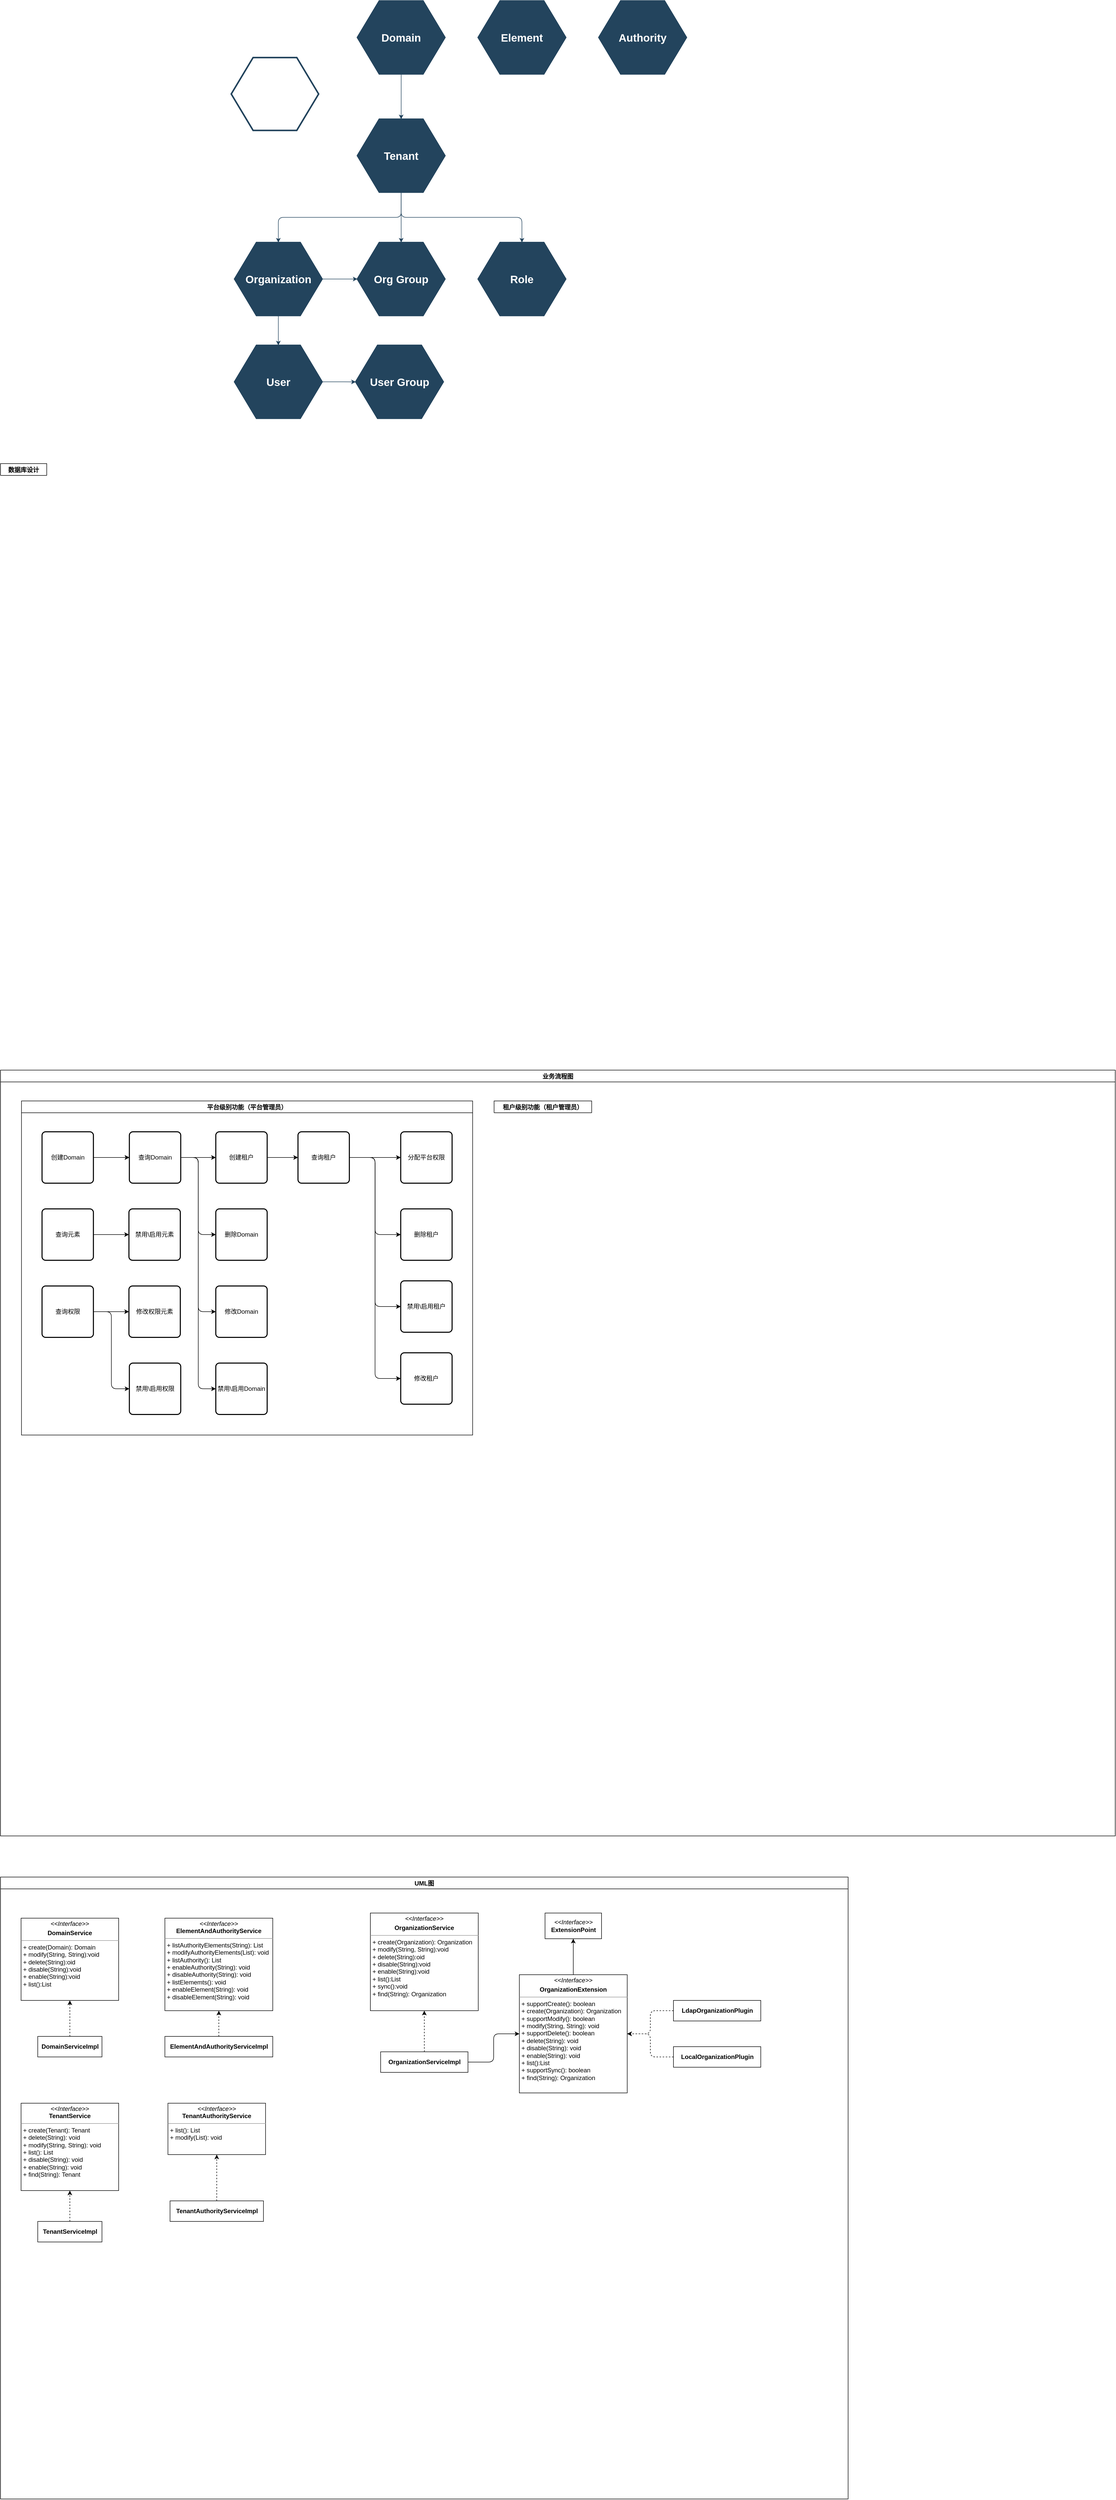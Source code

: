 <mxfile version="12.8.1" type="github">
  <diagram id="07fea595-8f29-1299-0266-81d95cde20df" name="Page-1">
    <mxGraphModel dx="2772" dy="796" grid="1" gridSize="10" guides="1" tooltips="1" connect="1" arrows="1" fold="1" page="1" pageScale="1" pageWidth="900" pageHeight="1600" background="#ffffff" math="0" shadow="0">
      <root>
        <mxCell id="0" />
        <mxCell id="1" parent="0" />
        <mxCell id="646" value="" style="shape=hexagon;perimeter=hexagonPerimeter2;whiteSpace=wrap;html=1;shadow=0;labelBackgroundColor=none;strokeColor=#23445D;fillColor=#ffffff;gradientColor=none;fontFamily=Helvetica;fontSize=23;fontColor=#23445D;align=center;strokeWidth=3;" parent="1" vertex="1">
          <mxGeometry x="9.169" y="710" width="170.082" height="141.705" as="geometry" />
        </mxCell>
        <mxCell id="lqgOaMfDo8AyOj83VxGX-658" value="&lt;font color=&quot;#ffffff&quot;&gt;&lt;span style=&quot;font-size: 21px&quot;&gt;&lt;b&gt;Tenant&lt;/b&gt;&lt;/span&gt;&lt;/font&gt;" style="shape=hexagon;perimeter=hexagonPerimeter2;whiteSpace=wrap;html=1;shadow=0;labelBackgroundColor=none;strokeColor=#23445D;fillColor=#23445D;gradientColor=none;fontFamily=Helvetica;fontSize=23;fontColor=#23445d;align=center;strokeWidth=3;" parent="1" vertex="1">
          <mxGeometry x="254.889" y="829.998" width="170.082" height="141.705" as="geometry" />
        </mxCell>
        <mxCell id="lqgOaMfDo8AyOj83VxGX-660" value="&lt;font color=&quot;#ffffff&quot;&gt;&lt;span style=&quot;font-size: 21px&quot;&gt;&lt;b&gt;Organization&lt;/b&gt;&lt;/span&gt;&lt;/font&gt;" style="shape=hexagon;perimeter=hexagonPerimeter2;whiteSpace=wrap;html=1;shadow=0;labelBackgroundColor=none;strokeColor=#23445D;fillColor=#23445D;gradientColor=none;fontFamily=Helvetica;fontSize=23;fontColor=#23445d;align=center;strokeWidth=3;" parent="1" vertex="1">
          <mxGeometry x="15.789" y="1069.998" width="170.082" height="141.705" as="geometry" />
        </mxCell>
        <mxCell id="lqgOaMfDo8AyOj83VxGX-661" value="&lt;font color=&quot;#ffffff&quot;&gt;&lt;span style=&quot;font-size: 21px&quot;&gt;&lt;b&gt;User&lt;/b&gt;&lt;/span&gt;&lt;/font&gt;" style="shape=hexagon;perimeter=hexagonPerimeter2;whiteSpace=wrap;html=1;shadow=0;labelBackgroundColor=none;strokeColor=#23445D;fillColor=#23445D;gradientColor=none;fontFamily=Helvetica;fontSize=23;fontColor=#23445d;align=center;strokeWidth=3;" parent="1" vertex="1">
          <mxGeometry x="15.789" y="1269.998" width="170.082" height="141.705" as="geometry" />
        </mxCell>
        <mxCell id="lqgOaMfDo8AyOj83VxGX-662" value="&lt;font color=&quot;#ffffff&quot;&gt;&lt;span style=&quot;font-size: 21px&quot;&gt;&lt;b&gt;Role&lt;br&gt;&lt;/b&gt;&lt;/span&gt;&lt;/font&gt;" style="shape=hexagon;perimeter=hexagonPerimeter2;whiteSpace=wrap;html=1;shadow=0;labelBackgroundColor=none;strokeColor=#23445D;fillColor=#23445D;gradientColor=none;fontFamily=Helvetica;fontSize=23;fontColor=#23445d;align=center;strokeWidth=3;" parent="1" vertex="1">
          <mxGeometry x="489.999" y="1069.998" width="170.082" height="141.705" as="geometry" />
        </mxCell>
        <mxCell id="lqgOaMfDo8AyOj83VxGX-670" value="&lt;font color=&quot;#ffffff&quot;&gt;&lt;span style=&quot;font-size: 21px&quot;&gt;&lt;b&gt;Org Group&lt;/b&gt;&lt;/span&gt;&lt;/font&gt;" style="shape=hexagon;perimeter=hexagonPerimeter2;whiteSpace=wrap;html=1;shadow=0;labelBackgroundColor=none;strokeColor=#23445D;fillColor=#23445D;gradientColor=none;fontFamily=Helvetica;fontSize=23;fontColor=#23445d;align=center;strokeWidth=3;" parent="1" vertex="1">
          <mxGeometry x="254.889" y="1069.998" width="170.082" height="141.705" as="geometry" />
        </mxCell>
        <mxCell id="lqgOaMfDo8AyOj83VxGX-671" value="&lt;font color=&quot;#ffffff&quot;&gt;&lt;span style=&quot;font-size: 21px&quot;&gt;&lt;b&gt;User Group&lt;/b&gt;&lt;/span&gt;&lt;/font&gt;" style="shape=hexagon;perimeter=hexagonPerimeter2;whiteSpace=wrap;html=1;shadow=0;labelBackgroundColor=none;strokeColor=#23445D;fillColor=#23445D;gradientColor=none;fontFamily=Helvetica;fontSize=23;fontColor=#23445d;align=center;strokeWidth=3;" parent="1" vertex="1">
          <mxGeometry x="251.659" y="1269.998" width="170.082" height="141.705" as="geometry" />
        </mxCell>
        <mxCell id="lqgOaMfDo8AyOj83VxGX-673" style="edgeStyle=orthogonalEdgeStyle;rounded=1;orthogonalLoop=1;jettySize=auto;html=1;fontColor=#FFFFFF;strokeColor=#23445D;exitX=0.5;exitY=1;exitDx=0;exitDy=0;entryX=0.5;entryY=0;entryDx=0;entryDy=0;" parent="1" source="lqgOaMfDo8AyOj83VxGX-660" target="lqgOaMfDo8AyOj83VxGX-661" edge="1">
          <mxGeometry relative="1" as="geometry">
            <mxPoint x="230.58" y="1212.003" as="sourcePoint" />
            <mxPoint x="230.58" y="1280.298" as="targetPoint" />
          </mxGeometry>
        </mxCell>
        <mxCell id="lqgOaMfDo8AyOj83VxGX-674" style="edgeStyle=orthogonalEdgeStyle;rounded=1;orthogonalLoop=1;jettySize=auto;html=1;fontColor=#FFFFFF;strokeColor=#23445D;exitX=1;exitY=0.5;exitDx=0;exitDy=0;" parent="1" source="lqgOaMfDo8AyOj83VxGX-660" target="lqgOaMfDo8AyOj83VxGX-670" edge="1">
          <mxGeometry relative="1" as="geometry">
            <mxPoint x="110.83" y="1221.703" as="sourcePoint" />
            <mxPoint x="110.83" y="1279.998" as="targetPoint" />
          </mxGeometry>
        </mxCell>
        <mxCell id="lqgOaMfDo8AyOj83VxGX-675" style="edgeStyle=orthogonalEdgeStyle;rounded=1;orthogonalLoop=1;jettySize=auto;html=1;fontColor=#FFFFFF;strokeColor=#23445D;exitX=1;exitY=0.5;exitDx=0;exitDy=0;" parent="1" source="lqgOaMfDo8AyOj83VxGX-661" edge="1">
          <mxGeometry relative="1" as="geometry">
            <mxPoint x="184.66" y="1351" as="sourcePoint" />
            <mxPoint x="251.66" y="1341" as="targetPoint" />
          </mxGeometry>
        </mxCell>
        <mxCell id="lqgOaMfDo8AyOj83VxGX-681" style="edgeStyle=orthogonalEdgeStyle;rounded=1;orthogonalLoop=1;jettySize=auto;html=1;fontColor=#FFFFFF;strokeColor=#23445D;exitX=0.5;exitY=1;exitDx=0;exitDy=0;entryX=0.5;entryY=0;entryDx=0;entryDy=0;" parent="1" source="lqgOaMfDo8AyOj83VxGX-658" target="lqgOaMfDo8AyOj83VxGX-660" edge="1">
          <mxGeometry relative="1" as="geometry">
            <mxPoint x="320.001" y="1020.001" as="sourcePoint" />
            <mxPoint x="389.049" y="1020.05" as="targetPoint" />
          </mxGeometry>
        </mxCell>
        <mxCell id="lqgOaMfDo8AyOj83VxGX-682" style="edgeStyle=orthogonalEdgeStyle;rounded=1;orthogonalLoop=1;jettySize=auto;html=1;fontColor=#FFFFFF;strokeColor=#23445D;exitX=0.5;exitY=1;exitDx=0;exitDy=0;" parent="1" source="lqgOaMfDo8AyOj83VxGX-658" target="lqgOaMfDo8AyOj83VxGX-670" edge="1">
          <mxGeometry relative="1" as="geometry">
            <mxPoint x="345.04" y="971.703" as="sourcePoint" />
            <mxPoint x="110.83" y="1079.998" as="targetPoint" />
          </mxGeometry>
        </mxCell>
        <mxCell id="lqgOaMfDo8AyOj83VxGX-683" style="edgeStyle=orthogonalEdgeStyle;rounded=1;orthogonalLoop=1;jettySize=auto;html=1;fontColor=#FFFFFF;strokeColor=#23445D;exitX=0.5;exitY=1;exitDx=0;exitDy=0;entryX=0.5;entryY=0;entryDx=0;entryDy=0;" parent="1" source="lqgOaMfDo8AyOj83VxGX-658" target="lqgOaMfDo8AyOj83VxGX-662" edge="1">
          <mxGeometry relative="1" as="geometry">
            <mxPoint x="349.93" y="981.703" as="sourcePoint" />
            <mxPoint x="110.83" y="1079.998" as="targetPoint" />
          </mxGeometry>
        </mxCell>
        <mxCell id="lqgOaMfDo8AyOj83VxGX-685" value="&lt;font color=&quot;#ffffff&quot;&gt;&lt;span style=&quot;font-size: 21px&quot;&gt;&lt;b&gt;Authority&lt;br&gt;&lt;/b&gt;&lt;/span&gt;&lt;/font&gt;" style="shape=hexagon;perimeter=hexagonPerimeter2;whiteSpace=wrap;html=1;shadow=0;labelBackgroundColor=none;strokeColor=#23445D;fillColor=#23445D;gradientColor=none;fontFamily=Helvetica;fontSize=23;fontColor=#23445d;align=center;strokeWidth=3;" parent="1" vertex="1">
          <mxGeometry x="724.959" y="599.998" width="170.082" height="141.705" as="geometry" />
        </mxCell>
        <mxCell id="lqgOaMfDo8AyOj83VxGX-713" style="edgeStyle=orthogonalEdgeStyle;rounded=1;orthogonalLoop=1;jettySize=auto;html=1;entryX=0.5;entryY=0;entryDx=0;entryDy=0;strokeColor=#23445D;fontSize=20;fontColor=#56E39D;" parent="1" source="lqgOaMfDo8AyOj83VxGX-710" target="lqgOaMfDo8AyOj83VxGX-658" edge="1">
          <mxGeometry relative="1" as="geometry">
            <mxPoint x="339.93" y="821.703" as="targetPoint" />
          </mxGeometry>
        </mxCell>
        <mxCell id="lqgOaMfDo8AyOj83VxGX-710" value="&lt;font color=&quot;#ffffff&quot;&gt;&lt;span style=&quot;font-size: 21px&quot;&gt;&lt;b&gt;Domain&lt;/b&gt;&lt;/span&gt;&lt;/font&gt;" style="shape=hexagon;perimeter=hexagonPerimeter2;whiteSpace=wrap;html=1;shadow=0;labelBackgroundColor=none;strokeColor=#23445D;fillColor=#23445D;gradientColor=none;fontFamily=Helvetica;fontSize=23;fontColor=#23445d;align=center;strokeWidth=3;" parent="1" vertex="1">
          <mxGeometry x="254.889" y="599.998" width="170.082" height="141.705" as="geometry" />
        </mxCell>
        <mxCell id="wI_OfMcQ4AUgbB2YtZjj-683" value="&lt;font color=&quot;#ffffff&quot;&gt;&lt;span style=&quot;font-size: 21px&quot;&gt;&lt;b&gt;Element&lt;br&gt;&lt;/b&gt;&lt;/span&gt;&lt;/font&gt;" style="shape=hexagon;perimeter=hexagonPerimeter2;whiteSpace=wrap;html=1;shadow=0;labelBackgroundColor=none;strokeColor=#23445D;fillColor=#23445D;gradientColor=none;fontFamily=Helvetica;fontSize=23;fontColor=#23445d;align=center;strokeWidth=3;" parent="1" vertex="1">
          <mxGeometry x="489.999" y="599.998" width="170.082" height="141.705" as="geometry" />
        </mxCell>
        <mxCell id="wI_OfMcQ4AUgbB2YtZjj-720" value="数据库设计" style="swimlane;startSize=23;" parent="1" vertex="1" collapsed="1">
          <mxGeometry x="-440" y="1500" width="90" height="23" as="geometry">
            <mxRectangle x="-440" y="1500" width="1800" height="1100" as="alternateBounds" />
          </mxGeometry>
        </mxCell>
        <mxCell id="D1OtGnu3RLB5dEqJFSi_-652" value="domain" style="swimlane;fontStyle=0;childLayout=stackLayout;horizontal=1;startSize=26;fillColor=#e0e0e0;horizontalStack=0;resizeParent=1;resizeParentMax=0;resizeLast=0;collapsible=1;marginBottom=0;swimlaneFillColor=#ffffff;align=center;fontSize=14;" parent="wI_OfMcQ4AUgbB2YtZjj-720" vertex="1">
          <mxGeometry x="80.0" y="102" width="160" height="278" as="geometry">
            <mxRectangle y="2460" width="80" height="26" as="alternateBounds" />
          </mxGeometry>
        </mxCell>
        <mxCell id="D1OtGnu3RLB5dEqJFSi_-653" value="id" style="shape=partialRectangle;top=0;left=0;right=0;bottom=1;align=left;verticalAlign=middle;fillColor=none;spacingLeft=34;spacingRight=4;overflow=hidden;rotatable=0;points=[[0,0.5],[1,0.5]];portConstraint=eastwest;dropTarget=0;fontStyle=5;fontSize=12;" parent="D1OtGnu3RLB5dEqJFSi_-652" vertex="1">
          <mxGeometry y="26" width="160" height="30" as="geometry" />
        </mxCell>
        <mxCell id="D1OtGnu3RLB5dEqJFSi_-654" value="PK" style="shape=partialRectangle;top=0;left=0;bottom=0;fillColor=none;align=left;verticalAlign=middle;spacingLeft=4;spacingRight=4;overflow=hidden;rotatable=0;points=[];portConstraint=eastwest;part=1;fontSize=12;" parent="D1OtGnu3RLB5dEqJFSi_-653" vertex="1" connectable="0">
          <mxGeometry width="30" height="30" as="geometry" />
        </mxCell>
        <mxCell id="D1OtGnu3RLB5dEqJFSi_-1007" value="name" style="shape=partialRectangle;top=0;left=0;right=0;bottom=1;align=left;verticalAlign=middle;fillColor=none;spacingLeft=34;spacingRight=4;overflow=hidden;rotatable=0;points=[[0,0.5],[1,0.5]];portConstraint=eastwest;dropTarget=0;fontStyle=0;fontSize=12;fontColor=#000000;" parent="D1OtGnu3RLB5dEqJFSi_-652" vertex="1">
          <mxGeometry y="56" width="160" height="30" as="geometry" />
        </mxCell>
        <mxCell id="D1OtGnu3RLB5dEqJFSi_-1008" value="U" style="shape=partialRectangle;top=0;left=0;bottom=0;fillColor=none;align=center;verticalAlign=middle;spacingLeft=4;spacingRight=4;overflow=hidden;rotatable=0;points=[];portConstraint=eastwest;part=1;fontSize=12;" parent="D1OtGnu3RLB5dEqJFSi_-1007" vertex="1" connectable="0">
          <mxGeometry width="30" height="30" as="geometry" />
        </mxCell>
        <mxCell id="D1OtGnu3RLB5dEqJFSi_-657" value="description" style="shape=partialRectangle;top=0;left=0;right=0;bottom=0;align=left;verticalAlign=top;fillColor=none;spacingLeft=34;spacingRight=4;overflow=hidden;rotatable=0;points=[[0,0.5],[1,0.5]];portConstraint=eastwest;dropTarget=0;fontSize=12;" parent="D1OtGnu3RLB5dEqJFSi_-652" vertex="1">
          <mxGeometry y="86" width="160" height="26" as="geometry" />
        </mxCell>
        <mxCell id="D1OtGnu3RLB5dEqJFSi_-658" value="" style="shape=partialRectangle;top=0;left=0;bottom=0;fillColor=none;align=left;verticalAlign=top;spacingLeft=4;spacingRight=4;overflow=hidden;rotatable=0;points=[];portConstraint=eastwest;part=1;fontSize=12;" parent="D1OtGnu3RLB5dEqJFSi_-657" vertex="1" connectable="0">
          <mxGeometry width="30" height="26" as="geometry" />
        </mxCell>
        <mxCell id="D1OtGnu3RLB5dEqJFSi_-678" value="enabled" style="shape=partialRectangle;top=0;left=0;right=0;bottom=0;align=left;verticalAlign=top;fillColor=none;spacingLeft=34;spacingRight=4;overflow=hidden;rotatable=0;points=[[0,0.5],[1,0.5]];portConstraint=eastwest;dropTarget=0;fontSize=12;" parent="D1OtGnu3RLB5dEqJFSi_-652" vertex="1">
          <mxGeometry y="112" width="160" height="26" as="geometry" />
        </mxCell>
        <mxCell id="D1OtGnu3RLB5dEqJFSi_-679" value="" style="shape=partialRectangle;top=0;left=0;bottom=0;fillColor=none;align=left;verticalAlign=top;spacingLeft=4;spacingRight=4;overflow=hidden;rotatable=0;points=[];portConstraint=eastwest;part=1;fontSize=12;" parent="D1OtGnu3RLB5dEqJFSi_-678" vertex="1" connectable="0">
          <mxGeometry width="30" height="26" as="geometry" />
        </mxCell>
        <mxCell id="D1OtGnu3RLB5dEqJFSi_-755" value="deleted" style="shape=partialRectangle;top=0;left=0;right=0;bottom=0;align=left;verticalAlign=top;fillColor=none;spacingLeft=34;spacingRight=4;overflow=hidden;rotatable=0;points=[[0,0.5],[1,0.5]];portConstraint=eastwest;dropTarget=0;fontSize=12;" parent="D1OtGnu3RLB5dEqJFSi_-652" vertex="1">
          <mxGeometry y="138" width="160" height="26" as="geometry" />
        </mxCell>
        <mxCell id="D1OtGnu3RLB5dEqJFSi_-756" value="" style="shape=partialRectangle;top=0;left=0;bottom=0;fillColor=none;align=left;verticalAlign=top;spacingLeft=4;spacingRight=4;overflow=hidden;rotatable=0;points=[];portConstraint=eastwest;part=1;fontSize=12;" parent="D1OtGnu3RLB5dEqJFSi_-755" vertex="1" connectable="0">
          <mxGeometry width="30" height="26" as="geometry" />
        </mxCell>
        <mxCell id="D1OtGnu3RLB5dEqJFSi_-747" value="updated_at" style="shape=partialRectangle;top=0;left=0;right=0;bottom=0;align=left;verticalAlign=top;fillColor=none;spacingLeft=34;spacingRight=4;overflow=hidden;rotatable=0;points=[[0,0.5],[1,0.5]];portConstraint=eastwest;dropTarget=0;fontSize=12;" parent="D1OtGnu3RLB5dEqJFSi_-652" vertex="1">
          <mxGeometry y="164" width="160" height="26" as="geometry" />
        </mxCell>
        <mxCell id="D1OtGnu3RLB5dEqJFSi_-748" value="" style="shape=partialRectangle;top=0;left=0;bottom=0;fillColor=none;align=left;verticalAlign=top;spacingLeft=4;spacingRight=4;overflow=hidden;rotatable=0;points=[];portConstraint=eastwest;part=1;fontSize=12;" parent="D1OtGnu3RLB5dEqJFSi_-747" vertex="1" connectable="0">
          <mxGeometry width="30" height="26" as="geometry" />
        </mxCell>
        <mxCell id="D1OtGnu3RLB5dEqJFSi_-753" value="created_by" style="shape=partialRectangle;top=0;left=0;right=0;bottom=0;align=left;verticalAlign=top;fillColor=none;spacingLeft=34;spacingRight=4;overflow=hidden;rotatable=0;points=[[0,0.5],[1,0.5]];portConstraint=eastwest;dropTarget=0;fontSize=12;" parent="D1OtGnu3RLB5dEqJFSi_-652" vertex="1">
          <mxGeometry y="190" width="160" height="26" as="geometry" />
        </mxCell>
        <mxCell id="D1OtGnu3RLB5dEqJFSi_-754" value="" style="shape=partialRectangle;top=0;left=0;bottom=0;fillColor=none;align=left;verticalAlign=top;spacingLeft=4;spacingRight=4;overflow=hidden;rotatable=0;points=[];portConstraint=eastwest;part=1;fontSize=12;" parent="D1OtGnu3RLB5dEqJFSi_-753" vertex="1" connectable="0">
          <mxGeometry width="30" height="26" as="geometry" />
        </mxCell>
        <mxCell id="D1OtGnu3RLB5dEqJFSi_-751" value="created_at" style="shape=partialRectangle;top=0;left=0;right=0;bottom=0;align=left;verticalAlign=top;fillColor=none;spacingLeft=34;spacingRight=4;overflow=hidden;rotatable=0;points=[[0,0.5],[1,0.5]];portConstraint=eastwest;dropTarget=0;fontSize=12;" parent="D1OtGnu3RLB5dEqJFSi_-652" vertex="1">
          <mxGeometry y="216" width="160" height="26" as="geometry" />
        </mxCell>
        <mxCell id="D1OtGnu3RLB5dEqJFSi_-752" value="" style="shape=partialRectangle;top=0;left=0;bottom=0;fillColor=none;align=left;verticalAlign=top;spacingLeft=4;spacingRight=4;overflow=hidden;rotatable=0;points=[];portConstraint=eastwest;part=1;fontSize=12;" parent="D1OtGnu3RLB5dEqJFSi_-751" vertex="1" connectable="0">
          <mxGeometry width="30" height="26" as="geometry" />
        </mxCell>
        <mxCell id="D1OtGnu3RLB5dEqJFSi_-749" value="updated_by" style="shape=partialRectangle;top=0;left=0;right=0;bottom=0;align=left;verticalAlign=top;fillColor=none;spacingLeft=34;spacingRight=4;overflow=hidden;rotatable=0;points=[[0,0.5],[1,0.5]];portConstraint=eastwest;dropTarget=0;fontSize=12;" parent="D1OtGnu3RLB5dEqJFSi_-652" vertex="1">
          <mxGeometry y="242" width="160" height="26" as="geometry" />
        </mxCell>
        <mxCell id="D1OtGnu3RLB5dEqJFSi_-750" value="" style="shape=partialRectangle;top=0;left=0;bottom=0;fillColor=none;align=left;verticalAlign=top;spacingLeft=4;spacingRight=4;overflow=hidden;rotatable=0;points=[];portConstraint=eastwest;part=1;fontSize=12;" parent="D1OtGnu3RLB5dEqJFSi_-749" vertex="1" connectable="0">
          <mxGeometry width="30" height="26" as="geometry" />
        </mxCell>
        <mxCell id="D1OtGnu3RLB5dEqJFSi_-661" value="" style="shape=partialRectangle;top=0;left=0;right=0;bottom=0;align=left;verticalAlign=top;fillColor=none;spacingLeft=34;spacingRight=4;overflow=hidden;rotatable=0;points=[[0,0.5],[1,0.5]];portConstraint=eastwest;dropTarget=0;fontSize=12;" parent="D1OtGnu3RLB5dEqJFSi_-652" vertex="1">
          <mxGeometry y="268" width="160" height="10" as="geometry" />
        </mxCell>
        <mxCell id="D1OtGnu3RLB5dEqJFSi_-662" value="" style="shape=partialRectangle;top=0;left=0;bottom=0;fillColor=none;align=left;verticalAlign=top;spacingLeft=4;spacingRight=4;overflow=hidden;rotatable=0;points=[];portConstraint=eastwest;part=1;fontSize=12;" parent="D1OtGnu3RLB5dEqJFSi_-661" vertex="1" connectable="0">
          <mxGeometry width="30" height="10" as="geometry" />
        </mxCell>
        <mxCell id="D1OtGnu3RLB5dEqJFSi_-683" value="organization" style="swimlane;fontStyle=0;childLayout=stackLayout;horizontal=1;startSize=26;fillColor=#e0e0e0;horizontalStack=0;resizeParent=1;resizeParentMax=0;resizeLast=0;collapsible=1;marginBottom=0;swimlaneFillColor=#ffffff;align=center;fontSize=14;" parent="wI_OfMcQ4AUgbB2YtZjj-720" vertex="1">
          <mxGeometry x="561.66" y="102" width="158.34" height="402" as="geometry">
            <mxRectangle x="-190" y="1955.85" width="80" height="26" as="alternateBounds" />
          </mxGeometry>
        </mxCell>
        <mxCell id="D1OtGnu3RLB5dEqJFSi_-684" value="id" style="shape=partialRectangle;top=0;left=0;right=0;bottom=1;align=left;verticalAlign=middle;fillColor=none;spacingLeft=34;spacingRight=4;overflow=hidden;rotatable=0;points=[[0,0.5],[1,0.5]];portConstraint=eastwest;dropTarget=0;fontStyle=5;fontSize=12;" parent="D1OtGnu3RLB5dEqJFSi_-683" vertex="1">
          <mxGeometry y="26" width="158.34" height="30" as="geometry" />
        </mxCell>
        <mxCell id="D1OtGnu3RLB5dEqJFSi_-685" value="PK" style="shape=partialRectangle;top=0;left=0;bottom=0;fillColor=none;align=left;verticalAlign=middle;spacingLeft=4;spacingRight=4;overflow=hidden;rotatable=0;points=[];portConstraint=eastwest;part=1;fontSize=12;" parent="D1OtGnu3RLB5dEqJFSi_-684" vertex="1" connectable="0">
          <mxGeometry width="30" height="30" as="geometry" />
        </mxCell>
        <mxCell id="D1OtGnu3RLB5dEqJFSi_-898" style="edgeStyle=orthogonalEdgeStyle;rounded=1;orthogonalLoop=1;jettySize=auto;html=1;entryX=0;entryY=0.5;entryDx=0;entryDy=0;" parent="D1OtGnu3RLB5dEqJFSi_-683" source="D1OtGnu3RLB5dEqJFSi_-896" target="D1OtGnu3RLB5dEqJFSi_-684" edge="1">
          <mxGeometry relative="1" as="geometry" />
        </mxCell>
        <mxCell id="D1OtGnu3RLB5dEqJFSi_-896" value="parent_id" style="shape=partialRectangle;top=0;left=0;right=0;bottom=1;align=left;verticalAlign=middle;fillColor=none;spacingLeft=34;spacingRight=4;overflow=hidden;rotatable=0;points=[[0,0.5],[1,0.5]];portConstraint=eastwest;dropTarget=0;fontStyle=5;fontSize=12;" parent="D1OtGnu3RLB5dEqJFSi_-683" vertex="1">
          <mxGeometry y="56" width="158.34" height="30" as="geometry" />
        </mxCell>
        <mxCell id="D1OtGnu3RLB5dEqJFSi_-897" value="FK" style="shape=partialRectangle;top=0;left=0;bottom=0;fillColor=none;align=left;verticalAlign=middle;spacingLeft=4;spacingRight=4;overflow=hidden;rotatable=0;points=[];portConstraint=eastwest;part=1;fontSize=12;" parent="D1OtGnu3RLB5dEqJFSi_-896" vertex="1" connectable="0">
          <mxGeometry width="30" height="30" as="geometry" />
        </mxCell>
        <mxCell id="D1OtGnu3RLB5dEqJFSi_-697" value="name" style="shape=partialRectangle;top=0;left=0;right=0;bottom=0;align=left;verticalAlign=top;fillColor=none;spacingLeft=34;spacingRight=4;overflow=hidden;rotatable=0;points=[[0,0.5],[1,0.5]];portConstraint=eastwest;dropTarget=0;fontSize=12;" parent="D1OtGnu3RLB5dEqJFSi_-683" vertex="1">
          <mxGeometry y="86" width="158.34" height="26" as="geometry" />
        </mxCell>
        <mxCell id="D1OtGnu3RLB5dEqJFSi_-698" value="" style="shape=partialRectangle;top=0;left=0;bottom=0;fillColor=none;align=left;verticalAlign=top;spacingLeft=4;spacingRight=4;overflow=hidden;rotatable=0;points=[];portConstraint=eastwest;part=1;fontSize=12;" parent="D1OtGnu3RLB5dEqJFSi_-697" vertex="1" connectable="0">
          <mxGeometry width="30" height="26" as="geometry" />
        </mxCell>
        <mxCell id="D1OtGnu3RLB5dEqJFSi_-699" value="code" style="shape=partialRectangle;top=0;left=0;right=0;bottom=0;align=left;verticalAlign=top;fillColor=none;spacingLeft=34;spacingRight=4;overflow=hidden;rotatable=0;points=[[0,0.5],[1,0.5]];portConstraint=eastwest;dropTarget=0;fontSize=12;" parent="D1OtGnu3RLB5dEqJFSi_-683" vertex="1">
          <mxGeometry y="112" width="158.34" height="26" as="geometry" />
        </mxCell>
        <mxCell id="D1OtGnu3RLB5dEqJFSi_-700" value="" style="shape=partialRectangle;top=0;left=0;bottom=0;fillColor=none;align=left;verticalAlign=top;spacingLeft=4;spacingRight=4;overflow=hidden;rotatable=0;points=[];portConstraint=eastwest;part=1;fontSize=12;" parent="D1OtGnu3RLB5dEqJFSi_-699" vertex="1" connectable="0">
          <mxGeometry width="30" height="26" as="geometry" />
        </mxCell>
        <mxCell id="D1OtGnu3RLB5dEqJFSi_-855" value="origin" style="shape=partialRectangle;top=0;left=0;right=0;bottom=0;align=left;verticalAlign=top;fillColor=none;spacingLeft=34;spacingRight=4;overflow=hidden;rotatable=0;points=[[0,0.5],[1,0.5]];portConstraint=eastwest;dropTarget=0;fontSize=12;" parent="D1OtGnu3RLB5dEqJFSi_-683" vertex="1">
          <mxGeometry y="138" width="158.34" height="26" as="geometry" />
        </mxCell>
        <mxCell id="D1OtGnu3RLB5dEqJFSi_-856" value="" style="shape=partialRectangle;top=0;left=0;bottom=0;fillColor=none;align=left;verticalAlign=top;spacingLeft=4;spacingRight=4;overflow=hidden;rotatable=0;points=[];portConstraint=eastwest;part=1;fontSize=12;" parent="D1OtGnu3RLB5dEqJFSi_-855" vertex="1" connectable="0">
          <mxGeometry width="30" height="26" as="geometry" />
        </mxCell>
        <mxCell id="D1OtGnu3RLB5dEqJFSi_-857" value="remote_id" style="shape=partialRectangle;top=0;left=0;right=0;bottom=0;align=left;verticalAlign=top;fillColor=none;spacingLeft=34;spacingRight=4;overflow=hidden;rotatable=0;points=[[0,0.5],[1,0.5]];portConstraint=eastwest;dropTarget=0;fontSize=12;" parent="D1OtGnu3RLB5dEqJFSi_-683" vertex="1">
          <mxGeometry y="164" width="158.34" height="26" as="geometry" />
        </mxCell>
        <mxCell id="D1OtGnu3RLB5dEqJFSi_-858" value="" style="shape=partialRectangle;top=0;left=0;bottom=0;fillColor=none;align=left;verticalAlign=top;spacingLeft=4;spacingRight=4;overflow=hidden;rotatable=0;points=[];portConstraint=eastwest;part=1;fontSize=12;" parent="D1OtGnu3RLB5dEqJFSi_-857" vertex="1" connectable="0">
          <mxGeometry width="30" height="26" as="geometry" />
        </mxCell>
        <mxCell id="D1OtGnu3RLB5dEqJFSi_-688" value="description" style="shape=partialRectangle;top=0;left=0;right=0;bottom=0;align=left;verticalAlign=top;fillColor=none;spacingLeft=34;spacingRight=4;overflow=hidden;rotatable=0;points=[[0,0.5],[1,0.5]];portConstraint=eastwest;dropTarget=0;fontSize=12;" parent="D1OtGnu3RLB5dEqJFSi_-683" vertex="1">
          <mxGeometry y="190" width="158.34" height="26" as="geometry" />
        </mxCell>
        <mxCell id="D1OtGnu3RLB5dEqJFSi_-689" value="" style="shape=partialRectangle;top=0;left=0;bottom=0;fillColor=none;align=left;verticalAlign=top;spacingLeft=4;spacingRight=4;overflow=hidden;rotatable=0;points=[];portConstraint=eastwest;part=1;fontSize=12;" parent="D1OtGnu3RLB5dEqJFSi_-688" vertex="1" connectable="0">
          <mxGeometry width="30" height="26" as="geometry" />
        </mxCell>
        <mxCell id="D1OtGnu3RLB5dEqJFSi_-691" value="tenant_id" style="shape=partialRectangle;top=0;left=0;right=0;bottom=1;align=left;verticalAlign=middle;fillColor=none;spacingLeft=34;spacingRight=4;overflow=hidden;rotatable=0;points=[[0,0.5],[1,0.5]];portConstraint=eastwest;dropTarget=0;fontStyle=5;fontSize=12;fontColor=#31CCEB;" parent="D1OtGnu3RLB5dEqJFSi_-683" vertex="1">
          <mxGeometry y="216" width="158.34" height="30" as="geometry" />
        </mxCell>
        <mxCell id="D1OtGnu3RLB5dEqJFSi_-692" value="FK" style="shape=partialRectangle;top=0;left=0;bottom=0;fillColor=none;align=left;verticalAlign=middle;spacingLeft=4;spacingRight=4;overflow=hidden;rotatable=0;points=[];portConstraint=eastwest;part=1;fontSize=12;" parent="D1OtGnu3RLB5dEqJFSi_-691" vertex="1" connectable="0">
          <mxGeometry width="30" height="30" as="geometry" />
        </mxCell>
        <mxCell id="D1OtGnu3RLB5dEqJFSi_-693" value="enabled" style="shape=partialRectangle;top=0;left=0;right=0;bottom=0;align=left;verticalAlign=top;fillColor=none;spacingLeft=34;spacingRight=4;overflow=hidden;rotatable=0;points=[[0,0.5],[1,0.5]];portConstraint=eastwest;dropTarget=0;fontSize=12;" parent="D1OtGnu3RLB5dEqJFSi_-683" vertex="1">
          <mxGeometry y="246" width="158.34" height="26" as="geometry" />
        </mxCell>
        <mxCell id="D1OtGnu3RLB5dEqJFSi_-694" value="" style="shape=partialRectangle;top=0;left=0;bottom=0;fillColor=none;align=left;verticalAlign=top;spacingLeft=4;spacingRight=4;overflow=hidden;rotatable=0;points=[];portConstraint=eastwest;part=1;fontSize=12;" parent="D1OtGnu3RLB5dEqJFSi_-693" vertex="1" connectable="0">
          <mxGeometry width="30" height="26" as="geometry" />
        </mxCell>
        <mxCell id="D1OtGnu3RLB5dEqJFSi_-703" value="deleted" style="shape=partialRectangle;top=0;left=0;right=0;bottom=0;align=left;verticalAlign=top;fillColor=none;spacingLeft=34;spacingRight=4;overflow=hidden;rotatable=0;points=[[0,0.5],[1,0.5]];portConstraint=eastwest;dropTarget=0;fontSize=12;" parent="D1OtGnu3RLB5dEqJFSi_-683" vertex="1">
          <mxGeometry y="272" width="158.34" height="26" as="geometry" />
        </mxCell>
        <mxCell id="D1OtGnu3RLB5dEqJFSi_-704" value="" style="shape=partialRectangle;top=0;left=0;bottom=0;fillColor=none;align=left;verticalAlign=top;spacingLeft=4;spacingRight=4;overflow=hidden;rotatable=0;points=[];portConstraint=eastwest;part=1;fontSize=12;" parent="D1OtGnu3RLB5dEqJFSi_-703" vertex="1" connectable="0">
          <mxGeometry width="30" height="26" as="geometry" />
        </mxCell>
        <mxCell id="D1OtGnu3RLB5dEqJFSi_-695" value="updated_at" style="shape=partialRectangle;top=0;left=0;right=0;bottom=0;align=left;verticalAlign=top;fillColor=none;spacingLeft=34;spacingRight=4;overflow=hidden;rotatable=0;points=[[0,0.5],[1,0.5]];portConstraint=eastwest;dropTarget=0;fontSize=12;" parent="D1OtGnu3RLB5dEqJFSi_-683" vertex="1">
          <mxGeometry y="298" width="158.34" height="26" as="geometry" />
        </mxCell>
        <mxCell id="D1OtGnu3RLB5dEqJFSi_-696" value="" style="shape=partialRectangle;top=0;left=0;bottom=0;fillColor=none;align=left;verticalAlign=top;spacingLeft=4;spacingRight=4;overflow=hidden;rotatable=0;points=[];portConstraint=eastwest;part=1;fontSize=12;" parent="D1OtGnu3RLB5dEqJFSi_-695" vertex="1" connectable="0">
          <mxGeometry width="30" height="26" as="geometry" />
        </mxCell>
        <mxCell id="D1OtGnu3RLB5dEqJFSi_-709" value="updated_by" style="shape=partialRectangle;top=0;left=0;right=0;bottom=0;align=left;verticalAlign=top;fillColor=none;spacingLeft=34;spacingRight=4;overflow=hidden;rotatable=0;points=[[0,0.5],[1,0.5]];portConstraint=eastwest;dropTarget=0;fontSize=12;" parent="D1OtGnu3RLB5dEqJFSi_-683" vertex="1">
          <mxGeometry y="324" width="158.34" height="26" as="geometry" />
        </mxCell>
        <mxCell id="D1OtGnu3RLB5dEqJFSi_-710" value="" style="shape=partialRectangle;top=0;left=0;bottom=0;fillColor=none;align=left;verticalAlign=top;spacingLeft=4;spacingRight=4;overflow=hidden;rotatable=0;points=[];portConstraint=eastwest;part=1;fontSize=12;" parent="D1OtGnu3RLB5dEqJFSi_-709" vertex="1" connectable="0">
          <mxGeometry width="30" height="26" as="geometry" />
        </mxCell>
        <mxCell id="D1OtGnu3RLB5dEqJFSi_-707" value="created_at" style="shape=partialRectangle;top=0;left=0;right=0;bottom=0;align=left;verticalAlign=top;fillColor=none;spacingLeft=34;spacingRight=4;overflow=hidden;rotatable=0;points=[[0,0.5],[1,0.5]];portConstraint=eastwest;dropTarget=0;fontSize=12;" parent="D1OtGnu3RLB5dEqJFSi_-683" vertex="1">
          <mxGeometry y="350" width="158.34" height="26" as="geometry" />
        </mxCell>
        <mxCell id="D1OtGnu3RLB5dEqJFSi_-708" value="" style="shape=partialRectangle;top=0;left=0;bottom=0;fillColor=none;align=left;verticalAlign=top;spacingLeft=4;spacingRight=4;overflow=hidden;rotatable=0;points=[];portConstraint=eastwest;part=1;fontSize=12;" parent="D1OtGnu3RLB5dEqJFSi_-707" vertex="1" connectable="0">
          <mxGeometry width="30" height="26" as="geometry" />
        </mxCell>
        <mxCell id="D1OtGnu3RLB5dEqJFSi_-705" value="created_by" style="shape=partialRectangle;top=0;left=0;right=0;bottom=0;align=left;verticalAlign=top;fillColor=none;spacingLeft=34;spacingRight=4;overflow=hidden;rotatable=0;points=[[0,0.5],[1,0.5]];portConstraint=eastwest;dropTarget=0;fontSize=12;" parent="D1OtGnu3RLB5dEqJFSi_-683" vertex="1">
          <mxGeometry y="376" width="158.34" height="26" as="geometry" />
        </mxCell>
        <mxCell id="D1OtGnu3RLB5dEqJFSi_-706" value="" style="shape=partialRectangle;top=0;left=0;bottom=0;fillColor=none;align=left;verticalAlign=top;spacingLeft=4;spacingRight=4;overflow=hidden;rotatable=0;points=[];portConstraint=eastwest;part=1;fontSize=12;" parent="D1OtGnu3RLB5dEqJFSi_-705" vertex="1" connectable="0">
          <mxGeometry width="30" height="26" as="geometry" />
        </mxCell>
        <mxCell id="D1OtGnu3RLB5dEqJFSi_-757" value="org_group" style="swimlane;fontStyle=0;childLayout=stackLayout;horizontal=1;startSize=26;fillColor=#e0e0e0;horizontalStack=0;resizeParent=1;resizeParentMax=0;resizeLast=0;collapsible=1;marginBottom=0;swimlaneFillColor=#ffffff;align=center;fontSize=14;" parent="wI_OfMcQ4AUgbB2YtZjj-720" vertex="1">
          <mxGeometry x="1040" y="102" width="160" height="268" as="geometry">
            <mxRectangle x="-190" y="1955.85" width="80" height="26" as="alternateBounds" />
          </mxGeometry>
        </mxCell>
        <mxCell id="D1OtGnu3RLB5dEqJFSi_-758" value="id" style="shape=partialRectangle;top=0;left=0;right=0;bottom=1;align=left;verticalAlign=middle;fillColor=none;spacingLeft=34;spacingRight=4;overflow=hidden;rotatable=0;points=[[0,0.5],[1,0.5]];portConstraint=eastwest;dropTarget=0;fontStyle=5;fontSize=12;" parent="D1OtGnu3RLB5dEqJFSi_-757" vertex="1">
          <mxGeometry y="26" width="160" height="30" as="geometry" />
        </mxCell>
        <mxCell id="D1OtGnu3RLB5dEqJFSi_-759" value="PK" style="shape=partialRectangle;top=0;left=0;bottom=0;fillColor=none;align=left;verticalAlign=middle;spacingLeft=4;spacingRight=4;overflow=hidden;rotatable=0;points=[];portConstraint=eastwest;part=1;fontSize=12;" parent="D1OtGnu3RLB5dEqJFSi_-758" vertex="1" connectable="0">
          <mxGeometry width="30" height="30" as="geometry" />
        </mxCell>
        <mxCell id="D1OtGnu3RLB5dEqJFSi_-760" value="name" style="shape=partialRectangle;top=0;left=0;right=0;bottom=0;align=left;verticalAlign=top;fillColor=none;spacingLeft=34;spacingRight=4;overflow=hidden;rotatable=0;points=[[0,0.5],[1,0.5]];portConstraint=eastwest;dropTarget=0;fontSize=12;" parent="D1OtGnu3RLB5dEqJFSi_-757" vertex="1">
          <mxGeometry y="56" width="160" height="26" as="geometry" />
        </mxCell>
        <mxCell id="D1OtGnu3RLB5dEqJFSi_-761" value="" style="shape=partialRectangle;top=0;left=0;bottom=0;fillColor=none;align=left;verticalAlign=top;spacingLeft=4;spacingRight=4;overflow=hidden;rotatable=0;points=[];portConstraint=eastwest;part=1;fontSize=12;" parent="D1OtGnu3RLB5dEqJFSi_-760" vertex="1" connectable="0">
          <mxGeometry width="30" height="26" as="geometry" />
        </mxCell>
        <mxCell id="D1OtGnu3RLB5dEqJFSi_-766" value="description" style="shape=partialRectangle;top=0;left=0;right=0;bottom=0;align=left;verticalAlign=top;fillColor=none;spacingLeft=34;spacingRight=4;overflow=hidden;rotatable=0;points=[[0,0.5],[1,0.5]];portConstraint=eastwest;dropTarget=0;fontSize=12;" parent="D1OtGnu3RLB5dEqJFSi_-757" vertex="1">
          <mxGeometry y="82" width="160" height="26" as="geometry" />
        </mxCell>
        <mxCell id="D1OtGnu3RLB5dEqJFSi_-767" value="" style="shape=partialRectangle;top=0;left=0;bottom=0;fillColor=none;align=left;verticalAlign=top;spacingLeft=4;spacingRight=4;overflow=hidden;rotatable=0;points=[];portConstraint=eastwest;part=1;fontSize=12;" parent="D1OtGnu3RLB5dEqJFSi_-766" vertex="1" connectable="0">
          <mxGeometry width="30" height="26" as="geometry" />
        </mxCell>
        <mxCell id="D1OtGnu3RLB5dEqJFSi_-811" value="tenant_id" style="shape=partialRectangle;top=0;left=0;right=0;bottom=1;align=left;verticalAlign=middle;fillColor=none;spacingLeft=34;spacingRight=4;overflow=hidden;rotatable=0;points=[[0,0.5],[1,0.5]];portConstraint=eastwest;dropTarget=0;fontStyle=5;fontSize=12;fontColor=#31CCEB;" parent="D1OtGnu3RLB5dEqJFSi_-757" vertex="1">
          <mxGeometry y="108" width="160" height="30" as="geometry" />
        </mxCell>
        <mxCell id="D1OtGnu3RLB5dEqJFSi_-812" value="FK" style="shape=partialRectangle;top=0;left=0;bottom=0;fillColor=none;align=left;verticalAlign=middle;spacingLeft=4;spacingRight=4;overflow=hidden;rotatable=0;points=[];portConstraint=eastwest;part=1;fontSize=12;" parent="D1OtGnu3RLB5dEqJFSi_-811" vertex="1" connectable="0">
          <mxGeometry width="30" height="30" as="geometry" />
        </mxCell>
        <mxCell id="D1OtGnu3RLB5dEqJFSi_-772" value="deleted" style="shape=partialRectangle;top=0;left=0;right=0;bottom=0;align=left;verticalAlign=top;fillColor=none;spacingLeft=34;spacingRight=4;overflow=hidden;rotatable=0;points=[[0,0.5],[1,0.5]];portConstraint=eastwest;dropTarget=0;fontSize=12;" parent="D1OtGnu3RLB5dEqJFSi_-757" vertex="1">
          <mxGeometry y="138" width="160" height="26" as="geometry" />
        </mxCell>
        <mxCell id="D1OtGnu3RLB5dEqJFSi_-773" value="" style="shape=partialRectangle;top=0;left=0;bottom=0;fillColor=none;align=left;verticalAlign=top;spacingLeft=4;spacingRight=4;overflow=hidden;rotatable=0;points=[];portConstraint=eastwest;part=1;fontSize=12;" parent="D1OtGnu3RLB5dEqJFSi_-772" vertex="1" connectable="0">
          <mxGeometry width="30" height="26" as="geometry" />
        </mxCell>
        <mxCell id="D1OtGnu3RLB5dEqJFSi_-774" value="updated_at" style="shape=partialRectangle;top=0;left=0;right=0;bottom=0;align=left;verticalAlign=top;fillColor=none;spacingLeft=34;spacingRight=4;overflow=hidden;rotatable=0;points=[[0,0.5],[1,0.5]];portConstraint=eastwest;dropTarget=0;fontSize=12;" parent="D1OtGnu3RLB5dEqJFSi_-757" vertex="1">
          <mxGeometry y="164" width="160" height="26" as="geometry" />
        </mxCell>
        <mxCell id="D1OtGnu3RLB5dEqJFSi_-775" value="" style="shape=partialRectangle;top=0;left=0;bottom=0;fillColor=none;align=left;verticalAlign=top;spacingLeft=4;spacingRight=4;overflow=hidden;rotatable=0;points=[];portConstraint=eastwest;part=1;fontSize=12;" parent="D1OtGnu3RLB5dEqJFSi_-774" vertex="1" connectable="0">
          <mxGeometry width="30" height="26" as="geometry" />
        </mxCell>
        <mxCell id="D1OtGnu3RLB5dEqJFSi_-776" value="updated_by" style="shape=partialRectangle;top=0;left=0;right=0;bottom=0;align=left;verticalAlign=top;fillColor=none;spacingLeft=34;spacingRight=4;overflow=hidden;rotatable=0;points=[[0,0.5],[1,0.5]];portConstraint=eastwest;dropTarget=0;fontSize=12;" parent="D1OtGnu3RLB5dEqJFSi_-757" vertex="1">
          <mxGeometry y="190" width="160" height="26" as="geometry" />
        </mxCell>
        <mxCell id="D1OtGnu3RLB5dEqJFSi_-777" value="" style="shape=partialRectangle;top=0;left=0;bottom=0;fillColor=none;align=left;verticalAlign=top;spacingLeft=4;spacingRight=4;overflow=hidden;rotatable=0;points=[];portConstraint=eastwest;part=1;fontSize=12;" parent="D1OtGnu3RLB5dEqJFSi_-776" vertex="1" connectable="0">
          <mxGeometry width="30" height="26" as="geometry" />
        </mxCell>
        <mxCell id="D1OtGnu3RLB5dEqJFSi_-778" value="created_at" style="shape=partialRectangle;top=0;left=0;right=0;bottom=0;align=left;verticalAlign=top;fillColor=none;spacingLeft=34;spacingRight=4;overflow=hidden;rotatable=0;points=[[0,0.5],[1,0.5]];portConstraint=eastwest;dropTarget=0;fontSize=12;" parent="D1OtGnu3RLB5dEqJFSi_-757" vertex="1">
          <mxGeometry y="216" width="160" height="26" as="geometry" />
        </mxCell>
        <mxCell id="D1OtGnu3RLB5dEqJFSi_-779" value="" style="shape=partialRectangle;top=0;left=0;bottom=0;fillColor=none;align=left;verticalAlign=top;spacingLeft=4;spacingRight=4;overflow=hidden;rotatable=0;points=[];portConstraint=eastwest;part=1;fontSize=12;" parent="D1OtGnu3RLB5dEqJFSi_-778" vertex="1" connectable="0">
          <mxGeometry width="30" height="26" as="geometry" />
        </mxCell>
        <mxCell id="D1OtGnu3RLB5dEqJFSi_-780" value="created_by" style="shape=partialRectangle;top=0;left=0;right=0;bottom=0;align=left;verticalAlign=top;fillColor=none;spacingLeft=34;spacingRight=4;overflow=hidden;rotatable=0;points=[[0,0.5],[1,0.5]];portConstraint=eastwest;dropTarget=0;fontSize=12;" parent="D1OtGnu3RLB5dEqJFSi_-757" vertex="1">
          <mxGeometry y="242" width="160" height="26" as="geometry" />
        </mxCell>
        <mxCell id="D1OtGnu3RLB5dEqJFSi_-781" value="" style="shape=partialRectangle;top=0;left=0;bottom=0;fillColor=none;align=left;verticalAlign=top;spacingLeft=4;spacingRight=4;overflow=hidden;rotatable=0;points=[];portConstraint=eastwest;part=1;fontSize=12;" parent="D1OtGnu3RLB5dEqJFSi_-780" vertex="1" connectable="0">
          <mxGeometry width="30" height="26" as="geometry" />
        </mxCell>
        <mxCell id="D1OtGnu3RLB5dEqJFSi_-782" value="org_group_relationship" style="swimlane;fontStyle=0;childLayout=stackLayout;horizontal=1;startSize=26;fillColor=#e0e0e0;horizontalStack=0;resizeParent=1;resizeParentMax=0;resizeLast=0;collapsible=1;marginBottom=0;swimlaneFillColor=#ffffff;align=center;fontSize=14;" parent="wI_OfMcQ4AUgbB2YtZjj-720" vertex="1">
          <mxGeometry x="800" y="102" width="160" height="168" as="geometry">
            <mxRectangle x="-190" y="1955.85" width="80" height="26" as="alternateBounds" />
          </mxGeometry>
        </mxCell>
        <mxCell id="D1OtGnu3RLB5dEqJFSi_-783" value="id" style="shape=partialRectangle;top=0;left=0;right=0;bottom=1;align=left;verticalAlign=middle;fillColor=none;spacingLeft=34;spacingRight=4;overflow=hidden;rotatable=0;points=[[0,0.5],[1,0.5]];portConstraint=eastwest;dropTarget=0;fontStyle=5;fontSize=12;" parent="D1OtGnu3RLB5dEqJFSi_-782" vertex="1">
          <mxGeometry y="26" width="160" height="30" as="geometry" />
        </mxCell>
        <mxCell id="D1OtGnu3RLB5dEqJFSi_-784" value="PK" style="shape=partialRectangle;top=0;left=0;bottom=0;fillColor=none;align=left;verticalAlign=middle;spacingLeft=4;spacingRight=4;overflow=hidden;rotatable=0;points=[];portConstraint=eastwest;part=1;fontSize=12;" parent="D1OtGnu3RLB5dEqJFSi_-783" vertex="1" connectable="0">
          <mxGeometry width="30" height="30" as="geometry" />
        </mxCell>
        <mxCell id="D1OtGnu3RLB5dEqJFSi_-807" value="org_id" style="shape=partialRectangle;top=0;left=0;right=0;bottom=1;align=left;verticalAlign=middle;fillColor=none;spacingLeft=34;spacingRight=4;overflow=hidden;rotatable=0;points=[[0,0.5],[1,0.5]];portConstraint=eastwest;dropTarget=0;fontStyle=5;fontSize=12;" parent="D1OtGnu3RLB5dEqJFSi_-782" vertex="1">
          <mxGeometry y="56" width="160" height="30" as="geometry" />
        </mxCell>
        <mxCell id="D1OtGnu3RLB5dEqJFSi_-808" value="FK" style="shape=partialRectangle;top=0;left=0;bottom=0;fillColor=none;align=left;verticalAlign=middle;spacingLeft=4;spacingRight=4;overflow=hidden;rotatable=0;points=[];portConstraint=eastwest;part=1;fontSize=12;" parent="D1OtGnu3RLB5dEqJFSi_-807" vertex="1" connectable="0">
          <mxGeometry width="30" height="30" as="geometry" />
        </mxCell>
        <mxCell id="D1OtGnu3RLB5dEqJFSi_-809" value="org_group_id" style="shape=partialRectangle;top=0;left=0;right=0;bottom=1;align=left;verticalAlign=middle;fillColor=none;spacingLeft=34;spacingRight=4;overflow=hidden;rotatable=0;points=[[0,0.5],[1,0.5]];portConstraint=eastwest;dropTarget=0;fontStyle=5;fontSize=12;" parent="D1OtGnu3RLB5dEqJFSi_-782" vertex="1">
          <mxGeometry y="86" width="160" height="30" as="geometry" />
        </mxCell>
        <mxCell id="D1OtGnu3RLB5dEqJFSi_-810" value="FK" style="shape=partialRectangle;top=0;left=0;bottom=0;fillColor=none;align=left;verticalAlign=middle;spacingLeft=4;spacingRight=4;overflow=hidden;rotatable=0;points=[];portConstraint=eastwest;part=1;fontSize=12;" parent="D1OtGnu3RLB5dEqJFSi_-809" vertex="1" connectable="0">
          <mxGeometry width="30" height="30" as="geometry" />
        </mxCell>
        <mxCell id="D1OtGnu3RLB5dEqJFSi_-803" value="created_at" style="shape=partialRectangle;top=0;left=0;right=0;bottom=0;align=left;verticalAlign=top;fillColor=none;spacingLeft=34;spacingRight=4;overflow=hidden;rotatable=0;points=[[0,0.5],[1,0.5]];portConstraint=eastwest;dropTarget=0;fontSize=12;" parent="D1OtGnu3RLB5dEqJFSi_-782" vertex="1">
          <mxGeometry y="116" width="160" height="26" as="geometry" />
        </mxCell>
        <mxCell id="D1OtGnu3RLB5dEqJFSi_-804" value="" style="shape=partialRectangle;top=0;left=0;bottom=0;fillColor=none;align=left;verticalAlign=top;spacingLeft=4;spacingRight=4;overflow=hidden;rotatable=0;points=[];portConstraint=eastwest;part=1;fontSize=12;" parent="D1OtGnu3RLB5dEqJFSi_-803" vertex="1" connectable="0">
          <mxGeometry width="30" height="26" as="geometry" />
        </mxCell>
        <mxCell id="D1OtGnu3RLB5dEqJFSi_-805" value="created_by" style="shape=partialRectangle;top=0;left=0;right=0;bottom=0;align=left;verticalAlign=top;fillColor=none;spacingLeft=34;spacingRight=4;overflow=hidden;rotatable=0;points=[[0,0.5],[1,0.5]];portConstraint=eastwest;dropTarget=0;fontSize=12;" parent="D1OtGnu3RLB5dEqJFSi_-782" vertex="1">
          <mxGeometry y="142" width="160" height="26" as="geometry" />
        </mxCell>
        <mxCell id="D1OtGnu3RLB5dEqJFSi_-806" value="" style="shape=partialRectangle;top=0;left=0;bottom=0;fillColor=none;align=left;verticalAlign=top;spacingLeft=4;spacingRight=4;overflow=hidden;rotatable=0;points=[];portConstraint=eastwest;part=1;fontSize=12;" parent="D1OtGnu3RLB5dEqJFSi_-805" vertex="1" connectable="0">
          <mxGeometry width="30" height="26" as="geometry" />
        </mxCell>
        <mxCell id="D1OtGnu3RLB5dEqJFSi_-814" value="tenant" style="swimlane;fontStyle=0;childLayout=stackLayout;horizontal=1;startSize=26;fillColor=#e0e0e0;horizontalStack=0;resizeParent=1;resizeParentMax=0;resizeLast=0;collapsible=1;marginBottom=0;swimlaneFillColor=#ffffff;align=center;fontSize=14;" parent="wI_OfMcQ4AUgbB2YtZjj-720" vertex="1">
          <mxGeometry x="319.17" y="102" width="160" height="298" as="geometry">
            <mxRectangle x="160.0" y="2460" width="80" height="26" as="alternateBounds" />
          </mxGeometry>
        </mxCell>
        <mxCell id="D1OtGnu3RLB5dEqJFSi_-815" value="id" style="shape=partialRectangle;top=0;left=0;right=0;bottom=1;align=left;verticalAlign=middle;fillColor=none;spacingLeft=34;spacingRight=4;overflow=hidden;rotatable=0;points=[[0,0.5],[1,0.5]];portConstraint=eastwest;dropTarget=0;fontStyle=5;fontSize=12;" parent="D1OtGnu3RLB5dEqJFSi_-814" vertex="1">
          <mxGeometry y="26" width="160" height="30" as="geometry" />
        </mxCell>
        <mxCell id="D1OtGnu3RLB5dEqJFSi_-816" value="PK" style="shape=partialRectangle;top=0;left=0;bottom=0;fillColor=none;align=left;verticalAlign=middle;spacingLeft=4;spacingRight=4;overflow=hidden;rotatable=0;points=[];portConstraint=eastwest;part=1;fontSize=12;" parent="D1OtGnu3RLB5dEqJFSi_-815" vertex="1" connectable="0">
          <mxGeometry width="30" height="30" as="geometry" />
        </mxCell>
        <mxCell id="D1OtGnu3RLB5dEqJFSi_-1005" value="name" style="shape=partialRectangle;top=0;left=0;right=0;bottom=1;align=left;verticalAlign=middle;fillColor=none;spacingLeft=34;spacingRight=4;overflow=hidden;rotatable=0;points=[[0,0.5],[1,0.5]];portConstraint=eastwest;dropTarget=0;fontStyle=0;fontSize=12;fontColor=#000000;" parent="D1OtGnu3RLB5dEqJFSi_-814" vertex="1">
          <mxGeometry y="56" width="160" height="30" as="geometry" />
        </mxCell>
        <mxCell id="D1OtGnu3RLB5dEqJFSi_-1006" value="U" style="shape=partialRectangle;top=0;left=0;bottom=0;fillColor=none;align=center;verticalAlign=middle;spacingLeft=4;spacingRight=4;overflow=hidden;rotatable=0;points=[];portConstraint=eastwest;part=1;fontSize=12;" parent="D1OtGnu3RLB5dEqJFSi_-1005" vertex="1" connectable="0">
          <mxGeometry width="30" height="30" as="geometry" />
        </mxCell>
        <mxCell id="D1OtGnu3RLB5dEqJFSi_-672" value="description" style="shape=partialRectangle;top=0;left=0;right=0;bottom=0;align=left;verticalAlign=top;fillColor=none;spacingLeft=34;spacingRight=4;overflow=hidden;rotatable=0;points=[[0,0.5],[1,0.5]];portConstraint=eastwest;dropTarget=0;fontSize=12;" parent="D1OtGnu3RLB5dEqJFSi_-814" vertex="1">
          <mxGeometry y="86" width="160" height="26" as="geometry" />
        </mxCell>
        <mxCell id="D1OtGnu3RLB5dEqJFSi_-673" value="" style="shape=partialRectangle;top=0;left=0;bottom=0;fillColor=none;align=left;verticalAlign=top;spacingLeft=4;spacingRight=4;overflow=hidden;rotatable=0;points=[];portConstraint=eastwest;part=1;fontSize=12;" parent="D1OtGnu3RLB5dEqJFSi_-672" vertex="1" connectable="0">
          <mxGeometry width="30" height="26" as="geometry" />
        </mxCell>
        <mxCell id="D1OtGnu3RLB5dEqJFSi_-680" value="domain_id" style="shape=partialRectangle;top=0;left=0;right=0;bottom=1;align=left;verticalAlign=middle;fillColor=none;spacingLeft=34;spacingRight=4;overflow=hidden;rotatable=0;points=[[0,0.5],[1,0.5]];portConstraint=eastwest;dropTarget=0;fontStyle=5;fontSize=12;fontColor=#2261E0;" parent="D1OtGnu3RLB5dEqJFSi_-814" vertex="1">
          <mxGeometry y="112" width="160" height="30" as="geometry" />
        </mxCell>
        <mxCell id="D1OtGnu3RLB5dEqJFSi_-681" value="FK" style="shape=partialRectangle;top=0;left=0;bottom=0;fillColor=none;align=left;verticalAlign=middle;spacingLeft=4;spacingRight=4;overflow=hidden;rotatable=0;points=[];portConstraint=eastwest;part=1;fontSize=12;" parent="D1OtGnu3RLB5dEqJFSi_-680" vertex="1" connectable="0">
          <mxGeometry width="30" height="30" as="geometry" />
        </mxCell>
        <mxCell id="D1OtGnu3RLB5dEqJFSi_-668" value="enabled" style="shape=partialRectangle;top=0;left=0;right=0;bottom=0;align=left;verticalAlign=top;fillColor=none;spacingLeft=34;spacingRight=4;overflow=hidden;rotatable=0;points=[[0,0.5],[1,0.5]];portConstraint=eastwest;dropTarget=0;fontSize=12;" parent="D1OtGnu3RLB5dEqJFSi_-814" vertex="1">
          <mxGeometry y="142" width="160" height="26" as="geometry" />
        </mxCell>
        <mxCell id="D1OtGnu3RLB5dEqJFSi_-669" value="" style="shape=partialRectangle;top=0;left=0;bottom=0;fillColor=none;align=left;verticalAlign=top;spacingLeft=4;spacingRight=4;overflow=hidden;rotatable=0;points=[];portConstraint=eastwest;part=1;fontSize=12;" parent="D1OtGnu3RLB5dEqJFSi_-668" vertex="1" connectable="0">
          <mxGeometry width="30" height="26" as="geometry" />
        </mxCell>
        <mxCell id="D1OtGnu3RLB5dEqJFSi_-676" value="deleted" style="shape=partialRectangle;top=0;left=0;right=0;bottom=0;align=left;verticalAlign=top;fillColor=none;spacingLeft=34;spacingRight=4;overflow=hidden;rotatable=0;points=[[0,0.5],[1,0.5]];portConstraint=eastwest;dropTarget=0;fontSize=12;" parent="D1OtGnu3RLB5dEqJFSi_-814" vertex="1">
          <mxGeometry y="168" width="160" height="26" as="geometry" />
        </mxCell>
        <mxCell id="D1OtGnu3RLB5dEqJFSi_-677" value="" style="shape=partialRectangle;top=0;left=0;bottom=0;fillColor=none;align=left;verticalAlign=top;spacingLeft=4;spacingRight=4;overflow=hidden;rotatable=0;points=[];portConstraint=eastwest;part=1;fontSize=12;" parent="D1OtGnu3RLB5dEqJFSi_-676" vertex="1" connectable="0">
          <mxGeometry width="30" height="26" as="geometry" />
        </mxCell>
        <mxCell id="D1OtGnu3RLB5dEqJFSi_-745" value="created_by" style="shape=partialRectangle;top=0;left=0;right=0;bottom=0;align=left;verticalAlign=top;fillColor=none;spacingLeft=34;spacingRight=4;overflow=hidden;rotatable=0;points=[[0,0.5],[1,0.5]];portConstraint=eastwest;dropTarget=0;fontSize=12;" parent="D1OtGnu3RLB5dEqJFSi_-814" vertex="1">
          <mxGeometry y="194" width="160" height="26" as="geometry" />
        </mxCell>
        <mxCell id="D1OtGnu3RLB5dEqJFSi_-746" value="" style="shape=partialRectangle;top=0;left=0;bottom=0;fillColor=none;align=left;verticalAlign=top;spacingLeft=4;spacingRight=4;overflow=hidden;rotatable=0;points=[];portConstraint=eastwest;part=1;fontSize=12;" parent="D1OtGnu3RLB5dEqJFSi_-745" vertex="1" connectable="0">
          <mxGeometry width="30" height="26" as="geometry" />
        </mxCell>
        <mxCell id="D1OtGnu3RLB5dEqJFSi_-743" value="created_at" style="shape=partialRectangle;top=0;left=0;right=0;bottom=0;align=left;verticalAlign=top;fillColor=none;spacingLeft=34;spacingRight=4;overflow=hidden;rotatable=0;points=[[0,0.5],[1,0.5]];portConstraint=eastwest;dropTarget=0;fontSize=12;" parent="D1OtGnu3RLB5dEqJFSi_-814" vertex="1">
          <mxGeometry y="220" width="160" height="26" as="geometry" />
        </mxCell>
        <mxCell id="D1OtGnu3RLB5dEqJFSi_-744" value="" style="shape=partialRectangle;top=0;left=0;bottom=0;fillColor=none;align=left;verticalAlign=top;spacingLeft=4;spacingRight=4;overflow=hidden;rotatable=0;points=[];portConstraint=eastwest;part=1;fontSize=12;" parent="D1OtGnu3RLB5dEqJFSi_-743" vertex="1" connectable="0">
          <mxGeometry width="30" height="26" as="geometry" />
        </mxCell>
        <mxCell id="D1OtGnu3RLB5dEqJFSi_-741" value="updated_by" style="shape=partialRectangle;top=0;left=0;right=0;bottom=0;align=left;verticalAlign=top;fillColor=none;spacingLeft=34;spacingRight=4;overflow=hidden;rotatable=0;points=[[0,0.5],[1,0.5]];portConstraint=eastwest;dropTarget=0;fontSize=12;" parent="D1OtGnu3RLB5dEqJFSi_-814" vertex="1">
          <mxGeometry y="246" width="160" height="26" as="geometry" />
        </mxCell>
        <mxCell id="D1OtGnu3RLB5dEqJFSi_-742" value="" style="shape=partialRectangle;top=0;left=0;bottom=0;fillColor=none;align=left;verticalAlign=top;spacingLeft=4;spacingRight=4;overflow=hidden;rotatable=0;points=[];portConstraint=eastwest;part=1;fontSize=12;" parent="D1OtGnu3RLB5dEqJFSi_-741" vertex="1" connectable="0">
          <mxGeometry width="30" height="26" as="geometry" />
        </mxCell>
        <mxCell id="D1OtGnu3RLB5dEqJFSi_-739" value="updated_at" style="shape=partialRectangle;top=0;left=0;right=0;bottom=0;align=left;verticalAlign=top;fillColor=none;spacingLeft=34;spacingRight=4;overflow=hidden;rotatable=0;points=[[0,0.5],[1,0.5]];portConstraint=eastwest;dropTarget=0;fontSize=12;" parent="D1OtGnu3RLB5dEqJFSi_-814" vertex="1">
          <mxGeometry y="272" width="160" height="26" as="geometry" />
        </mxCell>
        <mxCell id="D1OtGnu3RLB5dEqJFSi_-740" value="" style="shape=partialRectangle;top=0;left=0;bottom=0;fillColor=none;align=left;verticalAlign=top;spacingLeft=4;spacingRight=4;overflow=hidden;rotatable=0;points=[];portConstraint=eastwest;part=1;fontSize=12;" parent="D1OtGnu3RLB5dEqJFSi_-739" vertex="1" connectable="0">
          <mxGeometry width="30" height="26" as="geometry" />
        </mxCell>
        <mxCell id="D1OtGnu3RLB5dEqJFSi_-830" value="user" style="swimlane;fontStyle=0;childLayout=stackLayout;horizontal=1;startSize=26;fillColor=#e0e0e0;horizontalStack=0;resizeParent=1;resizeParentMax=0;resizeLast=0;collapsible=1;marginBottom=0;swimlaneFillColor=#ffffff;align=center;fontSize=14;" parent="wI_OfMcQ4AUgbB2YtZjj-720" vertex="1">
          <mxGeometry x="80.83" y="562" width="158.34" height="480" as="geometry">
            <mxRectangle x="-80.0" y="2880" width="80" height="26" as="alternateBounds" />
          </mxGeometry>
        </mxCell>
        <mxCell id="D1OtGnu3RLB5dEqJFSi_-831" value="id" style="shape=partialRectangle;top=0;left=0;right=0;bottom=1;align=left;verticalAlign=middle;fillColor=none;spacingLeft=34;spacingRight=4;overflow=hidden;rotatable=0;points=[[0,0.5],[1,0.5]];portConstraint=eastwest;dropTarget=0;fontStyle=5;fontSize=12;" parent="D1OtGnu3RLB5dEqJFSi_-830" vertex="1">
          <mxGeometry y="26" width="158.34" height="30" as="geometry" />
        </mxCell>
        <mxCell id="D1OtGnu3RLB5dEqJFSi_-832" value="PK" style="shape=partialRectangle;top=0;left=0;bottom=0;fillColor=none;align=left;verticalAlign=middle;spacingLeft=4;spacingRight=4;overflow=hidden;rotatable=0;points=[];portConstraint=eastwest;part=1;fontSize=12;" parent="D1OtGnu3RLB5dEqJFSi_-831" vertex="1" connectable="0">
          <mxGeometry width="30" height="30" as="geometry" />
        </mxCell>
        <mxCell id="D1OtGnu3RLB5dEqJFSi_-835" value="login" style="shape=partialRectangle;top=0;left=0;right=0;bottom=0;align=left;verticalAlign=top;fillColor=none;spacingLeft=34;spacingRight=4;overflow=hidden;rotatable=0;points=[[0,0.5],[1,0.5]];portConstraint=eastwest;dropTarget=0;fontSize=12;" parent="D1OtGnu3RLB5dEqJFSi_-830" vertex="1">
          <mxGeometry y="56" width="158.34" height="26" as="geometry" />
        </mxCell>
        <mxCell id="D1OtGnu3RLB5dEqJFSi_-836" value="" style="shape=partialRectangle;top=0;left=0;bottom=0;fillColor=none;align=left;verticalAlign=top;spacingLeft=4;spacingRight=4;overflow=hidden;rotatable=0;points=[];portConstraint=eastwest;part=1;fontSize=12;" parent="D1OtGnu3RLB5dEqJFSi_-835" vertex="1" connectable="0">
          <mxGeometry width="30" height="26" as="geometry" />
        </mxCell>
        <mxCell id="D1OtGnu3RLB5dEqJFSi_-918" value="org_id" style="shape=partialRectangle;top=0;left=0;right=0;bottom=1;align=left;verticalAlign=middle;fillColor=none;spacingLeft=34;spacingRight=4;overflow=hidden;rotatable=0;points=[[0,0.5],[1,0.5]];portConstraint=eastwest;dropTarget=0;fontStyle=5;fontSize=12;" parent="D1OtGnu3RLB5dEqJFSi_-830" vertex="1">
          <mxGeometry y="82" width="158.34" height="30" as="geometry" />
        </mxCell>
        <mxCell id="D1OtGnu3RLB5dEqJFSi_-919" value="FK" style="shape=partialRectangle;top=0;left=0;bottom=0;fillColor=none;align=left;verticalAlign=middle;spacingLeft=4;spacingRight=4;overflow=hidden;rotatable=0;points=[];portConstraint=eastwest;part=1;fontSize=12;" parent="D1OtGnu3RLB5dEqJFSi_-918" vertex="1" connectable="0">
          <mxGeometry width="30" height="30" as="geometry" />
        </mxCell>
        <mxCell id="D1OtGnu3RLB5dEqJFSi_-837" value="realname" style="shape=partialRectangle;top=0;left=0;right=0;bottom=0;align=left;verticalAlign=top;fillColor=none;spacingLeft=34;spacingRight=4;overflow=hidden;rotatable=0;points=[[0,0.5],[1,0.5]];portConstraint=eastwest;dropTarget=0;fontSize=12;" parent="D1OtGnu3RLB5dEqJFSi_-830" vertex="1">
          <mxGeometry y="112" width="158.34" height="26" as="geometry" />
        </mxCell>
        <mxCell id="D1OtGnu3RLB5dEqJFSi_-838" value="" style="shape=partialRectangle;top=0;left=0;bottom=0;fillColor=none;align=left;verticalAlign=top;spacingLeft=4;spacingRight=4;overflow=hidden;rotatable=0;points=[];portConstraint=eastwest;part=1;fontSize=12;" parent="D1OtGnu3RLB5dEqJFSi_-837" vertex="1" connectable="0">
          <mxGeometry width="30" height="26" as="geometry" />
        </mxCell>
        <mxCell id="D1OtGnu3RLB5dEqJFSi_-922" value="mobile_phone" style="shape=partialRectangle;top=0;left=0;right=0;bottom=0;align=left;verticalAlign=top;fillColor=none;spacingLeft=34;spacingRight=4;overflow=hidden;rotatable=0;points=[[0,0.5],[1,0.5]];portConstraint=eastwest;dropTarget=0;fontSize=12;" parent="D1OtGnu3RLB5dEqJFSi_-830" vertex="1">
          <mxGeometry y="138" width="158.34" height="26" as="geometry" />
        </mxCell>
        <mxCell id="D1OtGnu3RLB5dEqJFSi_-923" value="" style="shape=partialRectangle;top=0;left=0;bottom=0;fillColor=none;align=left;verticalAlign=top;spacingLeft=4;spacingRight=4;overflow=hidden;rotatable=0;points=[];portConstraint=eastwest;part=1;fontSize=12;" parent="D1OtGnu3RLB5dEqJFSi_-922" vertex="1" connectable="0">
          <mxGeometry width="30" height="26" as="geometry" />
        </mxCell>
        <mxCell id="D1OtGnu3RLB5dEqJFSi_-924" value="email" style="shape=partialRectangle;top=0;left=0;right=0;bottom=0;align=left;verticalAlign=top;fillColor=none;spacingLeft=34;spacingRight=4;overflow=hidden;rotatable=0;points=[[0,0.5],[1,0.5]];portConstraint=eastwest;dropTarget=0;fontSize=12;" parent="D1OtGnu3RLB5dEqJFSi_-830" vertex="1">
          <mxGeometry y="164" width="158.34" height="26" as="geometry" />
        </mxCell>
        <mxCell id="D1OtGnu3RLB5dEqJFSi_-925" value="" style="shape=partialRectangle;top=0;left=0;bottom=0;fillColor=none;align=left;verticalAlign=top;spacingLeft=4;spacingRight=4;overflow=hidden;rotatable=0;points=[];portConstraint=eastwest;part=1;fontSize=12;" parent="D1OtGnu3RLB5dEqJFSi_-924" vertex="1" connectable="0">
          <mxGeometry width="30" height="26" as="geometry" />
        </mxCell>
        <mxCell id="D1OtGnu3RLB5dEqJFSi_-839" value="description" style="shape=partialRectangle;top=0;left=0;right=0;bottom=0;align=left;verticalAlign=top;fillColor=none;spacingLeft=34;spacingRight=4;overflow=hidden;rotatable=0;points=[[0,0.5],[1,0.5]];portConstraint=eastwest;dropTarget=0;fontSize=12;" parent="D1OtGnu3RLB5dEqJFSi_-830" vertex="1">
          <mxGeometry y="190" width="158.34" height="26" as="geometry" />
        </mxCell>
        <mxCell id="D1OtGnu3RLB5dEqJFSi_-840" value="" style="shape=partialRectangle;top=0;left=0;bottom=0;fillColor=none;align=left;verticalAlign=top;spacingLeft=4;spacingRight=4;overflow=hidden;rotatable=0;points=[];portConstraint=eastwest;part=1;fontSize=12;" parent="D1OtGnu3RLB5dEqJFSi_-839" vertex="1" connectable="0">
          <mxGeometry width="30" height="26" as="geometry" />
        </mxCell>
        <mxCell id="D1OtGnu3RLB5dEqJFSi_-944" value="password" style="shape=partialRectangle;top=0;left=0;right=0;bottom=0;align=left;verticalAlign=top;fillColor=none;spacingLeft=34;spacingRight=4;overflow=hidden;rotatable=0;points=[[0,0.5],[1,0.5]];portConstraint=eastwest;dropTarget=0;fontSize=12;" parent="D1OtGnu3RLB5dEqJFSi_-830" vertex="1">
          <mxGeometry y="216" width="158.34" height="26" as="geometry" />
        </mxCell>
        <mxCell id="D1OtGnu3RLB5dEqJFSi_-945" value="" style="shape=partialRectangle;top=0;left=0;bottom=0;fillColor=none;align=left;verticalAlign=top;spacingLeft=4;spacingRight=4;overflow=hidden;rotatable=0;points=[];portConstraint=eastwest;part=1;fontSize=12;" parent="D1OtGnu3RLB5dEqJFSi_-944" vertex="1" connectable="0">
          <mxGeometry width="30" height="26" as="geometry" />
        </mxCell>
        <mxCell id="D1OtGnu3RLB5dEqJFSi_-927" value="origin" style="shape=partialRectangle;top=0;left=0;right=0;bottom=0;align=left;verticalAlign=top;fillColor=none;spacingLeft=34;spacingRight=4;overflow=hidden;rotatable=0;points=[[0,0.5],[1,0.5]];portConstraint=eastwest;dropTarget=0;fontSize=12;" parent="D1OtGnu3RLB5dEqJFSi_-830" vertex="1">
          <mxGeometry y="242" width="158.34" height="26" as="geometry" />
        </mxCell>
        <mxCell id="D1OtGnu3RLB5dEqJFSi_-928" value="" style="shape=partialRectangle;top=0;left=0;bottom=0;fillColor=none;align=left;verticalAlign=top;spacingLeft=4;spacingRight=4;overflow=hidden;rotatable=0;points=[];portConstraint=eastwest;part=1;fontSize=12;" parent="D1OtGnu3RLB5dEqJFSi_-927" vertex="1" connectable="0">
          <mxGeometry width="30" height="26" as="geometry" />
        </mxCell>
        <mxCell id="D1OtGnu3RLB5dEqJFSi_-929" value="remote_id" style="shape=partialRectangle;top=0;left=0;right=0;bottom=0;align=left;verticalAlign=top;fillColor=none;spacingLeft=34;spacingRight=4;overflow=hidden;rotatable=0;points=[[0,0.5],[1,0.5]];portConstraint=eastwest;dropTarget=0;fontSize=12;" parent="D1OtGnu3RLB5dEqJFSi_-830" vertex="1">
          <mxGeometry y="268" width="158.34" height="26" as="geometry" />
        </mxCell>
        <mxCell id="D1OtGnu3RLB5dEqJFSi_-930" value="" style="shape=partialRectangle;top=0;left=0;bottom=0;fillColor=none;align=left;verticalAlign=top;spacingLeft=4;spacingRight=4;overflow=hidden;rotatable=0;points=[];portConstraint=eastwest;part=1;fontSize=12;" parent="D1OtGnu3RLB5dEqJFSi_-929" vertex="1" connectable="0">
          <mxGeometry width="30" height="26" as="geometry" />
        </mxCell>
        <mxCell id="D1OtGnu3RLB5dEqJFSi_-841" value="tenant_id" style="shape=partialRectangle;top=0;left=0;right=0;bottom=1;align=left;verticalAlign=middle;fillColor=none;spacingLeft=34;spacingRight=4;overflow=hidden;rotatable=0;points=[[0,0.5],[1,0.5]];portConstraint=eastwest;dropTarget=0;fontStyle=5;fontSize=12;fontColor=#31CCEB;" parent="D1OtGnu3RLB5dEqJFSi_-830" vertex="1">
          <mxGeometry y="294" width="158.34" height="30" as="geometry" />
        </mxCell>
        <mxCell id="D1OtGnu3RLB5dEqJFSi_-842" value="FK" style="shape=partialRectangle;top=0;left=0;bottom=0;fillColor=none;align=left;verticalAlign=middle;spacingLeft=4;spacingRight=4;overflow=hidden;rotatable=0;points=[];portConstraint=eastwest;part=1;fontSize=12;" parent="D1OtGnu3RLB5dEqJFSi_-841" vertex="1" connectable="0">
          <mxGeometry width="30" height="30" as="geometry" />
        </mxCell>
        <mxCell id="D1OtGnu3RLB5dEqJFSi_-843" value="enabled" style="shape=partialRectangle;top=0;left=0;right=0;bottom=0;align=left;verticalAlign=top;fillColor=none;spacingLeft=34;spacingRight=4;overflow=hidden;rotatable=0;points=[[0,0.5],[1,0.5]];portConstraint=eastwest;dropTarget=0;fontSize=12;" parent="D1OtGnu3RLB5dEqJFSi_-830" vertex="1">
          <mxGeometry y="324" width="158.34" height="26" as="geometry" />
        </mxCell>
        <mxCell id="D1OtGnu3RLB5dEqJFSi_-844" value="" style="shape=partialRectangle;top=0;left=0;bottom=0;fillColor=none;align=left;verticalAlign=top;spacingLeft=4;spacingRight=4;overflow=hidden;rotatable=0;points=[];portConstraint=eastwest;part=1;fontSize=12;" parent="D1OtGnu3RLB5dEqJFSi_-843" vertex="1" connectable="0">
          <mxGeometry width="30" height="26" as="geometry" />
        </mxCell>
        <mxCell id="D1OtGnu3RLB5dEqJFSi_-845" value="deleted" style="shape=partialRectangle;top=0;left=0;right=0;bottom=0;align=left;verticalAlign=top;fillColor=none;spacingLeft=34;spacingRight=4;overflow=hidden;rotatable=0;points=[[0,0.5],[1,0.5]];portConstraint=eastwest;dropTarget=0;fontSize=12;" parent="D1OtGnu3RLB5dEqJFSi_-830" vertex="1">
          <mxGeometry y="350" width="158.34" height="26" as="geometry" />
        </mxCell>
        <mxCell id="D1OtGnu3RLB5dEqJFSi_-846" value="" style="shape=partialRectangle;top=0;left=0;bottom=0;fillColor=none;align=left;verticalAlign=top;spacingLeft=4;spacingRight=4;overflow=hidden;rotatable=0;points=[];portConstraint=eastwest;part=1;fontSize=12;" parent="D1OtGnu3RLB5dEqJFSi_-845" vertex="1" connectable="0">
          <mxGeometry width="30" height="26" as="geometry" />
        </mxCell>
        <mxCell id="D1OtGnu3RLB5dEqJFSi_-847" value="updated_at" style="shape=partialRectangle;top=0;left=0;right=0;bottom=0;align=left;verticalAlign=top;fillColor=none;spacingLeft=34;spacingRight=4;overflow=hidden;rotatable=0;points=[[0,0.5],[1,0.5]];portConstraint=eastwest;dropTarget=0;fontSize=12;" parent="D1OtGnu3RLB5dEqJFSi_-830" vertex="1">
          <mxGeometry y="376" width="158.34" height="26" as="geometry" />
        </mxCell>
        <mxCell id="D1OtGnu3RLB5dEqJFSi_-848" value="" style="shape=partialRectangle;top=0;left=0;bottom=0;fillColor=none;align=left;verticalAlign=top;spacingLeft=4;spacingRight=4;overflow=hidden;rotatable=0;points=[];portConstraint=eastwest;part=1;fontSize=12;" parent="D1OtGnu3RLB5dEqJFSi_-847" vertex="1" connectable="0">
          <mxGeometry width="30" height="26" as="geometry" />
        </mxCell>
        <mxCell id="D1OtGnu3RLB5dEqJFSi_-849" value="updated_by" style="shape=partialRectangle;top=0;left=0;right=0;bottom=0;align=left;verticalAlign=top;fillColor=none;spacingLeft=34;spacingRight=4;overflow=hidden;rotatable=0;points=[[0,0.5],[1,0.5]];portConstraint=eastwest;dropTarget=0;fontSize=12;" parent="D1OtGnu3RLB5dEqJFSi_-830" vertex="1">
          <mxGeometry y="402" width="158.34" height="26" as="geometry" />
        </mxCell>
        <mxCell id="D1OtGnu3RLB5dEqJFSi_-850" value="" style="shape=partialRectangle;top=0;left=0;bottom=0;fillColor=none;align=left;verticalAlign=top;spacingLeft=4;spacingRight=4;overflow=hidden;rotatable=0;points=[];portConstraint=eastwest;part=1;fontSize=12;" parent="D1OtGnu3RLB5dEqJFSi_-849" vertex="1" connectable="0">
          <mxGeometry width="30" height="26" as="geometry" />
        </mxCell>
        <mxCell id="D1OtGnu3RLB5dEqJFSi_-851" value="created_at" style="shape=partialRectangle;top=0;left=0;right=0;bottom=0;align=left;verticalAlign=top;fillColor=none;spacingLeft=34;spacingRight=4;overflow=hidden;rotatable=0;points=[[0,0.5],[1,0.5]];portConstraint=eastwest;dropTarget=0;fontSize=12;" parent="D1OtGnu3RLB5dEqJFSi_-830" vertex="1">
          <mxGeometry y="428" width="158.34" height="26" as="geometry" />
        </mxCell>
        <mxCell id="D1OtGnu3RLB5dEqJFSi_-852" value="" style="shape=partialRectangle;top=0;left=0;bottom=0;fillColor=none;align=left;verticalAlign=top;spacingLeft=4;spacingRight=4;overflow=hidden;rotatable=0;points=[];portConstraint=eastwest;part=1;fontSize=12;" parent="D1OtGnu3RLB5dEqJFSi_-851" vertex="1" connectable="0">
          <mxGeometry width="30" height="26" as="geometry" />
        </mxCell>
        <mxCell id="D1OtGnu3RLB5dEqJFSi_-853" value="created_by" style="shape=partialRectangle;top=0;left=0;right=0;bottom=0;align=left;verticalAlign=top;fillColor=none;spacingLeft=34;spacingRight=4;overflow=hidden;rotatable=0;points=[[0,0.5],[1,0.5]];portConstraint=eastwest;dropTarget=0;fontSize=12;" parent="D1OtGnu3RLB5dEqJFSi_-830" vertex="1">
          <mxGeometry y="454" width="158.34" height="26" as="geometry" />
        </mxCell>
        <mxCell id="D1OtGnu3RLB5dEqJFSi_-854" value="" style="shape=partialRectangle;top=0;left=0;bottom=0;fillColor=none;align=left;verticalAlign=top;spacingLeft=4;spacingRight=4;overflow=hidden;rotatable=0;points=[];portConstraint=eastwest;part=1;fontSize=12;" parent="D1OtGnu3RLB5dEqJFSi_-853" vertex="1" connectable="0">
          <mxGeometry width="30" height="26" as="geometry" />
        </mxCell>
        <mxCell id="D1OtGnu3RLB5dEqJFSi_-891" style="edgeStyle=orthogonalEdgeStyle;rounded=1;orthogonalLoop=1;jettySize=auto;html=1;exitX=0;exitY=0.5;exitDx=0;exitDy=0;" parent="wI_OfMcQ4AUgbB2YtZjj-720" source="D1OtGnu3RLB5dEqJFSi_-807" target="D1OtGnu3RLB5dEqJFSi_-684" edge="1">
          <mxGeometry relative="1" as="geometry">
            <Array as="points">
              <mxPoint x="760" y="173" />
              <mxPoint x="760" y="143" />
            </Array>
          </mxGeometry>
        </mxCell>
        <mxCell id="D1OtGnu3RLB5dEqJFSi_-892" style="edgeStyle=orthogonalEdgeStyle;rounded=1;orthogonalLoop=1;jettySize=auto;html=1;exitX=1;exitY=0.5;exitDx=0;exitDy=0;entryX=0;entryY=0.5;entryDx=0;entryDy=0;" parent="wI_OfMcQ4AUgbB2YtZjj-720" source="D1OtGnu3RLB5dEqJFSi_-809" target="D1OtGnu3RLB5dEqJFSi_-758" edge="1">
          <mxGeometry relative="1" as="geometry">
            <Array as="points">
              <mxPoint x="1010" y="203" />
              <mxPoint x="1010" y="143" />
            </Array>
          </mxGeometry>
        </mxCell>
        <mxCell id="D1OtGnu3RLB5dEqJFSi_-920" style="edgeStyle=orthogonalEdgeStyle;rounded=1;orthogonalLoop=1;jettySize=auto;html=1;entryX=0;entryY=0.5;entryDx=0;entryDy=0;exitX=1;exitY=0.5;exitDx=0;exitDy=0;" parent="wI_OfMcQ4AUgbB2YtZjj-720" source="D1OtGnu3RLB5dEqJFSi_-918" target="D1OtGnu3RLB5dEqJFSi_-684" edge="1">
          <mxGeometry relative="1" as="geometry">
            <Array as="points">
              <mxPoint x="290" y="659" />
              <mxPoint x="290" y="462" />
              <mxPoint x="510" y="462" />
              <mxPoint x="510" y="143" />
            </Array>
          </mxGeometry>
        </mxCell>
        <mxCell id="D1OtGnu3RLB5dEqJFSi_-946" value="user_auth" style="swimlane;fontStyle=0;childLayout=stackLayout;horizontal=1;startSize=26;fillColor=#e0e0e0;horizontalStack=0;resizeParent=1;resizeParentMax=0;resizeLast=0;collapsible=1;marginBottom=0;swimlaneFillColor=#ffffff;align=center;fontSize=14;" parent="wI_OfMcQ4AUgbB2YtZjj-720" vertex="1">
          <mxGeometry x="319.17" y="562" width="158.34" height="164" as="geometry">
            <mxRectangle x="-80.0" y="2880" width="80" height="26" as="alternateBounds" />
          </mxGeometry>
        </mxCell>
        <mxCell id="D1OtGnu3RLB5dEqJFSi_-947" value="id" style="shape=partialRectangle;top=0;left=0;right=0;bottom=1;align=left;verticalAlign=middle;fillColor=none;spacingLeft=34;spacingRight=4;overflow=hidden;rotatable=0;points=[[0,0.5],[1,0.5]];portConstraint=eastwest;dropTarget=0;fontStyle=5;fontSize=12;" parent="D1OtGnu3RLB5dEqJFSi_-946" vertex="1">
          <mxGeometry y="26" width="158.34" height="30" as="geometry" />
        </mxCell>
        <mxCell id="D1OtGnu3RLB5dEqJFSi_-948" value="PK" style="shape=partialRectangle;top=0;left=0;bottom=0;fillColor=none;align=left;verticalAlign=middle;spacingLeft=4;spacingRight=4;overflow=hidden;rotatable=0;points=[];portConstraint=eastwest;part=1;fontSize=12;" parent="D1OtGnu3RLB5dEqJFSi_-947" vertex="1" connectable="0">
          <mxGeometry width="30" height="30" as="geometry" />
        </mxCell>
        <mxCell id="D1OtGnu3RLB5dEqJFSi_-951" value="user_id" style="shape=partialRectangle;top=0;left=0;right=0;bottom=1;align=left;verticalAlign=middle;fillColor=none;spacingLeft=34;spacingRight=4;overflow=hidden;rotatable=0;points=[[0,0.5],[1,0.5]];portConstraint=eastwest;dropTarget=0;fontStyle=5;fontSize=12;" parent="D1OtGnu3RLB5dEqJFSi_-946" vertex="1">
          <mxGeometry y="56" width="158.34" height="30" as="geometry" />
        </mxCell>
        <mxCell id="D1OtGnu3RLB5dEqJFSi_-952" value="FK" style="shape=partialRectangle;top=0;left=0;bottom=0;fillColor=none;align=left;verticalAlign=middle;spacingLeft=4;spacingRight=4;overflow=hidden;rotatable=0;points=[];portConstraint=eastwest;part=1;fontSize=12;" parent="D1OtGnu3RLB5dEqJFSi_-951" vertex="1" connectable="0">
          <mxGeometry width="30" height="30" as="geometry" />
        </mxCell>
        <mxCell id="D1OtGnu3RLB5dEqJFSi_-982" value="first_logined_at" style="shape=partialRectangle;top=0;left=0;right=0;bottom=0;align=left;verticalAlign=top;fillColor=none;spacingLeft=34;spacingRight=4;overflow=hidden;rotatable=0;points=[[0,0.5],[1,0.5]];portConstraint=eastwest;dropTarget=0;fontSize=12;" parent="D1OtGnu3RLB5dEqJFSi_-946" vertex="1">
          <mxGeometry y="86" width="158.34" height="26" as="geometry" />
        </mxCell>
        <mxCell id="D1OtGnu3RLB5dEqJFSi_-983" value="" style="shape=partialRectangle;top=0;left=0;bottom=0;fillColor=none;align=left;verticalAlign=top;spacingLeft=4;spacingRight=4;overflow=hidden;rotatable=0;points=[];portConstraint=eastwest;part=1;fontSize=12;" parent="D1OtGnu3RLB5dEqJFSi_-982" vertex="1" connectable="0">
          <mxGeometry width="30" height="26" as="geometry" />
        </mxCell>
        <mxCell id="wI_OfMcQ4AUgbB2YtZjj-710" value="failed_auth_no" style="shape=partialRectangle;top=0;left=0;right=0;bottom=0;align=left;verticalAlign=top;fillColor=none;spacingLeft=34;spacingRight=4;overflow=hidden;rotatable=0;points=[[0,0.5],[1,0.5]];portConstraint=eastwest;dropTarget=0;fontSize=12;" parent="D1OtGnu3RLB5dEqJFSi_-946" vertex="1">
          <mxGeometry y="112" width="158.34" height="26" as="geometry" />
        </mxCell>
        <mxCell id="wI_OfMcQ4AUgbB2YtZjj-711" value="" style="shape=partialRectangle;top=0;left=0;bottom=0;fillColor=none;align=left;verticalAlign=top;spacingLeft=4;spacingRight=4;overflow=hidden;rotatable=0;points=[];portConstraint=eastwest;part=1;fontSize=12;" parent="wI_OfMcQ4AUgbB2YtZjj-710" vertex="1" connectable="0">
          <mxGeometry width="30" height="26" as="geometry" />
        </mxCell>
        <mxCell id="D1OtGnu3RLB5dEqJFSi_-955" value="failed_auth_at" style="shape=partialRectangle;top=0;left=0;right=0;bottom=0;align=left;verticalAlign=top;fillColor=none;spacingLeft=34;spacingRight=4;overflow=hidden;rotatable=0;points=[[0,0.5],[1,0.5]];portConstraint=eastwest;dropTarget=0;fontSize=12;" parent="D1OtGnu3RLB5dEqJFSi_-946" vertex="1">
          <mxGeometry y="138" width="158.34" height="26" as="geometry" />
        </mxCell>
        <mxCell id="D1OtGnu3RLB5dEqJFSi_-956" value="" style="shape=partialRectangle;top=0;left=0;bottom=0;fillColor=none;align=left;verticalAlign=top;spacingLeft=4;spacingRight=4;overflow=hidden;rotatable=0;points=[];portConstraint=eastwest;part=1;fontSize=12;" parent="D1OtGnu3RLB5dEqJFSi_-955" vertex="1" connectable="0">
          <mxGeometry width="30" height="26" as="geometry" />
        </mxCell>
        <mxCell id="D1OtGnu3RLB5dEqJFSi_-981" style="edgeStyle=orthogonalEdgeStyle;rounded=1;orthogonalLoop=1;jettySize=auto;html=1;entryX=1;entryY=0.5;entryDx=0;entryDy=0;exitX=0;exitY=0.5;exitDx=0;exitDy=0;" parent="wI_OfMcQ4AUgbB2YtZjj-720" source="D1OtGnu3RLB5dEqJFSi_-951" target="D1OtGnu3RLB5dEqJFSi_-831" edge="1">
          <mxGeometry relative="1" as="geometry">
            <Array as="points">
              <mxPoint x="260" y="633" />
              <mxPoint x="260" y="603" />
            </Array>
          </mxGeometry>
        </mxCell>
        <mxCell id="D1OtGnu3RLB5dEqJFSi_-984" value="role" style="swimlane;fontStyle=0;childLayout=stackLayout;horizontal=1;startSize=26;fillColor=#e0e0e0;horizontalStack=0;resizeParent=1;resizeParentMax=0;resizeLast=0;collapsible=1;marginBottom=0;swimlaneFillColor=#ffffff;align=center;fontSize=14;" parent="wI_OfMcQ4AUgbB2YtZjj-720" vertex="1">
          <mxGeometry x="800" y="562" width="160" height="324" as="geometry">
            <mxRectangle x="-190" y="1955.85" width="80" height="26" as="alternateBounds" />
          </mxGeometry>
        </mxCell>
        <mxCell id="D1OtGnu3RLB5dEqJFSi_-985" value="id" style="shape=partialRectangle;top=0;left=0;right=0;bottom=1;align=left;verticalAlign=middle;fillColor=none;spacingLeft=34;spacingRight=4;overflow=hidden;rotatable=0;points=[[0,0.5],[1,0.5]];portConstraint=eastwest;dropTarget=0;fontStyle=5;fontSize=12;" parent="D1OtGnu3RLB5dEqJFSi_-984" vertex="1">
          <mxGeometry y="26" width="160" height="30" as="geometry" />
        </mxCell>
        <mxCell id="D1OtGnu3RLB5dEqJFSi_-986" value="PK" style="shape=partialRectangle;top=0;left=0;bottom=0;fillColor=none;align=left;verticalAlign=middle;spacingLeft=4;spacingRight=4;overflow=hidden;rotatable=0;points=[];portConstraint=eastwest;part=1;fontSize=12;" parent="D1OtGnu3RLB5dEqJFSi_-985" vertex="1" connectable="0">
          <mxGeometry width="30" height="30" as="geometry" />
        </mxCell>
        <mxCell id="D1OtGnu3RLB5dEqJFSi_-1003" value="name" style="shape=partialRectangle;top=0;left=0;right=0;bottom=1;align=left;verticalAlign=middle;fillColor=none;spacingLeft=34;spacingRight=4;overflow=hidden;rotatable=0;points=[[0,0.5],[1,0.5]];portConstraint=eastwest;dropTarget=0;fontStyle=0;fontSize=12;fontColor=#000000;" parent="D1OtGnu3RLB5dEqJFSi_-984" vertex="1">
          <mxGeometry y="56" width="160" height="30" as="geometry" />
        </mxCell>
        <mxCell id="D1OtGnu3RLB5dEqJFSi_-1004" value="U" style="shape=partialRectangle;top=0;left=0;bottom=0;fillColor=none;align=center;verticalAlign=middle;spacingLeft=4;spacingRight=4;overflow=hidden;rotatable=0;points=[];portConstraint=eastwest;part=1;fontSize=12;" parent="D1OtGnu3RLB5dEqJFSi_-1003" vertex="1" connectable="0">
          <mxGeometry width="30" height="30" as="geometry" />
        </mxCell>
        <mxCell id="D1OtGnu3RLB5dEqJFSi_-989" value="is_default" style="shape=partialRectangle;top=0;left=0;right=0;bottom=0;align=left;verticalAlign=top;fillColor=none;spacingLeft=34;spacingRight=4;overflow=hidden;rotatable=0;points=[[0,0.5],[1,0.5]];portConstraint=eastwest;dropTarget=0;fontSize=12;" parent="D1OtGnu3RLB5dEqJFSi_-984" vertex="1">
          <mxGeometry y="86" width="160" height="26" as="geometry" />
        </mxCell>
        <mxCell id="D1OtGnu3RLB5dEqJFSi_-990" value="" style="shape=partialRectangle;top=0;left=0;bottom=0;fillColor=none;align=left;verticalAlign=top;spacingLeft=4;spacingRight=4;overflow=hidden;rotatable=0;points=[];portConstraint=eastwest;part=1;fontSize=12;" parent="D1OtGnu3RLB5dEqJFSi_-989" vertex="1" connectable="0">
          <mxGeometry width="30" height="26" as="geometry" />
        </mxCell>
        <mxCell id="D1OtGnu3RLB5dEqJFSi_-1024" value="description" style="shape=partialRectangle;top=0;left=0;right=0;bottom=0;align=left;verticalAlign=top;fillColor=none;spacingLeft=34;spacingRight=4;overflow=hidden;rotatable=0;points=[[0,0.5],[1,0.5]];portConstraint=eastwest;dropTarget=0;fontSize=12;" parent="D1OtGnu3RLB5dEqJFSi_-984" vertex="1">
          <mxGeometry y="112" width="160" height="26" as="geometry" />
        </mxCell>
        <mxCell id="D1OtGnu3RLB5dEqJFSi_-1025" value="" style="shape=partialRectangle;top=0;left=0;bottom=0;fillColor=none;align=left;verticalAlign=top;spacingLeft=4;spacingRight=4;overflow=hidden;rotatable=0;points=[];portConstraint=eastwest;part=1;fontSize=12;" parent="D1OtGnu3RLB5dEqJFSi_-1024" vertex="1" connectable="0">
          <mxGeometry width="30" height="26" as="geometry" />
        </mxCell>
        <mxCell id="D1OtGnu3RLB5dEqJFSi_-991" value="tenant_id" style="shape=partialRectangle;top=0;left=0;right=0;bottom=1;align=left;verticalAlign=middle;fillColor=none;spacingLeft=34;spacingRight=4;overflow=hidden;rotatable=0;points=[[0,0.5],[1,0.5]];portConstraint=eastwest;dropTarget=0;fontStyle=5;fontSize=12;fontColor=#31CCEB;" parent="D1OtGnu3RLB5dEqJFSi_-984" vertex="1">
          <mxGeometry y="138" width="160" height="30" as="geometry" />
        </mxCell>
        <mxCell id="D1OtGnu3RLB5dEqJFSi_-992" value="FK" style="shape=partialRectangle;top=0;left=0;bottom=0;fillColor=none;align=left;verticalAlign=middle;spacingLeft=4;spacingRight=4;overflow=hidden;rotatable=0;points=[];portConstraint=eastwest;part=1;fontSize=12;" parent="D1OtGnu3RLB5dEqJFSi_-991" vertex="1" connectable="0">
          <mxGeometry width="30" height="30" as="geometry" />
        </mxCell>
        <mxCell id="D1OtGnu3RLB5dEqJFSi_-1009" value="enabled" style="shape=partialRectangle;top=0;left=0;right=0;bottom=0;align=left;verticalAlign=top;fillColor=none;spacingLeft=34;spacingRight=4;overflow=hidden;rotatable=0;points=[[0,0.5],[1,0.5]];portConstraint=eastwest;dropTarget=0;fontSize=12;" parent="D1OtGnu3RLB5dEqJFSi_-984" vertex="1">
          <mxGeometry y="168" width="160" height="26" as="geometry" />
        </mxCell>
        <mxCell id="D1OtGnu3RLB5dEqJFSi_-1010" value="" style="shape=partialRectangle;top=0;left=0;bottom=0;fillColor=none;align=left;verticalAlign=top;spacingLeft=4;spacingRight=4;overflow=hidden;rotatable=0;points=[];portConstraint=eastwest;part=1;fontSize=12;" parent="D1OtGnu3RLB5dEqJFSi_-1009" vertex="1" connectable="0">
          <mxGeometry width="30" height="26" as="geometry" />
        </mxCell>
        <mxCell id="D1OtGnu3RLB5dEqJFSi_-993" value="deleted" style="shape=partialRectangle;top=0;left=0;right=0;bottom=0;align=left;verticalAlign=top;fillColor=none;spacingLeft=34;spacingRight=4;overflow=hidden;rotatable=0;points=[[0,0.5],[1,0.5]];portConstraint=eastwest;dropTarget=0;fontSize=12;" parent="D1OtGnu3RLB5dEqJFSi_-984" vertex="1">
          <mxGeometry y="194" width="160" height="26" as="geometry" />
        </mxCell>
        <mxCell id="D1OtGnu3RLB5dEqJFSi_-994" value="" style="shape=partialRectangle;top=0;left=0;bottom=0;fillColor=none;align=left;verticalAlign=top;spacingLeft=4;spacingRight=4;overflow=hidden;rotatable=0;points=[];portConstraint=eastwest;part=1;fontSize=12;" parent="D1OtGnu3RLB5dEqJFSi_-993" vertex="1" connectable="0">
          <mxGeometry width="30" height="26" as="geometry" />
        </mxCell>
        <mxCell id="D1OtGnu3RLB5dEqJFSi_-995" value="updated_at" style="shape=partialRectangle;top=0;left=0;right=0;bottom=0;align=left;verticalAlign=top;fillColor=none;spacingLeft=34;spacingRight=4;overflow=hidden;rotatable=0;points=[[0,0.5],[1,0.5]];portConstraint=eastwest;dropTarget=0;fontSize=12;" parent="D1OtGnu3RLB5dEqJFSi_-984" vertex="1">
          <mxGeometry y="220" width="160" height="26" as="geometry" />
        </mxCell>
        <mxCell id="D1OtGnu3RLB5dEqJFSi_-996" value="" style="shape=partialRectangle;top=0;left=0;bottom=0;fillColor=none;align=left;verticalAlign=top;spacingLeft=4;spacingRight=4;overflow=hidden;rotatable=0;points=[];portConstraint=eastwest;part=1;fontSize=12;" parent="D1OtGnu3RLB5dEqJFSi_-995" vertex="1" connectable="0">
          <mxGeometry width="30" height="26" as="geometry" />
        </mxCell>
        <mxCell id="D1OtGnu3RLB5dEqJFSi_-997" value="updated_by" style="shape=partialRectangle;top=0;left=0;right=0;bottom=0;align=left;verticalAlign=top;fillColor=none;spacingLeft=34;spacingRight=4;overflow=hidden;rotatable=0;points=[[0,0.5],[1,0.5]];portConstraint=eastwest;dropTarget=0;fontSize=12;" parent="D1OtGnu3RLB5dEqJFSi_-984" vertex="1">
          <mxGeometry y="246" width="160" height="26" as="geometry" />
        </mxCell>
        <mxCell id="D1OtGnu3RLB5dEqJFSi_-998" value="" style="shape=partialRectangle;top=0;left=0;bottom=0;fillColor=none;align=left;verticalAlign=top;spacingLeft=4;spacingRight=4;overflow=hidden;rotatable=0;points=[];portConstraint=eastwest;part=1;fontSize=12;" parent="D1OtGnu3RLB5dEqJFSi_-997" vertex="1" connectable="0">
          <mxGeometry width="30" height="26" as="geometry" />
        </mxCell>
        <mxCell id="D1OtGnu3RLB5dEqJFSi_-999" value="created_at" style="shape=partialRectangle;top=0;left=0;right=0;bottom=0;align=left;verticalAlign=top;fillColor=none;spacingLeft=34;spacingRight=4;overflow=hidden;rotatable=0;points=[[0,0.5],[1,0.5]];portConstraint=eastwest;dropTarget=0;fontSize=12;" parent="D1OtGnu3RLB5dEqJFSi_-984" vertex="1">
          <mxGeometry y="272" width="160" height="26" as="geometry" />
        </mxCell>
        <mxCell id="D1OtGnu3RLB5dEqJFSi_-1000" value="" style="shape=partialRectangle;top=0;left=0;bottom=0;fillColor=none;align=left;verticalAlign=top;spacingLeft=4;spacingRight=4;overflow=hidden;rotatable=0;points=[];portConstraint=eastwest;part=1;fontSize=12;" parent="D1OtGnu3RLB5dEqJFSi_-999" vertex="1" connectable="0">
          <mxGeometry width="30" height="26" as="geometry" />
        </mxCell>
        <mxCell id="D1OtGnu3RLB5dEqJFSi_-1001" value="created_by" style="shape=partialRectangle;top=0;left=0;right=0;bottom=0;align=left;verticalAlign=top;fillColor=none;spacingLeft=34;spacingRight=4;overflow=hidden;rotatable=0;points=[[0,0.5],[1,0.5]];portConstraint=eastwest;dropTarget=0;fontSize=12;" parent="D1OtGnu3RLB5dEqJFSi_-984" vertex="1">
          <mxGeometry y="298" width="160" height="26" as="geometry" />
        </mxCell>
        <mxCell id="D1OtGnu3RLB5dEqJFSi_-1002" value="" style="shape=partialRectangle;top=0;left=0;bottom=0;fillColor=none;align=left;verticalAlign=top;spacingLeft=4;spacingRight=4;overflow=hidden;rotatable=0;points=[];portConstraint=eastwest;part=1;fontSize=12;" parent="D1OtGnu3RLB5dEqJFSi_-1001" vertex="1" connectable="0">
          <mxGeometry width="30" height="26" as="geometry" />
        </mxCell>
        <mxCell id="D1OtGnu3RLB5dEqJFSi_-1011" value="user_role_relationship" style="swimlane;fontStyle=0;childLayout=stackLayout;horizontal=1;startSize=26;fillColor=#e0e0e0;horizontalStack=0;resizeParent=1;resizeParentMax=0;resizeLast=0;collapsible=1;marginBottom=0;swimlaneFillColor=#ffffff;align=center;fontSize=14;" parent="wI_OfMcQ4AUgbB2YtZjj-720" vertex="1">
          <mxGeometry x="561.66" y="562" width="160" height="168" as="geometry">
            <mxRectangle x="-190" y="1955.85" width="80" height="26" as="alternateBounds" />
          </mxGeometry>
        </mxCell>
        <mxCell id="D1OtGnu3RLB5dEqJFSi_-1012" value="id" style="shape=partialRectangle;top=0;left=0;right=0;bottom=1;align=left;verticalAlign=middle;fillColor=none;spacingLeft=34;spacingRight=4;overflow=hidden;rotatable=0;points=[[0,0.5],[1,0.5]];portConstraint=eastwest;dropTarget=0;fontStyle=5;fontSize=12;" parent="D1OtGnu3RLB5dEqJFSi_-1011" vertex="1">
          <mxGeometry y="26" width="160" height="30" as="geometry" />
        </mxCell>
        <mxCell id="D1OtGnu3RLB5dEqJFSi_-1013" value="PK" style="shape=partialRectangle;top=0;left=0;bottom=0;fillColor=none;align=left;verticalAlign=middle;spacingLeft=4;spacingRight=4;overflow=hidden;rotatable=0;points=[];portConstraint=eastwest;part=1;fontSize=12;" parent="D1OtGnu3RLB5dEqJFSi_-1012" vertex="1" connectable="0">
          <mxGeometry width="30" height="30" as="geometry" />
        </mxCell>
        <mxCell id="D1OtGnu3RLB5dEqJFSi_-1014" value="user_id" style="shape=partialRectangle;top=0;left=0;right=0;bottom=1;align=left;verticalAlign=middle;fillColor=none;spacingLeft=34;spacingRight=4;overflow=hidden;rotatable=0;points=[[0,0.5],[1,0.5]];portConstraint=eastwest;dropTarget=0;fontStyle=5;fontSize=12;" parent="D1OtGnu3RLB5dEqJFSi_-1011" vertex="1">
          <mxGeometry y="56" width="160" height="30" as="geometry" />
        </mxCell>
        <mxCell id="D1OtGnu3RLB5dEqJFSi_-1015" value="FK" style="shape=partialRectangle;top=0;left=0;bottom=0;fillColor=none;align=left;verticalAlign=middle;spacingLeft=4;spacingRight=4;overflow=hidden;rotatable=0;points=[];portConstraint=eastwest;part=1;fontSize=12;" parent="D1OtGnu3RLB5dEqJFSi_-1014" vertex="1" connectable="0">
          <mxGeometry width="30" height="30" as="geometry" />
        </mxCell>
        <mxCell id="D1OtGnu3RLB5dEqJFSi_-1016" value="role_id" style="shape=partialRectangle;top=0;left=0;right=0;bottom=1;align=left;verticalAlign=middle;fillColor=none;spacingLeft=34;spacingRight=4;overflow=hidden;rotatable=0;points=[[0,0.5],[1,0.5]];portConstraint=eastwest;dropTarget=0;fontStyle=5;fontSize=12;" parent="D1OtGnu3RLB5dEqJFSi_-1011" vertex="1">
          <mxGeometry y="86" width="160" height="30" as="geometry" />
        </mxCell>
        <mxCell id="D1OtGnu3RLB5dEqJFSi_-1017" value="FK" style="shape=partialRectangle;top=0;left=0;bottom=0;fillColor=none;align=left;verticalAlign=middle;spacingLeft=4;spacingRight=4;overflow=hidden;rotatable=0;points=[];portConstraint=eastwest;part=1;fontSize=12;" parent="D1OtGnu3RLB5dEqJFSi_-1016" vertex="1" connectable="0">
          <mxGeometry width="30" height="30" as="geometry" />
        </mxCell>
        <mxCell id="D1OtGnu3RLB5dEqJFSi_-1018" value="created_at" style="shape=partialRectangle;top=0;left=0;right=0;bottom=0;align=left;verticalAlign=top;fillColor=none;spacingLeft=34;spacingRight=4;overflow=hidden;rotatable=0;points=[[0,0.5],[1,0.5]];portConstraint=eastwest;dropTarget=0;fontSize=12;" parent="D1OtGnu3RLB5dEqJFSi_-1011" vertex="1">
          <mxGeometry y="116" width="160" height="26" as="geometry" />
        </mxCell>
        <mxCell id="D1OtGnu3RLB5dEqJFSi_-1019" value="" style="shape=partialRectangle;top=0;left=0;bottom=0;fillColor=none;align=left;verticalAlign=top;spacingLeft=4;spacingRight=4;overflow=hidden;rotatable=0;points=[];portConstraint=eastwest;part=1;fontSize=12;" parent="D1OtGnu3RLB5dEqJFSi_-1018" vertex="1" connectable="0">
          <mxGeometry width="30" height="26" as="geometry" />
        </mxCell>
        <mxCell id="D1OtGnu3RLB5dEqJFSi_-1020" value="created_by" style="shape=partialRectangle;top=0;left=0;right=0;bottom=0;align=left;verticalAlign=top;fillColor=none;spacingLeft=34;spacingRight=4;overflow=hidden;rotatable=0;points=[[0,0.5],[1,0.5]];portConstraint=eastwest;dropTarget=0;fontSize=12;" parent="D1OtGnu3RLB5dEqJFSi_-1011" vertex="1">
          <mxGeometry y="142" width="160" height="26" as="geometry" />
        </mxCell>
        <mxCell id="D1OtGnu3RLB5dEqJFSi_-1021" value="" style="shape=partialRectangle;top=0;left=0;bottom=0;fillColor=none;align=left;verticalAlign=top;spacingLeft=4;spacingRight=4;overflow=hidden;rotatable=0;points=[];portConstraint=eastwest;part=1;fontSize=12;" parent="D1OtGnu3RLB5dEqJFSi_-1020" vertex="1" connectable="0">
          <mxGeometry width="30" height="26" as="geometry" />
        </mxCell>
        <mxCell id="D1OtGnu3RLB5dEqJFSi_-1022" style="edgeStyle=orthogonalEdgeStyle;rounded=1;orthogonalLoop=1;jettySize=auto;html=1;entryX=0;entryY=0.5;entryDx=0;entryDy=0;fontColor=#000000;" parent="wI_OfMcQ4AUgbB2YtZjj-720" source="D1OtGnu3RLB5dEqJFSi_-1016" target="D1OtGnu3RLB5dEqJFSi_-985" edge="1">
          <mxGeometry relative="1" as="geometry" />
        </mxCell>
        <mxCell id="D1OtGnu3RLB5dEqJFSi_-1023" style="edgeStyle=orthogonalEdgeStyle;rounded=1;orthogonalLoop=1;jettySize=auto;html=1;entryX=1;entryY=0.5;entryDx=0;entryDy=0;fontColor=#000000;exitX=0;exitY=0.5;exitDx=0;exitDy=0;" parent="wI_OfMcQ4AUgbB2YtZjj-720" source="D1OtGnu3RLB5dEqJFSi_-1014" target="D1OtGnu3RLB5dEqJFSi_-831" edge="1">
          <mxGeometry relative="1" as="geometry">
            <mxPoint x="720" y="633" as="sourcePoint" />
            <Array as="points">
              <mxPoint x="520" y="633" />
              <mxPoint x="520" y="532" />
              <mxPoint x="270" y="532" />
              <mxPoint x="270" y="603" />
            </Array>
          </mxGeometry>
        </mxCell>
        <mxCell id="D1OtGnu3RLB5dEqJFSi_-1027" value="element" style="swimlane;fontStyle=0;childLayout=stackLayout;horizontal=1;startSize=26;fillColor=#e0e0e0;horizontalStack=0;resizeParent=1;resizeParentMax=0;resizeLast=0;collapsible=1;marginBottom=0;swimlaneFillColor=#ffffff;align=center;fontSize=14;" parent="wI_OfMcQ4AUgbB2YtZjj-720" vertex="1">
          <mxGeometry x="1550" y="562" width="160" height="216" as="geometry">
            <mxRectangle x="-190" y="1955.85" width="80" height="26" as="alternateBounds" />
          </mxGeometry>
        </mxCell>
        <mxCell id="D1OtGnu3RLB5dEqJFSi_-1028" value="id" style="shape=partialRectangle;top=0;left=0;right=0;bottom=1;align=left;verticalAlign=middle;fillColor=none;spacingLeft=34;spacingRight=4;overflow=hidden;rotatable=0;points=[[0,0.5],[1,0.5]];portConstraint=eastwest;dropTarget=0;fontStyle=5;fontSize=12;" parent="D1OtGnu3RLB5dEqJFSi_-1027" vertex="1">
          <mxGeometry y="26" width="160" height="30" as="geometry" />
        </mxCell>
        <mxCell id="D1OtGnu3RLB5dEqJFSi_-1029" value="PK" style="shape=partialRectangle;top=0;left=0;bottom=0;fillColor=none;align=left;verticalAlign=middle;spacingLeft=4;spacingRight=4;overflow=hidden;rotatable=0;points=[];portConstraint=eastwest;part=1;fontSize=12;" parent="D1OtGnu3RLB5dEqJFSi_-1028" vertex="1" connectable="0">
          <mxGeometry width="30" height="30" as="geometry" />
        </mxCell>
        <mxCell id="D1OtGnu3RLB5dEqJFSi_-1061" value="parent_id" style="shape=partialRectangle;top=0;left=0;right=0;bottom=1;align=left;verticalAlign=middle;fillColor=none;spacingLeft=34;spacingRight=4;overflow=hidden;rotatable=0;points=[[0,0.5],[1,0.5]];portConstraint=eastwest;dropTarget=0;fontStyle=5;fontSize=12;" parent="D1OtGnu3RLB5dEqJFSi_-1027" vertex="1">
          <mxGeometry y="56" width="160" height="30" as="geometry" />
        </mxCell>
        <mxCell id="D1OtGnu3RLB5dEqJFSi_-1062" value="FK" style="shape=partialRectangle;top=0;left=0;bottom=0;fillColor=none;align=left;verticalAlign=middle;spacingLeft=4;spacingRight=4;overflow=hidden;rotatable=0;points=[];portConstraint=eastwest;part=1;fontSize=12;" parent="D1OtGnu3RLB5dEqJFSi_-1061" vertex="1" connectable="0">
          <mxGeometry width="30" height="30" as="geometry" />
        </mxCell>
        <mxCell id="D1OtGnu3RLB5dEqJFSi_-1032" value="type" style="shape=partialRectangle;top=0;left=0;right=0;bottom=0;align=left;verticalAlign=top;fillColor=none;spacingLeft=34;spacingRight=4;overflow=hidden;rotatable=0;points=[[0,0.5],[1,0.5]];portConstraint=eastwest;dropTarget=0;fontSize=12;" parent="D1OtGnu3RLB5dEqJFSi_-1027" vertex="1">
          <mxGeometry y="86" width="160" height="26" as="geometry" />
        </mxCell>
        <mxCell id="D1OtGnu3RLB5dEqJFSi_-1033" value="" style="shape=partialRectangle;top=0;left=0;bottom=0;fillColor=none;align=left;verticalAlign=top;spacingLeft=4;spacingRight=4;overflow=hidden;rotatable=0;points=[];portConstraint=eastwest;part=1;fontSize=12;" parent="D1OtGnu3RLB5dEqJFSi_-1032" vertex="1" connectable="0">
          <mxGeometry width="30" height="26" as="geometry" />
        </mxCell>
        <mxCell id="D1OtGnu3RLB5dEqJFSi_-1034" value="name" style="shape=partialRectangle;top=0;left=0;right=0;bottom=0;align=left;verticalAlign=top;fillColor=none;spacingLeft=34;spacingRight=4;overflow=hidden;rotatable=0;points=[[0,0.5],[1,0.5]];portConstraint=eastwest;dropTarget=0;fontSize=12;" parent="D1OtGnu3RLB5dEqJFSi_-1027" vertex="1">
          <mxGeometry y="112" width="160" height="26" as="geometry" />
        </mxCell>
        <mxCell id="D1OtGnu3RLB5dEqJFSi_-1035" value="" style="shape=partialRectangle;top=0;left=0;bottom=0;fillColor=none;align=left;verticalAlign=top;spacingLeft=4;spacingRight=4;overflow=hidden;rotatable=0;points=[];portConstraint=eastwest;part=1;fontSize=12;" parent="D1OtGnu3RLB5dEqJFSi_-1034" vertex="1" connectable="0">
          <mxGeometry width="30" height="26" as="geometry" />
        </mxCell>
        <mxCell id="D1OtGnu3RLB5dEqJFSi_-1065" value="code" style="shape=partialRectangle;top=0;left=0;right=0;bottom=0;align=left;verticalAlign=top;fillColor=none;spacingLeft=34;spacingRight=4;overflow=hidden;rotatable=0;points=[[0,0.5],[1,0.5]];portConstraint=eastwest;dropTarget=0;fontSize=12;" parent="D1OtGnu3RLB5dEqJFSi_-1027" vertex="1">
          <mxGeometry y="138" width="160" height="26" as="geometry" />
        </mxCell>
        <mxCell id="D1OtGnu3RLB5dEqJFSi_-1066" value="" style="shape=partialRectangle;top=0;left=0;bottom=0;fillColor=none;align=left;verticalAlign=top;spacingLeft=4;spacingRight=4;overflow=hidden;rotatable=0;points=[];portConstraint=eastwest;part=1;fontSize=12;" parent="D1OtGnu3RLB5dEqJFSi_-1065" vertex="1" connectable="0">
          <mxGeometry width="30" height="26" as="geometry" />
        </mxCell>
        <mxCell id="D1OtGnu3RLB5dEqJFSi_-1063" value="description" style="shape=partialRectangle;top=0;left=0;right=0;bottom=0;align=left;verticalAlign=top;fillColor=none;spacingLeft=34;spacingRight=4;overflow=hidden;rotatable=0;points=[[0,0.5],[1,0.5]];portConstraint=eastwest;dropTarget=0;fontSize=12;" parent="D1OtGnu3RLB5dEqJFSi_-1027" vertex="1">
          <mxGeometry y="164" width="160" height="26" as="geometry" />
        </mxCell>
        <mxCell id="D1OtGnu3RLB5dEqJFSi_-1064" value="" style="shape=partialRectangle;top=0;left=0;bottom=0;fillColor=none;align=left;verticalAlign=top;spacingLeft=4;spacingRight=4;overflow=hidden;rotatable=0;points=[];portConstraint=eastwest;part=1;fontSize=12;" parent="D1OtGnu3RLB5dEqJFSi_-1063" vertex="1" connectable="0">
          <mxGeometry width="30" height="26" as="geometry" />
        </mxCell>
        <mxCell id="D1OtGnu3RLB5dEqJFSi_-1038" value="enabled" style="shape=partialRectangle;top=0;left=0;right=0;bottom=0;align=left;verticalAlign=top;fillColor=none;spacingLeft=34;spacingRight=4;overflow=hidden;rotatable=0;points=[[0,0.5],[1,0.5]];portConstraint=eastwest;dropTarget=0;fontSize=12;" parent="D1OtGnu3RLB5dEqJFSi_-1027" vertex="1">
          <mxGeometry y="190" width="160" height="26" as="geometry" />
        </mxCell>
        <mxCell id="D1OtGnu3RLB5dEqJFSi_-1039" value="" style="shape=partialRectangle;top=0;left=0;bottom=0;fillColor=none;align=left;verticalAlign=top;spacingLeft=4;spacingRight=4;overflow=hidden;rotatable=0;points=[];portConstraint=eastwest;part=1;fontSize=12;" parent="D1OtGnu3RLB5dEqJFSi_-1038" vertex="1" connectable="0">
          <mxGeometry width="30" height="26" as="geometry" />
        </mxCell>
        <mxCell id="wI_OfMcQ4AUgbB2YtZjj-648" value="authority" style="swimlane;fontStyle=0;childLayout=stackLayout;horizontal=1;startSize=26;fillColor=#e0e0e0;horizontalStack=0;resizeParent=1;resizeParentMax=0;resizeLast=0;collapsible=1;marginBottom=0;swimlaneFillColor=#ffffff;align=center;fontSize=14;" parent="wI_OfMcQ4AUgbB2YtZjj-720" vertex="1">
          <mxGeometry x="1050" y="562" width="160" height="190" as="geometry">
            <mxRectangle x="-190" y="1955.85" width="80" height="26" as="alternateBounds" />
          </mxGeometry>
        </mxCell>
        <mxCell id="wI_OfMcQ4AUgbB2YtZjj-649" value="id" style="shape=partialRectangle;top=0;left=0;right=0;bottom=1;align=left;verticalAlign=middle;fillColor=none;spacingLeft=34;spacingRight=4;overflow=hidden;rotatable=0;points=[[0,0.5],[1,0.5]];portConstraint=eastwest;dropTarget=0;fontStyle=5;fontSize=12;" parent="wI_OfMcQ4AUgbB2YtZjj-648" vertex="1">
          <mxGeometry y="26" width="160" height="30" as="geometry" />
        </mxCell>
        <mxCell id="wI_OfMcQ4AUgbB2YtZjj-650" value="PK" style="shape=partialRectangle;top=0;left=0;bottom=0;fillColor=none;align=left;verticalAlign=middle;spacingLeft=4;spacingRight=4;overflow=hidden;rotatable=0;points=[];portConstraint=eastwest;part=1;fontSize=12;" parent="wI_OfMcQ4AUgbB2YtZjj-649" vertex="1" connectable="0">
          <mxGeometry width="30" height="30" as="geometry" />
        </mxCell>
        <mxCell id="wI_OfMcQ4AUgbB2YtZjj-651" value="parent_id" style="shape=partialRectangle;top=0;left=0;right=0;bottom=1;align=left;verticalAlign=middle;fillColor=none;spacingLeft=34;spacingRight=4;overflow=hidden;rotatable=0;points=[[0,0.5],[1,0.5]];portConstraint=eastwest;dropTarget=0;fontStyle=5;fontSize=12;" parent="wI_OfMcQ4AUgbB2YtZjj-648" vertex="1">
          <mxGeometry y="56" width="160" height="30" as="geometry" />
        </mxCell>
        <mxCell id="wI_OfMcQ4AUgbB2YtZjj-652" value="FK" style="shape=partialRectangle;top=0;left=0;bottom=0;fillColor=none;align=left;verticalAlign=middle;spacingLeft=4;spacingRight=4;overflow=hidden;rotatable=0;points=[];portConstraint=eastwest;part=1;fontSize=12;" parent="wI_OfMcQ4AUgbB2YtZjj-651" vertex="1" connectable="0">
          <mxGeometry width="30" height="30" as="geometry" />
        </mxCell>
        <mxCell id="wI_OfMcQ4AUgbB2YtZjj-655" value="name" style="shape=partialRectangle;top=0;left=0;right=0;bottom=0;align=left;verticalAlign=top;fillColor=none;spacingLeft=34;spacingRight=4;overflow=hidden;rotatable=0;points=[[0,0.5],[1,0.5]];portConstraint=eastwest;dropTarget=0;fontSize=12;" parent="wI_OfMcQ4AUgbB2YtZjj-648" vertex="1">
          <mxGeometry y="86" width="160" height="26" as="geometry" />
        </mxCell>
        <mxCell id="wI_OfMcQ4AUgbB2YtZjj-656" value="" style="shape=partialRectangle;top=0;left=0;bottom=0;fillColor=none;align=left;verticalAlign=top;spacingLeft=4;spacingRight=4;overflow=hidden;rotatable=0;points=[];portConstraint=eastwest;part=1;fontSize=12;" parent="wI_OfMcQ4AUgbB2YtZjj-655" vertex="1" connectable="0">
          <mxGeometry width="30" height="26" as="geometry" />
        </mxCell>
        <mxCell id="wI_OfMcQ4AUgbB2YtZjj-657" value="code" style="shape=partialRectangle;top=0;left=0;right=0;bottom=0;align=left;verticalAlign=top;fillColor=none;spacingLeft=34;spacingRight=4;overflow=hidden;rotatable=0;points=[[0,0.5],[1,0.5]];portConstraint=eastwest;dropTarget=0;fontSize=12;" parent="wI_OfMcQ4AUgbB2YtZjj-648" vertex="1">
          <mxGeometry y="112" width="160" height="26" as="geometry" />
        </mxCell>
        <mxCell id="wI_OfMcQ4AUgbB2YtZjj-658" value="" style="shape=partialRectangle;top=0;left=0;bottom=0;fillColor=none;align=left;verticalAlign=top;spacingLeft=4;spacingRight=4;overflow=hidden;rotatable=0;points=[];portConstraint=eastwest;part=1;fontSize=12;" parent="wI_OfMcQ4AUgbB2YtZjj-657" vertex="1" connectable="0">
          <mxGeometry width="30" height="26" as="geometry" />
        </mxCell>
        <mxCell id="wI_OfMcQ4AUgbB2YtZjj-659" value="description" style="shape=partialRectangle;top=0;left=0;right=0;bottom=0;align=left;verticalAlign=top;fillColor=none;spacingLeft=34;spacingRight=4;overflow=hidden;rotatable=0;points=[[0,0.5],[1,0.5]];portConstraint=eastwest;dropTarget=0;fontSize=12;" parent="wI_OfMcQ4AUgbB2YtZjj-648" vertex="1">
          <mxGeometry y="138" width="160" height="26" as="geometry" />
        </mxCell>
        <mxCell id="wI_OfMcQ4AUgbB2YtZjj-660" value="" style="shape=partialRectangle;top=0;left=0;bottom=0;fillColor=none;align=left;verticalAlign=top;spacingLeft=4;spacingRight=4;overflow=hidden;rotatable=0;points=[];portConstraint=eastwest;part=1;fontSize=12;" parent="wI_OfMcQ4AUgbB2YtZjj-659" vertex="1" connectable="0">
          <mxGeometry width="30" height="26" as="geometry" />
        </mxCell>
        <mxCell id="wI_OfMcQ4AUgbB2YtZjj-661" value="enabled" style="shape=partialRectangle;top=0;left=0;right=0;bottom=0;align=left;verticalAlign=top;fillColor=none;spacingLeft=34;spacingRight=4;overflow=hidden;rotatable=0;points=[[0,0.5],[1,0.5]];portConstraint=eastwest;dropTarget=0;fontSize=12;" parent="wI_OfMcQ4AUgbB2YtZjj-648" vertex="1">
          <mxGeometry y="164" width="160" height="26" as="geometry" />
        </mxCell>
        <mxCell id="wI_OfMcQ4AUgbB2YtZjj-662" value="" style="shape=partialRectangle;top=0;left=0;bottom=0;fillColor=none;align=left;verticalAlign=top;spacingLeft=4;spacingRight=4;overflow=hidden;rotatable=0;points=[];portConstraint=eastwest;part=1;fontSize=12;" parent="wI_OfMcQ4AUgbB2YtZjj-661" vertex="1" connectable="0">
          <mxGeometry width="30" height="26" as="geometry" />
        </mxCell>
        <mxCell id="D1OtGnu3RLB5dEqJFSi_-1082" value="tenant_authority_relationship" style="swimlane;fontStyle=0;childLayout=stackLayout;horizontal=1;startSize=26;fillColor=#e0e0e0;horizontalStack=0;resizeParent=1;resizeParentMax=0;resizeLast=0;collapsible=1;marginBottom=0;swimlaneFillColor=#ffffff;align=center;fontSize=14;" parent="wI_OfMcQ4AUgbB2YtZjj-720" vertex="1">
          <mxGeometry x="1270" y="842" width="200" height="168" as="geometry">
            <mxRectangle x="-190" y="1955.85" width="80" height="26" as="alternateBounds" />
          </mxGeometry>
        </mxCell>
        <mxCell id="D1OtGnu3RLB5dEqJFSi_-1083" value="id" style="shape=partialRectangle;top=0;left=0;right=0;bottom=1;align=left;verticalAlign=middle;fillColor=none;spacingLeft=34;spacingRight=4;overflow=hidden;rotatable=0;points=[[0,0.5],[1,0.5]];portConstraint=eastwest;dropTarget=0;fontStyle=5;fontSize=12;" parent="D1OtGnu3RLB5dEqJFSi_-1082" vertex="1">
          <mxGeometry y="26" width="200" height="30" as="geometry" />
        </mxCell>
        <mxCell id="D1OtGnu3RLB5dEqJFSi_-1084" value="PK" style="shape=partialRectangle;top=0;left=0;bottom=0;fillColor=none;align=left;verticalAlign=middle;spacingLeft=4;spacingRight=4;overflow=hidden;rotatable=0;points=[];portConstraint=eastwest;part=1;fontSize=12;" parent="D1OtGnu3RLB5dEqJFSi_-1083" vertex="1" connectable="0">
          <mxGeometry width="30" height="30" as="geometry" />
        </mxCell>
        <mxCell id="D1OtGnu3RLB5dEqJFSi_-1107" value="tenant_id" style="shape=partialRectangle;top=0;left=0;right=0;bottom=1;align=left;verticalAlign=middle;fillColor=none;spacingLeft=34;spacingRight=4;overflow=hidden;rotatable=0;points=[[0,0.5],[1,0.5]];portConstraint=eastwest;dropTarget=0;fontStyle=5;fontSize=12;fontColor=#31CCEB;" parent="D1OtGnu3RLB5dEqJFSi_-1082" vertex="1">
          <mxGeometry y="56" width="200" height="30" as="geometry" />
        </mxCell>
        <mxCell id="D1OtGnu3RLB5dEqJFSi_-1108" value="FK" style="shape=partialRectangle;top=0;left=0;bottom=0;fillColor=none;align=left;verticalAlign=middle;spacingLeft=4;spacingRight=4;overflow=hidden;rotatable=0;points=[];portConstraint=eastwest;part=1;fontSize=12;" parent="D1OtGnu3RLB5dEqJFSi_-1107" vertex="1" connectable="0">
          <mxGeometry width="30" height="30" as="geometry" />
        </mxCell>
        <mxCell id="D1OtGnu3RLB5dEqJFSi_-1087" value="authority_id" style="shape=partialRectangle;top=0;left=0;right=0;bottom=1;align=left;verticalAlign=middle;fillColor=none;spacingLeft=34;spacingRight=4;overflow=hidden;rotatable=0;points=[[0,0.5],[1,0.5]];portConstraint=eastwest;dropTarget=0;fontStyle=5;fontSize=12;" parent="D1OtGnu3RLB5dEqJFSi_-1082" vertex="1">
          <mxGeometry y="86" width="200" height="30" as="geometry" />
        </mxCell>
        <mxCell id="D1OtGnu3RLB5dEqJFSi_-1088" value="FK" style="shape=partialRectangle;top=0;left=0;bottom=0;fillColor=none;align=left;verticalAlign=middle;spacingLeft=4;spacingRight=4;overflow=hidden;rotatable=0;points=[];portConstraint=eastwest;part=1;fontSize=12;" parent="D1OtGnu3RLB5dEqJFSi_-1087" vertex="1" connectable="0">
          <mxGeometry width="30" height="30" as="geometry" />
        </mxCell>
        <mxCell id="D1OtGnu3RLB5dEqJFSi_-1089" value="created_at" style="shape=partialRectangle;top=0;left=0;right=0;bottom=0;align=left;verticalAlign=top;fillColor=none;spacingLeft=34;spacingRight=4;overflow=hidden;rotatable=0;points=[[0,0.5],[1,0.5]];portConstraint=eastwest;dropTarget=0;fontSize=12;" parent="D1OtGnu3RLB5dEqJFSi_-1082" vertex="1">
          <mxGeometry y="116" width="200" height="26" as="geometry" />
        </mxCell>
        <mxCell id="D1OtGnu3RLB5dEqJFSi_-1090" value="" style="shape=partialRectangle;top=0;left=0;bottom=0;fillColor=none;align=left;verticalAlign=top;spacingLeft=4;spacingRight=4;overflow=hidden;rotatable=0;points=[];portConstraint=eastwest;part=1;fontSize=12;" parent="D1OtGnu3RLB5dEqJFSi_-1089" vertex="1" connectable="0">
          <mxGeometry width="30" height="26" as="geometry" />
        </mxCell>
        <mxCell id="D1OtGnu3RLB5dEqJFSi_-1091" value="created_by" style="shape=partialRectangle;top=0;left=0;right=0;bottom=0;align=left;verticalAlign=top;fillColor=none;spacingLeft=34;spacingRight=4;overflow=hidden;rotatable=0;points=[[0,0.5],[1,0.5]];portConstraint=eastwest;dropTarget=0;fontSize=12;" parent="D1OtGnu3RLB5dEqJFSi_-1082" vertex="1">
          <mxGeometry y="142" width="200" height="26" as="geometry" />
        </mxCell>
        <mxCell id="D1OtGnu3RLB5dEqJFSi_-1092" value="" style="shape=partialRectangle;top=0;left=0;bottom=0;fillColor=none;align=left;verticalAlign=top;spacingLeft=4;spacingRight=4;overflow=hidden;rotatable=0;points=[];portConstraint=eastwest;part=1;fontSize=12;" parent="D1OtGnu3RLB5dEqJFSi_-1091" vertex="1" connectable="0">
          <mxGeometry width="30" height="26" as="geometry" />
        </mxCell>
        <mxCell id="wI_OfMcQ4AUgbB2YtZjj-665" value="authority_element_relationship" style="swimlane;fontStyle=0;childLayout=stackLayout;horizontal=1;startSize=26;fillColor=#e0e0e0;horizontalStack=0;resizeParent=1;resizeParentMax=0;resizeLast=0;collapsible=1;marginBottom=0;swimlaneFillColor=#ffffff;align=center;fontSize=14;" parent="wI_OfMcQ4AUgbB2YtZjj-720" vertex="1">
          <mxGeometry x="1280" y="562" width="200" height="146" as="geometry">
            <mxRectangle x="960" y="2010" width="80" height="26" as="alternateBounds" />
          </mxGeometry>
        </mxCell>
        <mxCell id="wI_OfMcQ4AUgbB2YtZjj-666" value="id" style="shape=partialRectangle;top=0;left=0;right=0;bottom=1;align=left;verticalAlign=middle;fillColor=none;spacingLeft=34;spacingRight=4;overflow=hidden;rotatable=0;points=[[0,0.5],[1,0.5]];portConstraint=eastwest;dropTarget=0;fontStyle=5;fontSize=12;" parent="wI_OfMcQ4AUgbB2YtZjj-665" vertex="1">
          <mxGeometry y="26" width="200" height="30" as="geometry" />
        </mxCell>
        <mxCell id="wI_OfMcQ4AUgbB2YtZjj-667" value="PK" style="shape=partialRectangle;top=0;left=0;bottom=0;fillColor=none;align=left;verticalAlign=middle;spacingLeft=4;spacingRight=4;overflow=hidden;rotatable=0;points=[];portConstraint=eastwest;part=1;fontSize=12;" parent="wI_OfMcQ4AUgbB2YtZjj-666" vertex="1" connectable="0">
          <mxGeometry width="30" height="30" as="geometry" />
        </mxCell>
        <mxCell id="wI_OfMcQ4AUgbB2YtZjj-668" value="tenant_id" style="shape=partialRectangle;top=0;left=0;right=0;bottom=1;align=left;verticalAlign=middle;fillColor=none;spacingLeft=34;spacingRight=4;overflow=hidden;rotatable=0;points=[[0,0.5],[1,0.5]];portConstraint=eastwest;dropTarget=0;fontStyle=5;fontSize=12;fontColor=#31CCEB;" parent="wI_OfMcQ4AUgbB2YtZjj-665" vertex="1">
          <mxGeometry y="56" width="200" height="30" as="geometry" />
        </mxCell>
        <mxCell id="wI_OfMcQ4AUgbB2YtZjj-669" value="FK" style="shape=partialRectangle;top=0;left=0;bottom=0;fillColor=none;align=left;verticalAlign=middle;spacingLeft=4;spacingRight=4;overflow=hidden;rotatable=0;points=[];portConstraint=eastwest;part=1;fontSize=12;" parent="wI_OfMcQ4AUgbB2YtZjj-668" vertex="1" connectable="0">
          <mxGeometry width="30" height="30" as="geometry" />
        </mxCell>
        <mxCell id="wI_OfMcQ4AUgbB2YtZjj-670" value="authority_id" style="shape=partialRectangle;top=0;left=0;right=0;bottom=1;align=left;verticalAlign=middle;fillColor=none;spacingLeft=34;spacingRight=4;overflow=hidden;rotatable=0;points=[[0,0.5],[1,0.5]];portConstraint=eastwest;dropTarget=0;fontStyle=5;fontSize=12;" parent="wI_OfMcQ4AUgbB2YtZjj-665" vertex="1">
          <mxGeometry y="86" width="200" height="30" as="geometry" />
        </mxCell>
        <mxCell id="wI_OfMcQ4AUgbB2YtZjj-671" value="FK" style="shape=partialRectangle;top=0;left=0;bottom=0;fillColor=none;align=left;verticalAlign=middle;spacingLeft=4;spacingRight=4;overflow=hidden;rotatable=0;points=[];portConstraint=eastwest;part=1;fontSize=12;" parent="wI_OfMcQ4AUgbB2YtZjj-670" vertex="1" connectable="0">
          <mxGeometry width="30" height="30" as="geometry" />
        </mxCell>
        <mxCell id="wI_OfMcQ4AUgbB2YtZjj-677" value="element_id" style="shape=partialRectangle;top=0;left=0;right=0;bottom=1;align=left;verticalAlign=middle;fillColor=none;spacingLeft=34;spacingRight=4;overflow=hidden;rotatable=0;points=[[0,0.5],[1,0.5]];portConstraint=eastwest;dropTarget=0;fontStyle=5;fontSize=12;" parent="wI_OfMcQ4AUgbB2YtZjj-665" vertex="1">
          <mxGeometry y="116" width="200" height="30" as="geometry" />
        </mxCell>
        <mxCell id="wI_OfMcQ4AUgbB2YtZjj-678" value="FK" style="shape=partialRectangle;top=0;left=0;bottom=0;fillColor=none;align=left;verticalAlign=middle;spacingLeft=4;spacingRight=4;overflow=hidden;rotatable=0;points=[];portConstraint=eastwest;part=1;fontSize=12;" parent="wI_OfMcQ4AUgbB2YtZjj-677" vertex="1" connectable="0">
          <mxGeometry width="30" height="30" as="geometry" />
        </mxCell>
        <mxCell id="D1OtGnu3RLB5dEqJFSi_-1094" value="role_authority_relationship" style="swimlane;fontStyle=0;childLayout=stackLayout;horizontal=1;startSize=26;fillColor=#e0e0e0;horizontalStack=0;resizeParent=1;resizeParentMax=0;resizeLast=0;collapsible=1;marginBottom=0;swimlaneFillColor=#ffffff;align=center;fontSize=14;" parent="wI_OfMcQ4AUgbB2YtZjj-720" vertex="1">
          <mxGeometry x="1050" y="842" width="180" height="168" as="geometry">
            <mxRectangle x="-190" y="1955.85" width="80" height="26" as="alternateBounds" />
          </mxGeometry>
        </mxCell>
        <mxCell id="D1OtGnu3RLB5dEqJFSi_-1095" value="id" style="shape=partialRectangle;top=0;left=0;right=0;bottom=1;align=left;verticalAlign=middle;fillColor=none;spacingLeft=34;spacingRight=4;overflow=hidden;rotatable=0;points=[[0,0.5],[1,0.5]];portConstraint=eastwest;dropTarget=0;fontStyle=5;fontSize=12;" parent="D1OtGnu3RLB5dEqJFSi_-1094" vertex="1">
          <mxGeometry y="26" width="180" height="30" as="geometry" />
        </mxCell>
        <mxCell id="D1OtGnu3RLB5dEqJFSi_-1096" value="PK" style="shape=partialRectangle;top=0;left=0;bottom=0;fillColor=none;align=left;verticalAlign=middle;spacingLeft=4;spacingRight=4;overflow=hidden;rotatable=0;points=[];portConstraint=eastwest;part=1;fontSize=12;" parent="D1OtGnu3RLB5dEqJFSi_-1095" vertex="1" connectable="0">
          <mxGeometry width="30" height="30" as="geometry" />
        </mxCell>
        <mxCell id="D1OtGnu3RLB5dEqJFSi_-1097" value="role_id" style="shape=partialRectangle;top=0;left=0;right=0;bottom=1;align=left;verticalAlign=middle;fillColor=none;spacingLeft=34;spacingRight=4;overflow=hidden;rotatable=0;points=[[0,0.5],[1,0.5]];portConstraint=eastwest;dropTarget=0;fontStyle=5;fontSize=12;" parent="D1OtGnu3RLB5dEqJFSi_-1094" vertex="1">
          <mxGeometry y="56" width="180" height="30" as="geometry" />
        </mxCell>
        <mxCell id="D1OtGnu3RLB5dEqJFSi_-1098" value="FK" style="shape=partialRectangle;top=0;left=0;bottom=0;fillColor=none;align=left;verticalAlign=middle;spacingLeft=4;spacingRight=4;overflow=hidden;rotatable=0;points=[];portConstraint=eastwest;part=1;fontSize=12;" parent="D1OtGnu3RLB5dEqJFSi_-1097" vertex="1" connectable="0">
          <mxGeometry width="30" height="30" as="geometry" />
        </mxCell>
        <mxCell id="D1OtGnu3RLB5dEqJFSi_-1099" value="authority_id" style="shape=partialRectangle;top=0;left=0;right=0;bottom=1;align=left;verticalAlign=middle;fillColor=none;spacingLeft=34;spacingRight=4;overflow=hidden;rotatable=0;points=[[0,0.5],[1,0.5]];portConstraint=eastwest;dropTarget=0;fontStyle=5;fontSize=12;" parent="D1OtGnu3RLB5dEqJFSi_-1094" vertex="1">
          <mxGeometry y="86" width="180" height="30" as="geometry" />
        </mxCell>
        <mxCell id="D1OtGnu3RLB5dEqJFSi_-1100" value="FK" style="shape=partialRectangle;top=0;left=0;bottom=0;fillColor=none;align=left;verticalAlign=middle;spacingLeft=4;spacingRight=4;overflow=hidden;rotatable=0;points=[];portConstraint=eastwest;part=1;fontSize=12;" parent="D1OtGnu3RLB5dEqJFSi_-1099" vertex="1" connectable="0">
          <mxGeometry width="30" height="30" as="geometry" />
        </mxCell>
        <mxCell id="D1OtGnu3RLB5dEqJFSi_-1101" value="created_at" style="shape=partialRectangle;top=0;left=0;right=0;bottom=0;align=left;verticalAlign=top;fillColor=none;spacingLeft=34;spacingRight=4;overflow=hidden;rotatable=0;points=[[0,0.5],[1,0.5]];portConstraint=eastwest;dropTarget=0;fontSize=12;" parent="D1OtGnu3RLB5dEqJFSi_-1094" vertex="1">
          <mxGeometry y="116" width="180" height="26" as="geometry" />
        </mxCell>
        <mxCell id="D1OtGnu3RLB5dEqJFSi_-1102" value="" style="shape=partialRectangle;top=0;left=0;bottom=0;fillColor=none;align=left;verticalAlign=top;spacingLeft=4;spacingRight=4;overflow=hidden;rotatable=0;points=[];portConstraint=eastwest;part=1;fontSize=12;" parent="D1OtGnu3RLB5dEqJFSi_-1101" vertex="1" connectable="0">
          <mxGeometry width="30" height="26" as="geometry" />
        </mxCell>
        <mxCell id="D1OtGnu3RLB5dEqJFSi_-1103" value="created_by" style="shape=partialRectangle;top=0;left=0;right=0;bottom=0;align=left;verticalAlign=top;fillColor=none;spacingLeft=34;spacingRight=4;overflow=hidden;rotatable=0;points=[[0,0.5],[1,0.5]];portConstraint=eastwest;dropTarget=0;fontSize=12;" parent="D1OtGnu3RLB5dEqJFSi_-1094" vertex="1">
          <mxGeometry y="142" width="180" height="26" as="geometry" />
        </mxCell>
        <mxCell id="D1OtGnu3RLB5dEqJFSi_-1104" value="" style="shape=partialRectangle;top=0;left=0;bottom=0;fillColor=none;align=left;verticalAlign=top;spacingLeft=4;spacingRight=4;overflow=hidden;rotatable=0;points=[];portConstraint=eastwest;part=1;fontSize=12;" parent="D1OtGnu3RLB5dEqJFSi_-1103" vertex="1" connectable="0">
          <mxGeometry width="30" height="26" as="geometry" />
        </mxCell>
        <mxCell id="wI_OfMcQ4AUgbB2YtZjj-682" style="edgeStyle=orthogonalEdgeStyle;rounded=1;orthogonalLoop=1;jettySize=auto;html=1;entryX=0;entryY=0.5;entryDx=0;entryDy=0;exitX=0;exitY=0.5;exitDx=0;exitDy=0;" parent="wI_OfMcQ4AUgbB2YtZjj-720" source="D1OtGnu3RLB5dEqJFSi_-1099" target="wI_OfMcQ4AUgbB2YtZjj-649" edge="1">
          <mxGeometry relative="1" as="geometry">
            <mxPoint x="980" y="943" as="sourcePoint" />
            <mxPoint x="1030" y="572" as="targetPoint" />
            <Array as="points">
              <mxPoint x="1020" y="943" />
              <mxPoint x="1020" y="603" />
            </Array>
          </mxGeometry>
        </mxCell>
        <mxCell id="wI_OfMcQ4AUgbB2YtZjj-681" style="edgeStyle=orthogonalEdgeStyle;rounded=1;orthogonalLoop=1;jettySize=auto;html=1;exitX=0;exitY=0.5;exitDx=0;exitDy=0;" parent="wI_OfMcQ4AUgbB2YtZjj-720" source="D1OtGnu3RLB5dEqJFSi_-1097" target="D1OtGnu3RLB5dEqJFSi_-985" edge="1">
          <mxGeometry relative="1" as="geometry">
            <Array as="points">
              <mxPoint x="990" y="913" />
              <mxPoint x="990" y="603" />
            </Array>
          </mxGeometry>
        </mxCell>
        <mxCell id="wI_OfMcQ4AUgbB2YtZjj-684" style="edgeStyle=orthogonalEdgeStyle;rounded=1;orthogonalLoop=1;jettySize=auto;html=1;entryX=1;entryY=0.5;entryDx=0;entryDy=0;" parent="wI_OfMcQ4AUgbB2YtZjj-720" source="wI_OfMcQ4AUgbB2YtZjj-670" target="wI_OfMcQ4AUgbB2YtZjj-649" edge="1">
          <mxGeometry relative="1" as="geometry" />
        </mxCell>
        <mxCell id="wI_OfMcQ4AUgbB2YtZjj-685" style="edgeStyle=orthogonalEdgeStyle;rounded=1;orthogonalLoop=1;jettySize=auto;html=1;entryX=0;entryY=0.5;entryDx=0;entryDy=0;" parent="wI_OfMcQ4AUgbB2YtZjj-720" source="wI_OfMcQ4AUgbB2YtZjj-677" target="D1OtGnu3RLB5dEqJFSi_-1028" edge="1">
          <mxGeometry relative="1" as="geometry" />
        </mxCell>
        <mxCell id="wI_OfMcQ4AUgbB2YtZjj-687" style="edgeStyle=orthogonalEdgeStyle;rounded=1;orthogonalLoop=1;jettySize=auto;html=1;entryX=1;entryY=0.5;entryDx=0;entryDy=0;" parent="wI_OfMcQ4AUgbB2YtZjj-720" source="D1OtGnu3RLB5dEqJFSi_-1087" target="wI_OfMcQ4AUgbB2YtZjj-649" edge="1">
          <mxGeometry relative="1" as="geometry" />
        </mxCell>
        <mxCell id="buyGV620kVOCAJeC2rjm-670" value="业务流程图" style="swimlane;" parent="1" vertex="1">
          <mxGeometry x="-440" y="2680" width="2170" height="1490" as="geometry">
            <mxRectangle x="-440" y="2680" width="90" height="23" as="alternateBounds" />
          </mxGeometry>
        </mxCell>
        <mxCell id="wI_OfMcQ4AUgbB2YtZjj-709" value="平台级别功能（平台管理员）" style="swimlane;startSize=23;" parent="buyGV620kVOCAJeC2rjm-670" vertex="1">
          <mxGeometry x="40.83" y="60" width="878.26" height="650" as="geometry">
            <mxRectangle x="40.83" y="60" width="90" height="23" as="alternateBounds" />
          </mxGeometry>
        </mxCell>
        <mxCell id="wI_OfMcQ4AUgbB2YtZjj-735" style="edgeStyle=orthogonalEdgeStyle;rounded=1;orthogonalLoop=1;jettySize=auto;html=1;entryX=0;entryY=0.5;entryDx=0;entryDy=0;" parent="wI_OfMcQ4AUgbB2YtZjj-709" source="wI_OfMcQ4AUgbB2YtZjj-700" target="wI_OfMcQ4AUgbB2YtZjj-731" edge="1">
          <mxGeometry relative="1" as="geometry" />
        </mxCell>
        <mxCell id="wI_OfMcQ4AUgbB2YtZjj-744" style="edgeStyle=orthogonalEdgeStyle;rounded=1;orthogonalLoop=1;jettySize=auto;html=1;entryX=0;entryY=0.5;entryDx=0;entryDy=0;exitX=1;exitY=0.5;exitDx=0;exitDy=0;" parent="wI_OfMcQ4AUgbB2YtZjj-709" source="wI_OfMcQ4AUgbB2YtZjj-731" target="wI_OfMcQ4AUgbB2YtZjj-743" edge="1">
          <mxGeometry relative="1" as="geometry" />
        </mxCell>
        <mxCell id="wI_OfMcQ4AUgbB2YtZjj-746" style="edgeStyle=orthogonalEdgeStyle;rounded=1;orthogonalLoop=1;jettySize=auto;html=1;entryX=0;entryY=0.5;entryDx=0;entryDy=0;exitX=1;exitY=0.5;exitDx=0;exitDy=0;" parent="wI_OfMcQ4AUgbB2YtZjj-709" source="wI_OfMcQ4AUgbB2YtZjj-731" target="wI_OfMcQ4AUgbB2YtZjj-745" edge="1">
          <mxGeometry relative="1" as="geometry" />
        </mxCell>
        <mxCell id="wI_OfMcQ4AUgbB2YtZjj-700" value="创建Domain" style="rounded=1;whiteSpace=wrap;html=1;absoluteArcSize=1;arcSize=14;strokeWidth=2;" parent="wI_OfMcQ4AUgbB2YtZjj-709" vertex="1">
          <mxGeometry x="40" y="60" width="100" height="100" as="geometry" />
        </mxCell>
        <mxCell id="wI_OfMcQ4AUgbB2YtZjj-741" value="禁用\启用Domain" style="rounded=1;whiteSpace=wrap;html=1;absoluteArcSize=1;arcSize=14;strokeWidth=2;" parent="wI_OfMcQ4AUgbB2YtZjj-709" vertex="1">
          <mxGeometry x="378.26" y="510" width="100" height="100" as="geometry" />
        </mxCell>
        <mxCell id="wI_OfMcQ4AUgbB2YtZjj-738" style="edgeStyle=orthogonalEdgeStyle;rounded=1;orthogonalLoop=1;jettySize=auto;html=1;entryX=0;entryY=0.5;entryDx=0;entryDy=0;" parent="wI_OfMcQ4AUgbB2YtZjj-709" source="wI_OfMcQ4AUgbB2YtZjj-701" target="wI_OfMcQ4AUgbB2YtZjj-724" edge="1">
          <mxGeometry relative="1" as="geometry" />
        </mxCell>
        <mxCell id="wI_OfMcQ4AUgbB2YtZjj-739" style="edgeStyle=orthogonalEdgeStyle;rounded=1;orthogonalLoop=1;jettySize=auto;html=1;entryX=0;entryY=0.5;entryDx=0;entryDy=0;" parent="wI_OfMcQ4AUgbB2YtZjj-709" source="wI_OfMcQ4AUgbB2YtZjj-701" target="wI_OfMcQ4AUgbB2YtZjj-726" edge="1">
          <mxGeometry relative="1" as="geometry" />
        </mxCell>
        <mxCell id="wI_OfMcQ4AUgbB2YtZjj-740" style="edgeStyle=orthogonalEdgeStyle;rounded=1;orthogonalLoop=1;jettySize=auto;html=1;entryX=0;entryY=0.5;entryDx=0;entryDy=0;" parent="wI_OfMcQ4AUgbB2YtZjj-709" source="wI_OfMcQ4AUgbB2YtZjj-701" target="wI_OfMcQ4AUgbB2YtZjj-728" edge="1">
          <mxGeometry relative="1" as="geometry" />
        </mxCell>
        <mxCell id="wI_OfMcQ4AUgbB2YtZjj-701" value="查询租户" style="rounded=1;whiteSpace=wrap;html=1;absoluteArcSize=1;arcSize=14;strokeWidth=2;" parent="wI_OfMcQ4AUgbB2YtZjj-709" vertex="1">
          <mxGeometry x="538.26" y="60" width="100" height="100" as="geometry" />
        </mxCell>
        <mxCell id="wI_OfMcQ4AUgbB2YtZjj-703" value="分配平台权限" style="rounded=1;whiteSpace=wrap;html=1;absoluteArcSize=1;arcSize=14;strokeWidth=2;" parent="wI_OfMcQ4AUgbB2YtZjj-709" vertex="1">
          <mxGeometry x="738.26" y="60" width="100" height="100" as="geometry" />
        </mxCell>
        <mxCell id="wI_OfMcQ4AUgbB2YtZjj-704" value="" style="edgeStyle=orthogonalEdgeStyle;rounded=1;orthogonalLoop=1;jettySize=auto;html=1;" parent="wI_OfMcQ4AUgbB2YtZjj-709" source="wI_OfMcQ4AUgbB2YtZjj-701" target="wI_OfMcQ4AUgbB2YtZjj-703" edge="1">
          <mxGeometry relative="1" as="geometry" />
        </mxCell>
        <mxCell id="wI_OfMcQ4AUgbB2YtZjj-724" value="删除租户" style="rounded=1;whiteSpace=wrap;html=1;absoluteArcSize=1;arcSize=14;strokeWidth=2;" parent="wI_OfMcQ4AUgbB2YtZjj-709" vertex="1">
          <mxGeometry x="738.26" y="210" width="100" height="100" as="geometry" />
        </mxCell>
        <mxCell id="wI_OfMcQ4AUgbB2YtZjj-726" value="禁用\启用租户" style="rounded=1;whiteSpace=wrap;html=1;absoluteArcSize=1;arcSize=14;strokeWidth=2;" parent="wI_OfMcQ4AUgbB2YtZjj-709" vertex="1">
          <mxGeometry x="738.26" y="350" width="100" height="100" as="geometry" />
        </mxCell>
        <mxCell id="wI_OfMcQ4AUgbB2YtZjj-728" value="修改租户" style="rounded=1;whiteSpace=wrap;html=1;absoluteArcSize=1;arcSize=14;strokeWidth=2;" parent="wI_OfMcQ4AUgbB2YtZjj-709" vertex="1">
          <mxGeometry x="738.26" y="490" width="100" height="100" as="geometry" />
        </mxCell>
        <mxCell id="buyGV620kVOCAJeC2rjm-676" style="edgeStyle=orthogonalEdgeStyle;rounded=1;orthogonalLoop=1;jettySize=auto;html=1;entryX=0;entryY=0.5;entryDx=0;entryDy=0;" parent="wI_OfMcQ4AUgbB2YtZjj-709" source="wI_OfMcQ4AUgbB2YtZjj-736" target="buyGV620kVOCAJeC2rjm-675" edge="1">
          <mxGeometry relative="1" as="geometry" />
        </mxCell>
        <mxCell id="wI_OfMcQ4AUgbB2YtZjj-736" value="查询元素" style="rounded=1;whiteSpace=wrap;html=1;absoluteArcSize=1;arcSize=14;strokeWidth=2;" parent="wI_OfMcQ4AUgbB2YtZjj-709" vertex="1">
          <mxGeometry x="40" y="210" width="100" height="100" as="geometry" />
        </mxCell>
        <mxCell id="wI_OfMcQ4AUgbB2YtZjj-743" value="删除Domain" style="rounded=1;whiteSpace=wrap;html=1;absoluteArcSize=1;arcSize=14;strokeWidth=2;" parent="wI_OfMcQ4AUgbB2YtZjj-709" vertex="1">
          <mxGeometry x="378.26" y="210" width="100" height="100" as="geometry" />
        </mxCell>
        <mxCell id="wI_OfMcQ4AUgbB2YtZjj-745" value="修改Domain" style="rounded=1;whiteSpace=wrap;html=1;absoluteArcSize=1;arcSize=14;strokeWidth=2;" parent="wI_OfMcQ4AUgbB2YtZjj-709" vertex="1">
          <mxGeometry x="378.26" y="360" width="100" height="100" as="geometry" />
        </mxCell>
        <mxCell id="wI_OfMcQ4AUgbB2YtZjj-747" value="禁用\启用权限" style="rounded=1;whiteSpace=wrap;html=1;absoluteArcSize=1;arcSize=14;strokeWidth=2;" parent="wI_OfMcQ4AUgbB2YtZjj-709" vertex="1">
          <mxGeometry x="210.0" y="510" width="100" height="100" as="geometry" />
        </mxCell>
        <mxCell id="wI_OfMcQ4AUgbB2YtZjj-751" style="edgeStyle=orthogonalEdgeStyle;rounded=1;orthogonalLoop=1;jettySize=auto;html=1;entryX=0;entryY=0.5;entryDx=0;entryDy=0;" parent="wI_OfMcQ4AUgbB2YtZjj-709" source="wI_OfMcQ4AUgbB2YtZjj-731" target="wI_OfMcQ4AUgbB2YtZjj-741" edge="1">
          <mxGeometry relative="1" as="geometry" />
        </mxCell>
        <mxCell id="wI_OfMcQ4AUgbB2YtZjj-753" style="edgeStyle=orthogonalEdgeStyle;rounded=1;orthogonalLoop=1;jettySize=auto;html=1;entryX=0;entryY=0.5;entryDx=0;entryDy=0;" parent="wI_OfMcQ4AUgbB2YtZjj-709" source="wI_OfMcQ4AUgbB2YtZjj-731" target="wI_OfMcQ4AUgbB2YtZjj-752" edge="1">
          <mxGeometry relative="1" as="geometry" />
        </mxCell>
        <mxCell id="wI_OfMcQ4AUgbB2YtZjj-731" value="查询Domain" style="rounded=1;whiteSpace=wrap;html=1;absoluteArcSize=1;arcSize=14;strokeWidth=2;" parent="wI_OfMcQ4AUgbB2YtZjj-709" vertex="1">
          <mxGeometry x="210" y="60" width="100" height="100" as="geometry" />
        </mxCell>
        <mxCell id="wI_OfMcQ4AUgbB2YtZjj-749" value="" style="edgeStyle=orthogonalEdgeStyle;rounded=1;orthogonalLoop=1;jettySize=auto;html=1;" parent="wI_OfMcQ4AUgbB2YtZjj-709" source="wI_OfMcQ4AUgbB2YtZjj-700" target="wI_OfMcQ4AUgbB2YtZjj-731" edge="1">
          <mxGeometry relative="1" as="geometry">
            <mxPoint x="561.74" y="2810" as="sourcePoint" />
            <mxPoint x="800" y="2810" as="targetPoint" />
          </mxGeometry>
        </mxCell>
        <mxCell id="wI_OfMcQ4AUgbB2YtZjj-754" style="edgeStyle=orthogonalEdgeStyle;rounded=1;orthogonalLoop=1;jettySize=auto;html=1;entryX=0;entryY=0.5;entryDx=0;entryDy=0;" parent="wI_OfMcQ4AUgbB2YtZjj-709" source="wI_OfMcQ4AUgbB2YtZjj-752" target="wI_OfMcQ4AUgbB2YtZjj-701" edge="1">
          <mxGeometry relative="1" as="geometry" />
        </mxCell>
        <mxCell id="wI_OfMcQ4AUgbB2YtZjj-752" value="创建租户" style="rounded=1;whiteSpace=wrap;html=1;absoluteArcSize=1;arcSize=14;strokeWidth=2;" parent="wI_OfMcQ4AUgbB2YtZjj-709" vertex="1">
          <mxGeometry x="378.26" y="60" width="100" height="100" as="geometry" />
        </mxCell>
        <mxCell id="buyGV620kVOCAJeC2rjm-672" value="修改权限元素" style="rounded=1;whiteSpace=wrap;html=1;absoluteArcSize=1;arcSize=14;strokeWidth=2;" parent="wI_OfMcQ4AUgbB2YtZjj-709" vertex="1">
          <mxGeometry x="209.17" y="360" width="100" height="100" as="geometry" />
        </mxCell>
        <mxCell id="buyGV620kVOCAJeC2rjm-674" value="" style="edgeStyle=orthogonalEdgeStyle;rounded=1;orthogonalLoop=1;jettySize=auto;html=1;" parent="wI_OfMcQ4AUgbB2YtZjj-709" source="buyGV620kVOCAJeC2rjm-673" target="buyGV620kVOCAJeC2rjm-672" edge="1">
          <mxGeometry relative="1" as="geometry" />
        </mxCell>
        <mxCell id="buyGV620kVOCAJeC2rjm-677" style="edgeStyle=orthogonalEdgeStyle;rounded=1;orthogonalLoop=1;jettySize=auto;html=1;entryX=0;entryY=0.5;entryDx=0;entryDy=0;" parent="wI_OfMcQ4AUgbB2YtZjj-709" source="buyGV620kVOCAJeC2rjm-673" target="wI_OfMcQ4AUgbB2YtZjj-747" edge="1">
          <mxGeometry relative="1" as="geometry" />
        </mxCell>
        <mxCell id="buyGV620kVOCAJeC2rjm-673" value="查询权限" style="rounded=1;whiteSpace=wrap;html=1;absoluteArcSize=1;arcSize=14;strokeWidth=2;" parent="wI_OfMcQ4AUgbB2YtZjj-709" vertex="1">
          <mxGeometry x="40" y="360" width="100" height="100" as="geometry" />
        </mxCell>
        <mxCell id="buyGV620kVOCAJeC2rjm-675" value="禁用\启用元素" style="rounded=1;whiteSpace=wrap;html=1;absoluteArcSize=1;arcSize=14;strokeWidth=2;" parent="wI_OfMcQ4AUgbB2YtZjj-709" vertex="1">
          <mxGeometry x="209.17" y="210" width="100" height="100" as="geometry" />
        </mxCell>
        <mxCell id="wI_OfMcQ4AUgbB2YtZjj-755" value="租户级别功能（租户管理员）" style="swimlane;" parent="buyGV620kVOCAJeC2rjm-670" vertex="1" collapsed="1">
          <mxGeometry x="960.83" y="60" width="190" height="23" as="geometry">
            <mxRectangle x="960.83" y="60" width="1130" height="1350" as="alternateBounds" />
          </mxGeometry>
        </mxCell>
        <mxCell id="wI_OfMcQ4AUgbB2YtZjj-774" value="" style="edgeStyle=orthogonalEdgeStyle;rounded=1;orthogonalLoop=1;jettySize=auto;html=1;" parent="wI_OfMcQ4AUgbB2YtZjj-755" source="wI_OfMcQ4AUgbB2YtZjj-756" target="wI_OfMcQ4AUgbB2YtZjj-773" edge="1">
          <mxGeometry relative="1" as="geometry" />
        </mxCell>
        <mxCell id="wI_OfMcQ4AUgbB2YtZjj-756" value="创建组织" style="rounded=1;whiteSpace=wrap;html=1;absoluteArcSize=1;arcSize=14;strokeWidth=2;" parent="wI_OfMcQ4AUgbB2YtZjj-755" vertex="1">
          <mxGeometry x="40" y="60" width="100" height="100" as="geometry" />
        </mxCell>
        <mxCell id="buyGV620kVOCAJeC2rjm-647" value="" style="edgeStyle=orthogonalEdgeStyle;rounded=1;orthogonalLoop=1;jettySize=auto;html=1;" parent="wI_OfMcQ4AUgbB2YtZjj-755" source="wI_OfMcQ4AUgbB2YtZjj-773" target="buyGV620kVOCAJeC2rjm-646" edge="1">
          <mxGeometry relative="1" as="geometry" />
        </mxCell>
        <mxCell id="buyGV620kVOCAJeC2rjm-649" style="edgeStyle=orthogonalEdgeStyle;rounded=1;orthogonalLoop=1;jettySize=auto;html=1;entryX=0.01;entryY=0.57;entryDx=0;entryDy=0;entryPerimeter=0;" parent="wI_OfMcQ4AUgbB2YtZjj-755" source="wI_OfMcQ4AUgbB2YtZjj-773" target="buyGV620kVOCAJeC2rjm-648" edge="1">
          <mxGeometry relative="1" as="geometry" />
        </mxCell>
        <mxCell id="buyGV620kVOCAJeC2rjm-651" style="edgeStyle=orthogonalEdgeStyle;rounded=1;orthogonalLoop=1;jettySize=auto;html=1;entryX=0;entryY=0.5;entryDx=0;entryDy=0;" parent="wI_OfMcQ4AUgbB2YtZjj-755" source="wI_OfMcQ4AUgbB2YtZjj-773" target="buyGV620kVOCAJeC2rjm-650" edge="1">
          <mxGeometry relative="1" as="geometry" />
        </mxCell>
        <mxCell id="wI_OfMcQ4AUgbB2YtZjj-773" value="查询组织" style="rounded=1;whiteSpace=wrap;html=1;absoluteArcSize=1;arcSize=14;strokeWidth=2;" parent="wI_OfMcQ4AUgbB2YtZjj-755" vertex="1">
          <mxGeometry x="220" y="60" width="100" height="100" as="geometry" />
        </mxCell>
        <mxCell id="buyGV620kVOCAJeC2rjm-646" value="修改组织" style="rounded=1;whiteSpace=wrap;html=1;absoluteArcSize=1;arcSize=14;strokeWidth=2;" parent="wI_OfMcQ4AUgbB2YtZjj-755" vertex="1">
          <mxGeometry x="400" y="60" width="100" height="100" as="geometry" />
        </mxCell>
        <mxCell id="wI_OfMcQ4AUgbB2YtZjj-766" value="" style="edgeStyle=orthogonalEdgeStyle;rounded=1;orthogonalLoop=1;jettySize=auto;html=1;" parent="wI_OfMcQ4AUgbB2YtZjj-755" source="wI_OfMcQ4AUgbB2YtZjj-757" target="wI_OfMcQ4AUgbB2YtZjj-765" edge="1">
          <mxGeometry relative="1" as="geometry" />
        </mxCell>
        <mxCell id="wI_OfMcQ4AUgbB2YtZjj-757" value="创建组织分组" style="rounded=1;whiteSpace=wrap;html=1;absoluteArcSize=1;arcSize=14;strokeWidth=2;" parent="wI_OfMcQ4AUgbB2YtZjj-755" vertex="1">
          <mxGeometry x="40" y="650" width="100" height="100" as="geometry" />
        </mxCell>
        <mxCell id="wI_OfMcQ4AUgbB2YtZjj-768" value="" style="edgeStyle=orthogonalEdgeStyle;rounded=1;orthogonalLoop=1;jettySize=auto;html=1;" parent="wI_OfMcQ4AUgbB2YtZjj-755" source="wI_OfMcQ4AUgbB2YtZjj-765" target="wI_OfMcQ4AUgbB2YtZjj-767" edge="1">
          <mxGeometry relative="1" as="geometry" />
        </mxCell>
        <mxCell id="wI_OfMcQ4AUgbB2YtZjj-776" style="edgeStyle=orthogonalEdgeStyle;rounded=1;orthogonalLoop=1;jettySize=auto;html=1;entryX=0;entryY=0.5;entryDx=0;entryDy=0;" parent="wI_OfMcQ4AUgbB2YtZjj-755" source="wI_OfMcQ4AUgbB2YtZjj-765" target="wI_OfMcQ4AUgbB2YtZjj-775" edge="1">
          <mxGeometry relative="1" as="geometry" />
        </mxCell>
        <mxCell id="wI_OfMcQ4AUgbB2YtZjj-778" style="edgeStyle=orthogonalEdgeStyle;rounded=1;orthogonalLoop=1;jettySize=auto;html=1;entryX=0;entryY=0.5;entryDx=0;entryDy=0;" parent="wI_OfMcQ4AUgbB2YtZjj-755" source="wI_OfMcQ4AUgbB2YtZjj-765" target="wI_OfMcQ4AUgbB2YtZjj-777" edge="1">
          <mxGeometry relative="1" as="geometry" />
        </mxCell>
        <mxCell id="wI_OfMcQ4AUgbB2YtZjj-765" value="查询分组" style="rounded=1;whiteSpace=wrap;html=1;absoluteArcSize=1;arcSize=14;strokeWidth=2;" parent="wI_OfMcQ4AUgbB2YtZjj-755" vertex="1">
          <mxGeometry x="220" y="650" width="100" height="100" as="geometry" />
        </mxCell>
        <mxCell id="wI_OfMcQ4AUgbB2YtZjj-767" value="修改分组" style="rounded=1;whiteSpace=wrap;html=1;absoluteArcSize=1;arcSize=14;strokeWidth=2;" parent="wI_OfMcQ4AUgbB2YtZjj-755" vertex="1">
          <mxGeometry x="400" y="650" width="100" height="100" as="geometry" />
        </mxCell>
        <mxCell id="wI_OfMcQ4AUgbB2YtZjj-760" value="" style="edgeStyle=orthogonalEdgeStyle;rounded=1;orthogonalLoop=1;jettySize=auto;html=1;" parent="wI_OfMcQ4AUgbB2YtZjj-755" source="wI_OfMcQ4AUgbB2YtZjj-758" target="wI_OfMcQ4AUgbB2YtZjj-759" edge="1">
          <mxGeometry relative="1" as="geometry" />
        </mxCell>
        <mxCell id="wI_OfMcQ4AUgbB2YtZjj-758" value="创建角色" style="rounded=1;whiteSpace=wrap;html=1;absoluteArcSize=1;arcSize=14;strokeWidth=2;" parent="wI_OfMcQ4AUgbB2YtZjj-755" vertex="1">
          <mxGeometry x="630" y="60" width="100" height="100" as="geometry" />
        </mxCell>
        <mxCell id="wI_OfMcQ4AUgbB2YtZjj-762" value="" style="edgeStyle=orthogonalEdgeStyle;rounded=1;orthogonalLoop=1;jettySize=auto;html=1;" parent="wI_OfMcQ4AUgbB2YtZjj-755" source="wI_OfMcQ4AUgbB2YtZjj-759" target="wI_OfMcQ4AUgbB2YtZjj-761" edge="1">
          <mxGeometry relative="1" as="geometry" />
        </mxCell>
        <mxCell id="wI_OfMcQ4AUgbB2YtZjj-764" style="edgeStyle=orthogonalEdgeStyle;rounded=1;orthogonalLoop=1;jettySize=auto;html=1;entryX=0;entryY=0.5;entryDx=0;entryDy=0;" parent="wI_OfMcQ4AUgbB2YtZjj-755" source="wI_OfMcQ4AUgbB2YtZjj-759" target="wI_OfMcQ4AUgbB2YtZjj-763" edge="1">
          <mxGeometry relative="1" as="geometry" />
        </mxCell>
        <mxCell id="wI_OfMcQ4AUgbB2YtZjj-771" style="edgeStyle=orthogonalEdgeStyle;rounded=1;orthogonalLoop=1;jettySize=auto;html=1;entryX=0;entryY=0.5;entryDx=0;entryDy=0;" parent="wI_OfMcQ4AUgbB2YtZjj-755" source="wI_OfMcQ4AUgbB2YtZjj-759" target="wI_OfMcQ4AUgbB2YtZjj-769" edge="1">
          <mxGeometry relative="1" as="geometry" />
        </mxCell>
        <mxCell id="wI_OfMcQ4AUgbB2YtZjj-772" style="edgeStyle=orthogonalEdgeStyle;rounded=1;orthogonalLoop=1;jettySize=auto;html=1;entryX=0;entryY=0.5;entryDx=0;entryDy=0;" parent="wI_OfMcQ4AUgbB2YtZjj-755" source="wI_OfMcQ4AUgbB2YtZjj-759" target="wI_OfMcQ4AUgbB2YtZjj-770" edge="1">
          <mxGeometry relative="1" as="geometry" />
        </mxCell>
        <mxCell id="wI_OfMcQ4AUgbB2YtZjj-759" value="查询角色" style="rounded=1;whiteSpace=wrap;html=1;absoluteArcSize=1;arcSize=14;strokeWidth=2;" parent="wI_OfMcQ4AUgbB2YtZjj-755" vertex="1">
          <mxGeometry x="810" y="60" width="100" height="100" as="geometry" />
        </mxCell>
        <mxCell id="wI_OfMcQ4AUgbB2YtZjj-761" value="创建分配权限" style="rounded=1;whiteSpace=wrap;html=1;absoluteArcSize=1;arcSize=14;strokeWidth=2;" parent="wI_OfMcQ4AUgbB2YtZjj-755" vertex="1">
          <mxGeometry x="990" y="60" width="100" height="100" as="geometry" />
        </mxCell>
        <mxCell id="wI_OfMcQ4AUgbB2YtZjj-763" value="禁用\启用角色" style="rounded=1;whiteSpace=wrap;html=1;absoluteArcSize=1;arcSize=14;strokeWidth=2;" parent="wI_OfMcQ4AUgbB2YtZjj-755" vertex="1">
          <mxGeometry x="990" y="200" width="100" height="100" as="geometry" />
        </mxCell>
        <mxCell id="wI_OfMcQ4AUgbB2YtZjj-769" value="删除角色" style="rounded=1;whiteSpace=wrap;html=1;absoluteArcSize=1;arcSize=14;strokeWidth=2;" parent="wI_OfMcQ4AUgbB2YtZjj-755" vertex="1">
          <mxGeometry x="990" y="340" width="100" height="100" as="geometry" />
        </mxCell>
        <mxCell id="wI_OfMcQ4AUgbB2YtZjj-770" value="修改角色" style="rounded=1;whiteSpace=wrap;html=1;absoluteArcSize=1;arcSize=14;strokeWidth=2;" parent="wI_OfMcQ4AUgbB2YtZjj-755" vertex="1">
          <mxGeometry x="990" y="480" width="100" height="100" as="geometry" />
        </mxCell>
        <mxCell id="wI_OfMcQ4AUgbB2YtZjj-775" value="添加\移除组织" style="rounded=1;whiteSpace=wrap;html=1;absoluteArcSize=1;arcSize=14;strokeWidth=2;" parent="wI_OfMcQ4AUgbB2YtZjj-755" vertex="1">
          <mxGeometry x="400" y="790" width="100" height="100" as="geometry" />
        </mxCell>
        <mxCell id="wI_OfMcQ4AUgbB2YtZjj-777" value="删除分组" style="rounded=1;whiteSpace=wrap;html=1;absoluteArcSize=1;arcSize=14;strokeWidth=2;" parent="wI_OfMcQ4AUgbB2YtZjj-755" vertex="1">
          <mxGeometry x="400" y="930" width="100" height="100" as="geometry" />
        </mxCell>
        <mxCell id="buyGV620kVOCAJeC2rjm-648" value="删除组织" style="rounded=1;whiteSpace=wrap;html=1;absoluteArcSize=1;arcSize=14;strokeWidth=2;" parent="wI_OfMcQ4AUgbB2YtZjj-755" vertex="1">
          <mxGeometry x="400" y="200" width="100" height="100" as="geometry" />
        </mxCell>
        <mxCell id="buyGV620kVOCAJeC2rjm-650" value="启用\禁用组织" style="rounded=1;whiteSpace=wrap;html=1;absoluteArcSize=1;arcSize=14;strokeWidth=2;" parent="wI_OfMcQ4AUgbB2YtZjj-755" vertex="1">
          <mxGeometry x="400" y="340" width="100" height="100" as="geometry" />
        </mxCell>
        <mxCell id="buyGV620kVOCAJeC2rjm-657" value="" style="edgeStyle=orthogonalEdgeStyle;rounded=1;orthogonalLoop=1;jettySize=auto;html=1;" parent="wI_OfMcQ4AUgbB2YtZjj-755" source="buyGV620kVOCAJeC2rjm-652" target="buyGV620kVOCAJeC2rjm-656" edge="1">
          <mxGeometry relative="1" as="geometry" />
        </mxCell>
        <mxCell id="buyGV620kVOCAJeC2rjm-652" value="创建用户" style="rounded=1;whiteSpace=wrap;html=1;absoluteArcSize=1;arcSize=14;strokeWidth=2;" parent="wI_OfMcQ4AUgbB2YtZjj-755" vertex="1">
          <mxGeometry x="630" y="650" width="100" height="100" as="geometry" />
        </mxCell>
        <mxCell id="buyGV620kVOCAJeC2rjm-659" value="" style="edgeStyle=orthogonalEdgeStyle;rounded=1;orthogonalLoop=1;jettySize=auto;html=1;" parent="wI_OfMcQ4AUgbB2YtZjj-755" source="buyGV620kVOCAJeC2rjm-656" target="buyGV620kVOCAJeC2rjm-658" edge="1">
          <mxGeometry relative="1" as="geometry" />
        </mxCell>
        <mxCell id="buyGV620kVOCAJeC2rjm-665" style="edgeStyle=orthogonalEdgeStyle;rounded=1;orthogonalLoop=1;jettySize=auto;html=1;entryX=0;entryY=0.5;entryDx=0;entryDy=0;" parent="wI_OfMcQ4AUgbB2YtZjj-755" source="buyGV620kVOCAJeC2rjm-656" target="buyGV620kVOCAJeC2rjm-660" edge="1">
          <mxGeometry relative="1" as="geometry" />
        </mxCell>
        <mxCell id="buyGV620kVOCAJeC2rjm-666" style="edgeStyle=orthogonalEdgeStyle;rounded=1;orthogonalLoop=1;jettySize=auto;html=1;entryX=0;entryY=0.5;entryDx=0;entryDy=0;" parent="wI_OfMcQ4AUgbB2YtZjj-755" source="buyGV620kVOCAJeC2rjm-656" target="buyGV620kVOCAJeC2rjm-661" edge="1">
          <mxGeometry relative="1" as="geometry" />
        </mxCell>
        <mxCell id="buyGV620kVOCAJeC2rjm-667" style="edgeStyle=orthogonalEdgeStyle;rounded=1;orthogonalLoop=1;jettySize=auto;html=1;entryX=0;entryY=0.5;entryDx=0;entryDy=0;" parent="wI_OfMcQ4AUgbB2YtZjj-755" source="buyGV620kVOCAJeC2rjm-656" target="buyGV620kVOCAJeC2rjm-663" edge="1">
          <mxGeometry relative="1" as="geometry" />
        </mxCell>
        <mxCell id="buyGV620kVOCAJeC2rjm-668" style="edgeStyle=orthogonalEdgeStyle;rounded=1;orthogonalLoop=1;jettySize=auto;html=1;entryX=0;entryY=0.5;entryDx=0;entryDy=0;" parent="wI_OfMcQ4AUgbB2YtZjj-755" source="buyGV620kVOCAJeC2rjm-656" target="buyGV620kVOCAJeC2rjm-664" edge="1">
          <mxGeometry relative="1" as="geometry" />
        </mxCell>
        <mxCell id="buyGV620kVOCAJeC2rjm-656" value="查询用户" style="rounded=1;whiteSpace=wrap;html=1;absoluteArcSize=1;arcSize=14;strokeWidth=2;" parent="wI_OfMcQ4AUgbB2YtZjj-755" vertex="1">
          <mxGeometry x="810" y="650" width="100" height="100" as="geometry" />
        </mxCell>
        <mxCell id="buyGV620kVOCAJeC2rjm-658" value="修改用户" style="rounded=1;whiteSpace=wrap;html=1;absoluteArcSize=1;arcSize=14;strokeWidth=2;" parent="wI_OfMcQ4AUgbB2YtZjj-755" vertex="1">
          <mxGeometry x="990" y="650" width="100" height="100" as="geometry" />
        </mxCell>
        <mxCell id="buyGV620kVOCAJeC2rjm-654" style="edgeStyle=orthogonalEdgeStyle;rounded=1;orthogonalLoop=1;jettySize=auto;html=1;entryX=0.5;entryY=1;entryDx=0;entryDy=0;" parent="wI_OfMcQ4AUgbB2YtZjj-755" source="buyGV620kVOCAJeC2rjm-653" target="wI_OfMcQ4AUgbB2YtZjj-773" edge="1">
          <mxGeometry relative="1" as="geometry" />
        </mxCell>
        <mxCell id="buyGV620kVOCAJeC2rjm-653" value="同步组织" style="rounded=1;whiteSpace=wrap;html=1;absoluteArcSize=1;arcSize=14;strokeWidth=2;" parent="wI_OfMcQ4AUgbB2YtZjj-755" vertex="1">
          <mxGeometry x="40" y="200" width="100" height="100" as="geometry" />
        </mxCell>
        <mxCell id="buyGV620kVOCAJeC2rjm-662" style="edgeStyle=orthogonalEdgeStyle;rounded=1;orthogonalLoop=1;jettySize=auto;html=1;entryX=0.5;entryY=1;entryDx=0;entryDy=0;" parent="wI_OfMcQ4AUgbB2YtZjj-755" source="buyGV620kVOCAJeC2rjm-655" target="buyGV620kVOCAJeC2rjm-656" edge="1">
          <mxGeometry relative="1" as="geometry" />
        </mxCell>
        <mxCell id="buyGV620kVOCAJeC2rjm-655" value="同步用户" style="rounded=1;whiteSpace=wrap;html=1;absoluteArcSize=1;arcSize=14;strokeWidth=2;" parent="wI_OfMcQ4AUgbB2YtZjj-755" vertex="1">
          <mxGeometry x="630" y="790" width="100" height="100" as="geometry" />
        </mxCell>
        <mxCell id="buyGV620kVOCAJeC2rjm-660" value="删除用户" style="rounded=1;whiteSpace=wrap;html=1;absoluteArcSize=1;arcSize=14;strokeWidth=2;" parent="wI_OfMcQ4AUgbB2YtZjj-755" vertex="1">
          <mxGeometry x="990" y="790" width="100" height="100" as="geometry" />
        </mxCell>
        <mxCell id="buyGV620kVOCAJeC2rjm-661" value="启用\禁用用户" style="rounded=1;whiteSpace=wrap;html=1;absoluteArcSize=1;arcSize=14;strokeWidth=2;" parent="wI_OfMcQ4AUgbB2YtZjj-755" vertex="1">
          <mxGeometry x="990" y="930" width="100" height="100" as="geometry" />
        </mxCell>
        <mxCell id="buyGV620kVOCAJeC2rjm-663" value="重置密码" style="rounded=1;whiteSpace=wrap;html=1;absoluteArcSize=1;arcSize=14;strokeWidth=2;" parent="wI_OfMcQ4AUgbB2YtZjj-755" vertex="1">
          <mxGeometry x="990" y="1070" width="100" height="100" as="geometry" />
        </mxCell>
        <mxCell id="buyGV620kVOCAJeC2rjm-664" value="分配角色" style="rounded=1;whiteSpace=wrap;html=1;absoluteArcSize=1;arcSize=14;strokeWidth=2;" parent="wI_OfMcQ4AUgbB2YtZjj-755" vertex="1">
          <mxGeometry x="990" y="1210" width="100" height="100" as="geometry" />
        </mxCell>
        <mxCell id="buyGV620kVOCAJeC2rjm-671" value="UML图" style="swimlane;" parent="1" vertex="1">
          <mxGeometry x="-440" y="4250" width="1650" height="1210" as="geometry" />
        </mxCell>
        <mxCell id="wI_OfMcQ4AUgbB2YtZjj-712" value="&lt;p style=&quot;margin: 0px ; margin-top: 4px ; text-align: center&quot;&gt;&lt;i&gt;&amp;lt;&amp;lt;Interface&amp;gt;&amp;gt;&lt;/i&gt;&lt;/p&gt;&lt;p style=&quot;margin: 0px ; margin-top: 4px ; text-align: center&quot;&gt;&lt;b&gt;DomainService&lt;/b&gt;&lt;/p&gt;&lt;hr size=&quot;1&quot;&gt;&lt;p style=&quot;margin: 0px ; margin-left: 4px&quot;&gt;+ create(Domain): Domain&lt;br&gt;+ modify(String, String):void&lt;/p&gt;&lt;p style=&quot;margin: 0px ; margin-left: 4px&quot;&gt;+ delete(String):oid&lt;/p&gt;&lt;p style=&quot;margin: 0px ; margin-left: 4px&quot;&gt;+ disable(String):void&lt;/p&gt;&lt;p style=&quot;margin: 0px ; margin-left: 4px&quot;&gt;+ enable(String):void&lt;/p&gt;&lt;p style=&quot;margin: 0px ; margin-left: 4px&quot;&gt;+ list():List&lt;/p&gt;" style="verticalAlign=top;align=left;overflow=fill;fontSize=12;fontFamily=Helvetica;html=1;" parent="buyGV620kVOCAJeC2rjm-671" vertex="1">
          <mxGeometry x="40" y="80" width="190" height="160" as="geometry" />
        </mxCell>
        <mxCell id="wI_OfMcQ4AUgbB2YtZjj-695" value="&lt;p style=&quot;margin: 0px ; margin-top: 4px ; text-align: center&quot;&gt;&lt;i&gt;&amp;lt;&amp;lt;Interface&amp;gt;&amp;gt;&lt;/i&gt;&lt;br&gt;&lt;b&gt;ElementAndAuthorityService&lt;/b&gt;&lt;/p&gt;&lt;hr size=&quot;1&quot;&gt;&lt;p style=&quot;margin: 0px ; margin-left: 4px&quot;&gt;+ listAuthorityElements(String): List&lt;br&gt;&lt;/p&gt;&lt;p style=&quot;margin: 0px ; margin-left: 4px&quot;&gt;+ modifyAuthorityElements(List): void&lt;/p&gt;&lt;p style=&quot;margin: 0px ; margin-left: 4px&quot;&gt;+ listAuthority(): List&lt;/p&gt;&lt;p style=&quot;margin: 0px ; margin-left: 4px&quot;&gt;+ enableAuthority(String): void&lt;/p&gt;&lt;p style=&quot;margin: 0px ; margin-left: 4px&quot;&gt;+ disableAuthority(String): void&lt;/p&gt;&lt;p style=&quot;margin: 0px ; margin-left: 4px&quot;&gt;+ listElememts(): void&lt;/p&gt;&lt;p style=&quot;margin: 0px ; margin-left: 4px&quot;&gt;+ enableElement(String): void&lt;/p&gt;&lt;p style=&quot;margin: 0px ; margin-left: 4px&quot;&gt;+ disableElement(String): void&lt;/p&gt;" style="verticalAlign=top;align=left;overflow=fill;fontSize=12;fontFamily=Helvetica;html=1;" parent="buyGV620kVOCAJeC2rjm-671" vertex="1">
          <mxGeometry x="320" y="80" width="210" height="180" as="geometry" />
        </mxCell>
        <mxCell id="wI_OfMcQ4AUgbB2YtZjj-690" value="&lt;b&gt;DomainServiceImpl&lt;/b&gt;" style="html=1;" parent="buyGV620kVOCAJeC2rjm-671" vertex="1">
          <mxGeometry x="72.5" y="310" width="125" height="40" as="geometry" />
        </mxCell>
        <mxCell id="wI_OfMcQ4AUgbB2YtZjj-691" style="edgeStyle=orthogonalEdgeStyle;rounded=1;orthogonalLoop=1;jettySize=auto;html=1;dashed=1;entryX=0.5;entryY=1;entryDx=0;entryDy=0;" parent="buyGV620kVOCAJeC2rjm-671" source="wI_OfMcQ4AUgbB2YtZjj-690" target="wI_OfMcQ4AUgbB2YtZjj-712" edge="1">
          <mxGeometry relative="1" as="geometry">
            <mxPoint x="90" y="310" as="targetPoint" />
          </mxGeometry>
        </mxCell>
        <mxCell id="wI_OfMcQ4AUgbB2YtZjj-696" value="&lt;span style=&quot;font-weight: bold&quot;&gt;ElementAndAuthorityServiceImpl&lt;br&gt;&lt;/span&gt;" style="html=1;" parent="buyGV620kVOCAJeC2rjm-671" vertex="1">
          <mxGeometry x="320" y="310" width="210" height="40" as="geometry" />
        </mxCell>
        <mxCell id="wI_OfMcQ4AUgbB2YtZjj-697" style="edgeStyle=orthogonalEdgeStyle;rounded=1;orthogonalLoop=1;jettySize=auto;html=1;entryX=0.5;entryY=1;entryDx=0;entryDy=0;dashed=1;" parent="buyGV620kVOCAJeC2rjm-671" source="wI_OfMcQ4AUgbB2YtZjj-696" target="wI_OfMcQ4AUgbB2YtZjj-695" edge="1">
          <mxGeometry relative="1" as="geometry" />
        </mxCell>
        <mxCell id="wI_OfMcQ4AUgbB2YtZjj-694" value="&lt;p style=&quot;margin: 0px ; margin-top: 4px ; text-align: center&quot;&gt;&lt;i&gt;&amp;lt;&amp;lt;Interface&amp;gt;&amp;gt;&lt;/i&gt;&lt;br&gt;&lt;b&gt;TenantAuthorityService&lt;/b&gt;&lt;/p&gt;&lt;hr size=&quot;1&quot;&gt;&lt;p style=&quot;margin: 0px ; margin-left: 4px&quot;&gt;+ list(): List&amp;nbsp;&lt;/p&gt;&lt;p style=&quot;margin: 0px ; margin-left: 4px&quot;&gt;+ modify(List): void&lt;/p&gt;" style="verticalAlign=top;align=left;overflow=fill;fontSize=12;fontFamily=Helvetica;html=1;" parent="buyGV620kVOCAJeC2rjm-671" vertex="1">
          <mxGeometry x="325.93" y="440" width="190" height="100" as="geometry" />
        </mxCell>
        <mxCell id="wI_OfMcQ4AUgbB2YtZjj-698" value="&lt;b&gt;TenantAuthorityServiceImpl&lt;/b&gt;&lt;span style=&quot;font-weight: bold&quot;&gt;&lt;br&gt;&lt;/span&gt;" style="html=1;" parent="buyGV620kVOCAJeC2rjm-671" vertex="1">
          <mxGeometry x="330" y="630" width="181.87" height="40" as="geometry" />
        </mxCell>
        <mxCell id="wI_OfMcQ4AUgbB2YtZjj-699" style="edgeStyle=orthogonalEdgeStyle;rounded=1;orthogonalLoop=1;jettySize=auto;html=1;entryX=0.5;entryY=1;entryDx=0;entryDy=0;dashed=1;" parent="buyGV620kVOCAJeC2rjm-671" source="wI_OfMcQ4AUgbB2YtZjj-698" target="wI_OfMcQ4AUgbB2YtZjj-694" edge="1">
          <mxGeometry relative="1" as="geometry" />
        </mxCell>
        <mxCell id="wI_OfMcQ4AUgbB2YtZjj-717" value="&lt;i&gt;&amp;lt;&amp;lt;Interface&amp;gt;&amp;gt;&lt;/i&gt;&lt;br&gt;&lt;span style=&quot;font-weight: bold&quot;&gt;ExtensionPoint&lt;/span&gt;" style="html=1;" parent="buyGV620kVOCAJeC2rjm-671" vertex="1">
          <mxGeometry x="1060" y="70" width="110" height="50" as="geometry" />
        </mxCell>
        <mxCell id="wI_OfMcQ4AUgbB2YtZjj-719" value="&lt;p style=&quot;margin: 0px ; margin-top: 4px ; text-align: center&quot;&gt;&lt;i&gt;&amp;lt;&amp;lt;Interface&amp;gt;&amp;gt;&lt;/i&gt;&lt;/p&gt;&lt;p style=&quot;margin: 0px ; margin-top: 4px ; text-align: center&quot;&gt;&lt;b&gt;OrganizationExtension&lt;/b&gt;&lt;/p&gt;&lt;hr size=&quot;1&quot;&gt;&lt;p style=&quot;margin: 0px ; margin-left: 4px&quot;&gt;+ supportCreate(): boolean&lt;/p&gt;&lt;p style=&quot;margin: 0px ; margin-left: 4px&quot;&gt;+ create(Organization):&amp;nbsp;Organization&lt;br&gt;+ supportModify(): boolean&amp;nbsp;&lt;/p&gt;&lt;p style=&quot;margin: 0px ; margin-left: 4px&quot;&gt;+ modify(String, String): void&lt;/p&gt;&lt;p style=&quot;margin: 0px ; margin-left: 4px&quot;&gt;+ supportDelete(): boolean&lt;/p&gt;&lt;p style=&quot;margin: 0px ; margin-left: 4px&quot;&gt;+ delete(String): void&lt;/p&gt;&lt;p style=&quot;margin: 0px ; margin-left: 4px&quot;&gt;+ disable(String): void&lt;/p&gt;&lt;p style=&quot;margin: 0px ; margin-left: 4px&quot;&gt;+ enable(String): void&lt;/p&gt;&lt;p style=&quot;margin: 0px ; margin-left: 4px&quot;&gt;+ list():List&lt;/p&gt;&lt;p style=&quot;margin: 0px ; margin-left: 4px&quot;&gt;+ supportSync(): boolean&lt;/p&gt;&lt;p style=&quot;margin: 0px ; margin-left: 4px&quot;&gt;+ find(String): Organization&lt;/p&gt;" style="verticalAlign=top;align=left;overflow=fill;fontSize=12;fontFamily=Helvetica;html=1;" parent="buyGV620kVOCAJeC2rjm-671" vertex="1">
          <mxGeometry x="1010" y="190" width="210" height="230" as="geometry" />
        </mxCell>
        <mxCell id="wI_OfMcQ4AUgbB2YtZjj-714" style="edgeStyle=orthogonalEdgeStyle;rounded=1;orthogonalLoop=1;jettySize=auto;html=1;exitX=0.5;exitY=0;exitDx=0;exitDy=0;" parent="buyGV620kVOCAJeC2rjm-671" source="wI_OfMcQ4AUgbB2YtZjj-719" target="wI_OfMcQ4AUgbB2YtZjj-717" edge="1">
          <mxGeometry relative="1" as="geometry">
            <mxPoint x="1218.86" y="160" as="sourcePoint" />
          </mxGeometry>
        </mxCell>
        <mxCell id="wI_OfMcQ4AUgbB2YtZjj-715" value="&lt;p style=&quot;margin: 0px ; margin-top: 4px ; text-align: center&quot;&gt;&lt;i&gt;&amp;lt;&amp;lt;Interface&amp;gt;&amp;gt;&lt;/i&gt;&lt;/p&gt;&lt;p style=&quot;margin: 0px ; margin-top: 4px ; text-align: center&quot;&gt;&lt;b&gt;OrganizationService&lt;/b&gt;&lt;/p&gt;&lt;hr size=&quot;1&quot;&gt;&lt;p style=&quot;margin: 0px ; margin-left: 4px&quot;&gt;+ create(Organization):&amp;nbsp;Organization&lt;br&gt;+ modify(String, String):void&lt;/p&gt;&lt;p style=&quot;margin: 0px ; margin-left: 4px&quot;&gt;+ delete(String):oid&lt;/p&gt;&lt;p style=&quot;margin: 0px ; margin-left: 4px&quot;&gt;+ disable(String):void&lt;/p&gt;&lt;p style=&quot;margin: 0px ; margin-left: 4px&quot;&gt;+ enable(String):void&lt;/p&gt;&lt;p style=&quot;margin: 0px ; margin-left: 4px&quot;&gt;+ list():List&lt;/p&gt;&lt;p style=&quot;margin: 0px ; margin-left: 4px&quot;&gt;+ sync():void&lt;/p&gt;&lt;p style=&quot;margin: 0px ; margin-left: 4px&quot;&gt;+ find(String): Organization&lt;/p&gt;" style="verticalAlign=top;align=left;overflow=fill;fontSize=12;fontFamily=Helvetica;html=1;" parent="buyGV620kVOCAJeC2rjm-671" vertex="1">
          <mxGeometry x="720" y="70" width="210" height="190" as="geometry" />
        </mxCell>
        <mxCell id="wI_OfMcQ4AUgbB2YtZjj-716" style="edgeStyle=orthogonalEdgeStyle;rounded=1;orthogonalLoop=1;jettySize=auto;html=1;entryX=0.5;entryY=1;entryDx=0;entryDy=0;strokeColor=#000000;dashed=1;exitX=0.5;exitY=0;exitDx=0;exitDy=0;" parent="buyGV620kVOCAJeC2rjm-671" source="ocCYDEDlO1T1Jf40MN5--650" target="wI_OfMcQ4AUgbB2YtZjj-715" edge="1">
          <mxGeometry relative="1" as="geometry">
            <mxPoint x="825" y="330" as="sourcePoint" />
          </mxGeometry>
        </mxCell>
        <mxCell id="ocCYDEDlO1T1Jf40MN5--647" style="edgeStyle=orthogonalEdgeStyle;rounded=1;orthogonalLoop=1;jettySize=auto;html=1;entryX=0;entryY=0.5;entryDx=0;entryDy=0;exitX=1;exitY=0.5;exitDx=0;exitDy=0;" edge="1" parent="buyGV620kVOCAJeC2rjm-671" source="ocCYDEDlO1T1Jf40MN5--650" target="wI_OfMcQ4AUgbB2YtZjj-719">
          <mxGeometry relative="1" as="geometry">
            <mxPoint x="905" y="347" as="sourcePoint" />
            <Array as="points">
              <mxPoint x="960" y="360" />
              <mxPoint x="960" y="305" />
            </Array>
          </mxGeometry>
        </mxCell>
        <mxCell id="wI_OfMcQ4AUgbB2YtZjj-689" value="&lt;p style=&quot;margin: 0px ; margin-top: 4px ; text-align: center&quot;&gt;&lt;i&gt;&amp;lt;&amp;lt;Interface&amp;gt;&amp;gt;&lt;/i&gt;&lt;br&gt;&lt;b&gt;TenantService&lt;/b&gt;&lt;/p&gt;&lt;hr size=&quot;1&quot;&gt;&lt;p style=&quot;margin: 0px ; margin-left: 4px&quot;&gt;+ create(Tenant): Tenant&lt;br&gt;&lt;/p&gt;&lt;p style=&quot;margin: 0px ; margin-left: 4px&quot;&gt;+ delete(String): void&lt;/p&gt;&lt;p style=&quot;margin: 0px ; margin-left: 4px&quot;&gt;+ modify(String, String): void&lt;/p&gt;&lt;p style=&quot;margin: 0px ; margin-left: 4px&quot;&gt;+ list(): List&lt;/p&gt;&lt;p style=&quot;margin: 0px ; margin-left: 4px&quot;&gt;+ disable(String): void&lt;/p&gt;&lt;p style=&quot;margin: 0px ; margin-left: 4px&quot;&gt;+ enable(String): void&lt;/p&gt;&lt;p style=&quot;margin: 0px ; margin-left: 4px&quot;&gt;+ find(String): Tenant&lt;/p&gt;" style="verticalAlign=top;align=left;overflow=fill;fontSize=12;fontFamily=Helvetica;html=1;" parent="buyGV620kVOCAJeC2rjm-671" vertex="1">
          <mxGeometry x="40" y="440" width="190" height="170" as="geometry" />
        </mxCell>
        <mxCell id="wI_OfMcQ4AUgbB2YtZjj-693" style="edgeStyle=orthogonalEdgeStyle;rounded=1;orthogonalLoop=1;jettySize=auto;html=1;entryX=0.5;entryY=1;entryDx=0;entryDy=0;dashed=1;" parent="buyGV620kVOCAJeC2rjm-671" source="wI_OfMcQ4AUgbB2YtZjj-692" target="wI_OfMcQ4AUgbB2YtZjj-689" edge="1">
          <mxGeometry relative="1" as="geometry" />
        </mxCell>
        <mxCell id="wI_OfMcQ4AUgbB2YtZjj-692" value="&lt;b&gt;TenantServiceImpl&lt;/b&gt;" style="html=1;" parent="buyGV620kVOCAJeC2rjm-671" vertex="1">
          <mxGeometry x="72.5" y="670" width="125" height="40" as="geometry" />
        </mxCell>
        <mxCell id="ocCYDEDlO1T1Jf40MN5--650" value="&lt;span style=&quot;font-weight: 700&quot;&gt;OrganizationServiceImpl&lt;/span&gt;&lt;span style=&quot;font-weight: bold&quot;&gt;&lt;br&gt;&lt;/span&gt;" style="html=1;" vertex="1" parent="buyGV620kVOCAJeC2rjm-671">
          <mxGeometry x="740" y="340" width="170" height="40" as="geometry" />
        </mxCell>
        <mxCell id="ocCYDEDlO1T1Jf40MN5--653" style="edgeStyle=orthogonalEdgeStyle;rounded=1;orthogonalLoop=1;jettySize=auto;html=1;entryX=1;entryY=0.5;entryDx=0;entryDy=0;dashed=1;" edge="1" parent="buyGV620kVOCAJeC2rjm-671" source="ocCYDEDlO1T1Jf40MN5--651" target="wI_OfMcQ4AUgbB2YtZjj-719">
          <mxGeometry relative="1" as="geometry" />
        </mxCell>
        <mxCell id="ocCYDEDlO1T1Jf40MN5--651" value="&lt;span style=&quot;font-weight: 700&quot;&gt;LocalOrganizationPlugin&lt;/span&gt;&lt;span style=&quot;font-weight: bold&quot;&gt;&lt;br&gt;&lt;/span&gt;" style="html=1;" vertex="1" parent="buyGV620kVOCAJeC2rjm-671">
          <mxGeometry x="1310" y="330" width="170" height="40" as="geometry" />
        </mxCell>
        <mxCell id="ocCYDEDlO1T1Jf40MN5--654" style="edgeStyle=orthogonalEdgeStyle;rounded=1;orthogonalLoop=1;jettySize=auto;html=1;entryX=1;entryY=0.5;entryDx=0;entryDy=0;dashed=1;" edge="1" parent="buyGV620kVOCAJeC2rjm-671" source="ocCYDEDlO1T1Jf40MN5--652" target="wI_OfMcQ4AUgbB2YtZjj-719">
          <mxGeometry relative="1" as="geometry" />
        </mxCell>
        <mxCell id="ocCYDEDlO1T1Jf40MN5--652" value="&lt;span style=&quot;font-weight: 700&quot;&gt;LdapOrganizationPlugin&lt;/span&gt;&lt;span style=&quot;font-weight: bold&quot;&gt;&lt;br&gt;&lt;/span&gt;" style="html=1;" vertex="1" parent="buyGV620kVOCAJeC2rjm-671">
          <mxGeometry x="1310" y="240" width="170" height="40" as="geometry" />
        </mxCell>
      </root>
    </mxGraphModel>
  </diagram>
</mxfile>
